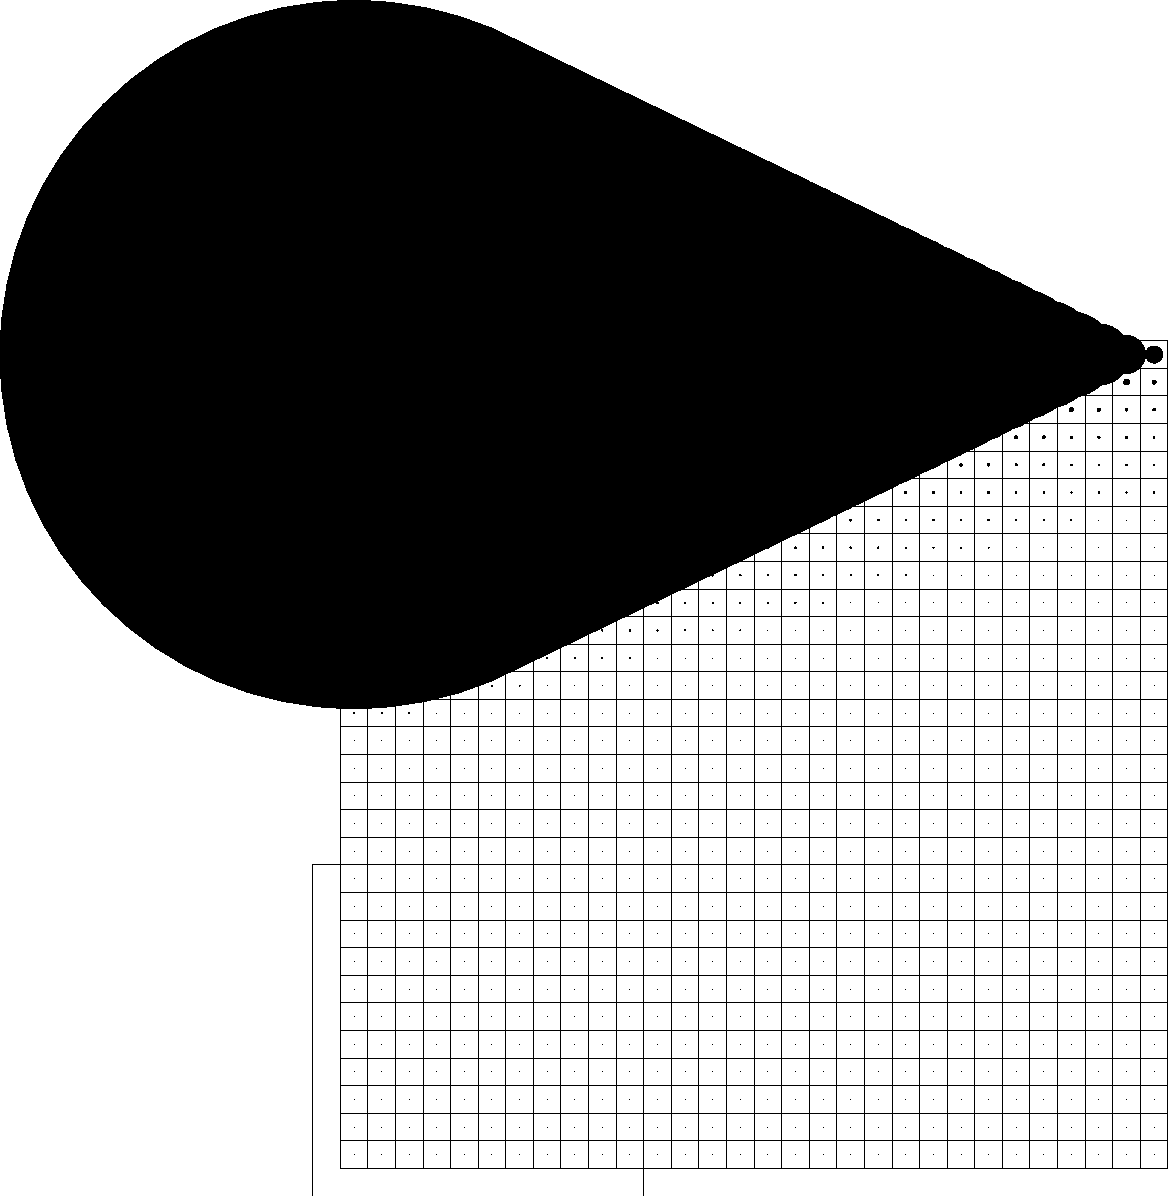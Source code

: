 size(600pt,600pt);
real m=1;
real n=1;
real fl=-1;
real fr=11;
real fu=11;
real fd=-1;
path frame=((fl*m,fu*n)--(fr*m,fu*n)--(fr*m,fd*n)--(fl*m,fd*n)--cycle);
draw(frame,linewidth(0));
pen norma=linewidth(.3);
pair x000000=(0*m,0*n);
pair x000001=(0*m,1*n);
pair x000002=(0*m,2*n);
pair x000003=(0*m,3*n);
pair x000004=(0*m,4*n);
pair x000005=(0*m,5*n);
pair x000006=(0*m,6*n);
pair x000007=(0*m,7*n);
pair x000008=(0*m,8*n);
pair x000009=(0*m,9*n);
pair x000010=(0*m,10*n);
pair x000011=(0*m,11*n);
pair x000012=(0*m,12*n);
pair x000013=(0*m,13*n);
pair x000014=(0*m,14*n);
pair x000015=(0*m,15*n);
pair x000016=(0*m,16*n);
pair x000017=(0*m,17*n);
pair x000018=(0*m,18*n);
pair x000019=(0*m,19*n);
pair x000020=(0*m,20*n);
pair x000021=(0*m,21*n);
pair x000022=(0*m,22*n);
pair x000023=(0*m,23*n);
pair x000024=(0*m,24*n);
pair x000025=(0*m,25*n);
pair x000026=(0*m,26*n);
pair x000027=(0*m,27*n);
pair x000028=(0*m,28*n);
pair x000029=(0*m,29*n);
pair x000030=(0*m,30*n);
pair x001000=(1*m,0*n);
pair x001001=(1*m,1*n);
pair x001002=(1*m,2*n);
pair x001003=(1*m,3*n);
pair x001004=(1*m,4*n);
pair x001005=(1*m,5*n);
pair x001006=(1*m,6*n);
pair x001007=(1*m,7*n);
pair x001008=(1*m,8*n);
pair x001009=(1*m,9*n);
pair x001010=(1*m,10*n);
pair x001011=(1*m,11*n);
pair x001012=(1*m,12*n);
pair x001013=(1*m,13*n);
pair x001014=(1*m,14*n);
pair x001015=(1*m,15*n);
pair x001016=(1*m,16*n);
pair x001017=(1*m,17*n);
pair x001018=(1*m,18*n);
pair x001019=(1*m,19*n);
pair x001020=(1*m,20*n);
pair x001021=(1*m,21*n);
pair x001022=(1*m,22*n);
pair x001023=(1*m,23*n);
pair x001024=(1*m,24*n);
pair x001025=(1*m,25*n);
pair x001026=(1*m,26*n);
pair x001027=(1*m,27*n);
pair x001028=(1*m,28*n);
pair x001029=(1*m,29*n);
pair x001030=(1*m,30*n);
pair x002000=(2*m,0*n);
pair x002001=(2*m,1*n);
pair x002002=(2*m,2*n);
pair x002003=(2*m,3*n);
pair x002004=(2*m,4*n);
pair x002005=(2*m,5*n);
pair x002006=(2*m,6*n);
pair x002007=(2*m,7*n);
pair x002008=(2*m,8*n);
pair x002009=(2*m,9*n);
pair x002010=(2*m,10*n);
pair x002011=(2*m,11*n);
pair x002012=(2*m,12*n);
pair x002013=(2*m,13*n);
pair x002014=(2*m,14*n);
pair x002015=(2*m,15*n);
pair x002016=(2*m,16*n);
pair x002017=(2*m,17*n);
pair x002018=(2*m,18*n);
pair x002019=(2*m,19*n);
pair x002020=(2*m,20*n);
pair x002021=(2*m,21*n);
pair x002022=(2*m,22*n);
pair x002023=(2*m,23*n);
pair x002024=(2*m,24*n);
pair x002025=(2*m,25*n);
pair x002026=(2*m,26*n);
pair x002027=(2*m,27*n);
pair x002028=(2*m,28*n);
pair x002029=(2*m,29*n);
pair x002030=(2*m,30*n);
pair x003000=(3*m,0*n);
pair x003001=(3*m,1*n);
pair x003002=(3*m,2*n);
pair x003003=(3*m,3*n);
pair x003004=(3*m,4*n);
pair x003005=(3*m,5*n);
pair x003006=(3*m,6*n);
pair x003007=(3*m,7*n);
pair x003008=(3*m,8*n);
pair x003009=(3*m,9*n);
pair x003010=(3*m,10*n);
pair x003011=(3*m,11*n);
pair x003012=(3*m,12*n);
pair x003013=(3*m,13*n);
pair x003014=(3*m,14*n);
pair x003015=(3*m,15*n);
pair x003016=(3*m,16*n);
pair x003017=(3*m,17*n);
pair x003018=(3*m,18*n);
pair x003019=(3*m,19*n);
pair x003020=(3*m,20*n);
pair x003021=(3*m,21*n);
pair x003022=(3*m,22*n);
pair x003023=(3*m,23*n);
pair x003024=(3*m,24*n);
pair x003025=(3*m,25*n);
pair x003026=(3*m,26*n);
pair x003027=(3*m,27*n);
pair x003028=(3*m,28*n);
pair x003029=(3*m,29*n);
pair x003030=(3*m,30*n);
pair x004000=(4*m,0*n);
pair x004001=(4*m,1*n);
pair x004002=(4*m,2*n);
pair x004003=(4*m,3*n);
pair x004004=(4*m,4*n);
pair x004005=(4*m,5*n);
pair x004006=(4*m,6*n);
pair x004007=(4*m,7*n);
pair x004008=(4*m,8*n);
pair x004009=(4*m,9*n);
pair x004010=(4*m,10*n);
pair x004011=(4*m,11*n);
pair x004012=(4*m,12*n);
pair x004013=(4*m,13*n);
pair x004014=(4*m,14*n);
pair x004015=(4*m,15*n);
pair x004016=(4*m,16*n);
pair x004017=(4*m,17*n);
pair x004018=(4*m,18*n);
pair x004019=(4*m,19*n);
pair x004020=(4*m,20*n);
pair x004021=(4*m,21*n);
pair x004022=(4*m,22*n);
pair x004023=(4*m,23*n);
pair x004024=(4*m,24*n);
pair x004025=(4*m,25*n);
pair x004026=(4*m,26*n);
pair x004027=(4*m,27*n);
pair x004028=(4*m,28*n);
pair x004029=(4*m,29*n);
pair x004030=(4*m,30*n);
pair x005000=(5*m,0*n);
pair x005001=(5*m,1*n);
pair x005002=(5*m,2*n);
pair x005003=(5*m,3*n);
pair x005004=(5*m,4*n);
pair x005005=(5*m,5*n);
pair x005006=(5*m,6*n);
pair x005007=(5*m,7*n);
pair x005008=(5*m,8*n);
pair x005009=(5*m,9*n);
pair x005010=(5*m,10*n);
pair x005011=(5*m,11*n);
pair x005012=(5*m,12*n);
pair x005013=(5*m,13*n);
pair x005014=(5*m,14*n);
pair x005015=(5*m,15*n);
pair x005016=(5*m,16*n);
pair x005017=(5*m,17*n);
pair x005018=(5*m,18*n);
pair x005019=(5*m,19*n);
pair x005020=(5*m,20*n);
pair x005021=(5*m,21*n);
pair x005022=(5*m,22*n);
pair x005023=(5*m,23*n);
pair x005024=(5*m,24*n);
pair x005025=(5*m,25*n);
pair x005026=(5*m,26*n);
pair x005027=(5*m,27*n);
pair x005028=(5*m,28*n);
pair x005029=(5*m,29*n);
pair x005030=(5*m,30*n);
pair x006000=(6*m,0*n);
pair x006001=(6*m,1*n);
pair x006002=(6*m,2*n);
pair x006003=(6*m,3*n);
pair x006004=(6*m,4*n);
pair x006005=(6*m,5*n);
pair x006006=(6*m,6*n);
pair x006007=(6*m,7*n);
pair x006008=(6*m,8*n);
pair x006009=(6*m,9*n);
pair x006010=(6*m,10*n);
pair x006011=(6*m,11*n);
pair x006012=(6*m,12*n);
pair x006013=(6*m,13*n);
pair x006014=(6*m,14*n);
pair x006015=(6*m,15*n);
pair x006016=(6*m,16*n);
pair x006017=(6*m,17*n);
pair x006018=(6*m,18*n);
pair x006019=(6*m,19*n);
pair x006020=(6*m,20*n);
pair x006021=(6*m,21*n);
pair x006022=(6*m,22*n);
pair x006023=(6*m,23*n);
pair x006024=(6*m,24*n);
pair x006025=(6*m,25*n);
pair x006026=(6*m,26*n);
pair x006027=(6*m,27*n);
pair x006028=(6*m,28*n);
pair x006029=(6*m,29*n);
pair x006030=(6*m,30*n);
pair x007000=(7*m,0*n);
pair x007001=(7*m,1*n);
pair x007002=(7*m,2*n);
pair x007003=(7*m,3*n);
pair x007004=(7*m,4*n);
pair x007005=(7*m,5*n);
pair x007006=(7*m,6*n);
pair x007007=(7*m,7*n);
pair x007008=(7*m,8*n);
pair x007009=(7*m,9*n);
pair x007010=(7*m,10*n);
pair x007011=(7*m,11*n);
pair x007012=(7*m,12*n);
pair x007013=(7*m,13*n);
pair x007014=(7*m,14*n);
pair x007015=(7*m,15*n);
pair x007016=(7*m,16*n);
pair x007017=(7*m,17*n);
pair x007018=(7*m,18*n);
pair x007019=(7*m,19*n);
pair x007020=(7*m,20*n);
pair x007021=(7*m,21*n);
pair x007022=(7*m,22*n);
pair x007023=(7*m,23*n);
pair x007024=(7*m,24*n);
pair x007025=(7*m,25*n);
pair x007026=(7*m,26*n);
pair x007027=(7*m,27*n);
pair x007028=(7*m,28*n);
pair x007029=(7*m,29*n);
pair x007030=(7*m,30*n);
pair x008000=(8*m,0*n);
pair x008001=(8*m,1*n);
pair x008002=(8*m,2*n);
pair x008003=(8*m,3*n);
pair x008004=(8*m,4*n);
pair x008005=(8*m,5*n);
pair x008006=(8*m,6*n);
pair x008007=(8*m,7*n);
pair x008008=(8*m,8*n);
pair x008009=(8*m,9*n);
pair x008010=(8*m,10*n);
pair x008011=(8*m,11*n);
pair x008012=(8*m,12*n);
pair x008013=(8*m,13*n);
pair x008014=(8*m,14*n);
pair x008015=(8*m,15*n);
pair x008016=(8*m,16*n);
pair x008017=(8*m,17*n);
pair x008018=(8*m,18*n);
pair x008019=(8*m,19*n);
pair x008020=(8*m,20*n);
pair x008021=(8*m,21*n);
pair x008022=(8*m,22*n);
pair x008023=(8*m,23*n);
pair x008024=(8*m,24*n);
pair x008025=(8*m,25*n);
pair x008026=(8*m,26*n);
pair x008027=(8*m,27*n);
pair x008028=(8*m,28*n);
pair x008029=(8*m,29*n);
pair x008030=(8*m,30*n);
pair x009000=(9*m,0*n);
pair x009001=(9*m,1*n);
pair x009002=(9*m,2*n);
pair x009003=(9*m,3*n);
pair x009004=(9*m,4*n);
pair x009005=(9*m,5*n);
pair x009006=(9*m,6*n);
pair x009007=(9*m,7*n);
pair x009008=(9*m,8*n);
pair x009009=(9*m,9*n);
pair x009010=(9*m,10*n);
pair x009011=(9*m,11*n);
pair x009012=(9*m,12*n);
pair x009013=(9*m,13*n);
pair x009014=(9*m,14*n);
pair x009015=(9*m,15*n);
pair x009016=(9*m,16*n);
pair x009017=(9*m,17*n);
pair x009018=(9*m,18*n);
pair x009019=(9*m,19*n);
pair x009020=(9*m,20*n);
pair x009021=(9*m,21*n);
pair x009022=(9*m,22*n);
pair x009023=(9*m,23*n);
pair x009024=(9*m,24*n);
pair x009025=(9*m,25*n);
pair x009026=(9*m,26*n);
pair x009027=(9*m,27*n);
pair x009028=(9*m,28*n);
pair x009029=(9*m,29*n);
pair x009030=(9*m,30*n);
pair x010000=(10*m,0*n);
pair x010001=(10*m,1*n);
pair x010002=(10*m,2*n);
pair x010003=(10*m,3*n);
pair x010004=(10*m,4*n);
pair x010005=(10*m,5*n);
pair x010006=(10*m,6*n);
pair x010007=(10*m,7*n);
pair x010008=(10*m,8*n);
pair x010009=(10*m,9*n);
pair x010010=(10*m,10*n);
pair x010011=(10*m,11*n);
pair x010012=(10*m,12*n);
pair x010013=(10*m,13*n);
pair x010014=(10*m,14*n);
pair x010015=(10*m,15*n);
pair x010016=(10*m,16*n);
pair x010017=(10*m,17*n);
pair x010018=(10*m,18*n);
pair x010019=(10*m,19*n);
pair x010020=(10*m,20*n);
pair x010021=(10*m,21*n);
pair x010022=(10*m,22*n);
pair x010023=(10*m,23*n);
pair x010024=(10*m,24*n);
pair x010025=(10*m,25*n);
pair x010026=(10*m,26*n);
pair x010027=(10*m,27*n);
pair x010028=(10*m,28*n);
pair x010029=(10*m,29*n);
pair x010030=(10*m,30*n);
pair x011000=(11*m,0*n);
pair x011001=(11*m,1*n);
pair x011002=(11*m,2*n);
pair x011003=(11*m,3*n);
pair x011004=(11*m,4*n);
pair x011005=(11*m,5*n);
pair x011006=(11*m,6*n);
pair x011007=(11*m,7*n);
pair x011008=(11*m,8*n);
pair x011009=(11*m,9*n);
pair x011010=(11*m,10*n);
pair x011011=(11*m,11*n);
pair x011012=(11*m,12*n);
pair x011013=(11*m,13*n);
pair x011014=(11*m,14*n);
pair x011015=(11*m,15*n);
pair x011016=(11*m,16*n);
pair x011017=(11*m,17*n);
pair x011018=(11*m,18*n);
pair x011019=(11*m,19*n);
pair x011020=(11*m,20*n);
pair x011021=(11*m,21*n);
pair x011022=(11*m,22*n);
pair x011023=(11*m,23*n);
pair x011024=(11*m,24*n);
pair x011025=(11*m,25*n);
pair x011026=(11*m,26*n);
pair x011027=(11*m,27*n);
pair x011028=(11*m,28*n);
pair x011029=(11*m,29*n);
pair x011030=(11*m,30*n);
pair x012000=(12*m,0*n);
pair x012001=(12*m,1*n);
pair x012002=(12*m,2*n);
pair x012003=(12*m,3*n);
pair x012004=(12*m,4*n);
pair x012005=(12*m,5*n);
pair x012006=(12*m,6*n);
pair x012007=(12*m,7*n);
pair x012008=(12*m,8*n);
pair x012009=(12*m,9*n);
pair x012010=(12*m,10*n);
pair x012011=(12*m,11*n);
pair x012012=(12*m,12*n);
pair x012013=(12*m,13*n);
pair x012014=(12*m,14*n);
pair x012015=(12*m,15*n);
pair x012016=(12*m,16*n);
pair x012017=(12*m,17*n);
pair x012018=(12*m,18*n);
pair x012019=(12*m,19*n);
pair x012020=(12*m,20*n);
pair x012021=(12*m,21*n);
pair x012022=(12*m,22*n);
pair x012023=(12*m,23*n);
pair x012024=(12*m,24*n);
pair x012025=(12*m,25*n);
pair x012026=(12*m,26*n);
pair x012027=(12*m,27*n);
pair x012028=(12*m,28*n);
pair x012029=(12*m,29*n);
pair x012030=(12*m,30*n);
pair x013000=(13*m,0*n);
pair x013001=(13*m,1*n);
pair x013002=(13*m,2*n);
pair x013003=(13*m,3*n);
pair x013004=(13*m,4*n);
pair x013005=(13*m,5*n);
pair x013006=(13*m,6*n);
pair x013007=(13*m,7*n);
pair x013008=(13*m,8*n);
pair x013009=(13*m,9*n);
pair x013010=(13*m,10*n);
pair x013011=(13*m,11*n);
pair x013012=(13*m,12*n);
pair x013013=(13*m,13*n);
pair x013014=(13*m,14*n);
pair x013015=(13*m,15*n);
pair x013016=(13*m,16*n);
pair x013017=(13*m,17*n);
pair x013018=(13*m,18*n);
pair x013019=(13*m,19*n);
pair x013020=(13*m,20*n);
pair x013021=(13*m,21*n);
pair x013022=(13*m,22*n);
pair x013023=(13*m,23*n);
pair x013024=(13*m,24*n);
pair x013025=(13*m,25*n);
pair x013026=(13*m,26*n);
pair x013027=(13*m,27*n);
pair x013028=(13*m,28*n);
pair x013029=(13*m,29*n);
pair x013030=(13*m,30*n);
pair x014000=(14*m,0*n);
pair x014001=(14*m,1*n);
pair x014002=(14*m,2*n);
pair x014003=(14*m,3*n);
pair x014004=(14*m,4*n);
pair x014005=(14*m,5*n);
pair x014006=(14*m,6*n);
pair x014007=(14*m,7*n);
pair x014008=(14*m,8*n);
pair x014009=(14*m,9*n);
pair x014010=(14*m,10*n);
pair x014011=(14*m,11*n);
pair x014012=(14*m,12*n);
pair x014013=(14*m,13*n);
pair x014014=(14*m,14*n);
pair x014015=(14*m,15*n);
pair x014016=(14*m,16*n);
pair x014017=(14*m,17*n);
pair x014018=(14*m,18*n);
pair x014019=(14*m,19*n);
pair x014020=(14*m,20*n);
pair x014021=(14*m,21*n);
pair x014022=(14*m,22*n);
pair x014023=(14*m,23*n);
pair x014024=(14*m,24*n);
pair x014025=(14*m,25*n);
pair x014026=(14*m,26*n);
pair x014027=(14*m,27*n);
pair x014028=(14*m,28*n);
pair x014029=(14*m,29*n);
pair x014030=(14*m,30*n);
pair x015000=(15*m,0*n);
pair x015001=(15*m,1*n);
pair x015002=(15*m,2*n);
pair x015003=(15*m,3*n);
pair x015004=(15*m,4*n);
pair x015005=(15*m,5*n);
pair x015006=(15*m,6*n);
pair x015007=(15*m,7*n);
pair x015008=(15*m,8*n);
pair x015009=(15*m,9*n);
pair x015010=(15*m,10*n);
pair x015011=(15*m,11*n);
pair x015012=(15*m,12*n);
pair x015013=(15*m,13*n);
pair x015014=(15*m,14*n);
pair x015015=(15*m,15*n);
pair x015016=(15*m,16*n);
pair x015017=(15*m,17*n);
pair x015018=(15*m,18*n);
pair x015019=(15*m,19*n);
pair x015020=(15*m,20*n);
pair x015021=(15*m,21*n);
pair x015022=(15*m,22*n);
pair x015023=(15*m,23*n);
pair x015024=(15*m,24*n);
pair x015025=(15*m,25*n);
pair x015026=(15*m,26*n);
pair x015027=(15*m,27*n);
pair x015028=(15*m,28*n);
pair x015029=(15*m,29*n);
pair x015030=(15*m,30*n);
pair x016000=(16*m,0*n);
pair x016001=(16*m,1*n);
pair x016002=(16*m,2*n);
pair x016003=(16*m,3*n);
pair x016004=(16*m,4*n);
pair x016005=(16*m,5*n);
pair x016006=(16*m,6*n);
pair x016007=(16*m,7*n);
pair x016008=(16*m,8*n);
pair x016009=(16*m,9*n);
pair x016010=(16*m,10*n);
pair x016011=(16*m,11*n);
pair x016012=(16*m,12*n);
pair x016013=(16*m,13*n);
pair x016014=(16*m,14*n);
pair x016015=(16*m,15*n);
pair x016016=(16*m,16*n);
pair x016017=(16*m,17*n);
pair x016018=(16*m,18*n);
pair x016019=(16*m,19*n);
pair x016020=(16*m,20*n);
pair x016021=(16*m,21*n);
pair x016022=(16*m,22*n);
pair x016023=(16*m,23*n);
pair x016024=(16*m,24*n);
pair x016025=(16*m,25*n);
pair x016026=(16*m,26*n);
pair x016027=(16*m,27*n);
pair x016028=(16*m,28*n);
pair x016029=(16*m,29*n);
pair x016030=(16*m,30*n);
pair x017000=(17*m,0*n);
pair x017001=(17*m,1*n);
pair x017002=(17*m,2*n);
pair x017003=(17*m,3*n);
pair x017004=(17*m,4*n);
pair x017005=(17*m,5*n);
pair x017006=(17*m,6*n);
pair x017007=(17*m,7*n);
pair x017008=(17*m,8*n);
pair x017009=(17*m,9*n);
pair x017010=(17*m,10*n);
pair x017011=(17*m,11*n);
pair x017012=(17*m,12*n);
pair x017013=(17*m,13*n);
pair x017014=(17*m,14*n);
pair x017015=(17*m,15*n);
pair x017016=(17*m,16*n);
pair x017017=(17*m,17*n);
pair x017018=(17*m,18*n);
pair x017019=(17*m,19*n);
pair x017020=(17*m,20*n);
pair x017021=(17*m,21*n);
pair x017022=(17*m,22*n);
pair x017023=(17*m,23*n);
pair x017024=(17*m,24*n);
pair x017025=(17*m,25*n);
pair x017026=(17*m,26*n);
pair x017027=(17*m,27*n);
pair x017028=(17*m,28*n);
pair x017029=(17*m,29*n);
pair x017030=(17*m,30*n);
pair x018000=(18*m,0*n);
pair x018001=(18*m,1*n);
pair x018002=(18*m,2*n);
pair x018003=(18*m,3*n);
pair x018004=(18*m,4*n);
pair x018005=(18*m,5*n);
pair x018006=(18*m,6*n);
pair x018007=(18*m,7*n);
pair x018008=(18*m,8*n);
pair x018009=(18*m,9*n);
pair x018010=(18*m,10*n);
pair x018011=(18*m,11*n);
pair x018012=(18*m,12*n);
pair x018013=(18*m,13*n);
pair x018014=(18*m,14*n);
pair x018015=(18*m,15*n);
pair x018016=(18*m,16*n);
pair x018017=(18*m,17*n);
pair x018018=(18*m,18*n);
pair x018019=(18*m,19*n);
pair x018020=(18*m,20*n);
pair x018021=(18*m,21*n);
pair x018022=(18*m,22*n);
pair x018023=(18*m,23*n);
pair x018024=(18*m,24*n);
pair x018025=(18*m,25*n);
pair x018026=(18*m,26*n);
pair x018027=(18*m,27*n);
pair x018028=(18*m,28*n);
pair x018029=(18*m,29*n);
pair x018030=(18*m,30*n);
pair x019000=(19*m,0*n);
pair x019001=(19*m,1*n);
pair x019002=(19*m,2*n);
pair x019003=(19*m,3*n);
pair x019004=(19*m,4*n);
pair x019005=(19*m,5*n);
pair x019006=(19*m,6*n);
pair x019007=(19*m,7*n);
pair x019008=(19*m,8*n);
pair x019009=(19*m,9*n);
pair x019010=(19*m,10*n);
pair x019011=(19*m,11*n);
pair x019012=(19*m,12*n);
pair x019013=(19*m,13*n);
pair x019014=(19*m,14*n);
pair x019015=(19*m,15*n);
pair x019016=(19*m,16*n);
pair x019017=(19*m,17*n);
pair x019018=(19*m,18*n);
pair x019019=(19*m,19*n);
pair x019020=(19*m,20*n);
pair x019021=(19*m,21*n);
pair x019022=(19*m,22*n);
pair x019023=(19*m,23*n);
pair x019024=(19*m,24*n);
pair x019025=(19*m,25*n);
pair x019026=(19*m,26*n);
pair x019027=(19*m,27*n);
pair x019028=(19*m,28*n);
pair x019029=(19*m,29*n);
pair x019030=(19*m,30*n);
pair x020000=(20*m,0*n);
pair x020001=(20*m,1*n);
pair x020002=(20*m,2*n);
pair x020003=(20*m,3*n);
pair x020004=(20*m,4*n);
pair x020005=(20*m,5*n);
pair x020006=(20*m,6*n);
pair x020007=(20*m,7*n);
pair x020008=(20*m,8*n);
pair x020009=(20*m,9*n);
pair x020010=(20*m,10*n);
pair x020011=(20*m,11*n);
pair x020012=(20*m,12*n);
pair x020013=(20*m,13*n);
pair x020014=(20*m,14*n);
pair x020015=(20*m,15*n);
pair x020016=(20*m,16*n);
pair x020017=(20*m,17*n);
pair x020018=(20*m,18*n);
pair x020019=(20*m,19*n);
pair x020020=(20*m,20*n);
pair x020021=(20*m,21*n);
pair x020022=(20*m,22*n);
pair x020023=(20*m,23*n);
pair x020024=(20*m,24*n);
pair x020025=(20*m,25*n);
pair x020026=(20*m,26*n);
pair x020027=(20*m,27*n);
pair x020028=(20*m,28*n);
pair x020029=(20*m,29*n);
pair x020030=(20*m,30*n);
pair x021000=(21*m,0*n);
pair x021001=(21*m,1*n);
pair x021002=(21*m,2*n);
pair x021003=(21*m,3*n);
pair x021004=(21*m,4*n);
pair x021005=(21*m,5*n);
pair x021006=(21*m,6*n);
pair x021007=(21*m,7*n);
pair x021008=(21*m,8*n);
pair x021009=(21*m,9*n);
pair x021010=(21*m,10*n);
pair x021011=(21*m,11*n);
pair x021012=(21*m,12*n);
pair x021013=(21*m,13*n);
pair x021014=(21*m,14*n);
pair x021015=(21*m,15*n);
pair x021016=(21*m,16*n);
pair x021017=(21*m,17*n);
pair x021018=(21*m,18*n);
pair x021019=(21*m,19*n);
pair x021020=(21*m,20*n);
pair x021021=(21*m,21*n);
pair x021022=(21*m,22*n);
pair x021023=(21*m,23*n);
pair x021024=(21*m,24*n);
pair x021025=(21*m,25*n);
pair x021026=(21*m,26*n);
pair x021027=(21*m,27*n);
pair x021028=(21*m,28*n);
pair x021029=(21*m,29*n);
pair x021030=(21*m,30*n);
pair x022000=(22*m,0*n);
pair x022001=(22*m,1*n);
pair x022002=(22*m,2*n);
pair x022003=(22*m,3*n);
pair x022004=(22*m,4*n);
pair x022005=(22*m,5*n);
pair x022006=(22*m,6*n);
pair x022007=(22*m,7*n);
pair x022008=(22*m,8*n);
pair x022009=(22*m,9*n);
pair x022010=(22*m,10*n);
pair x022011=(22*m,11*n);
pair x022012=(22*m,12*n);
pair x022013=(22*m,13*n);
pair x022014=(22*m,14*n);
pair x022015=(22*m,15*n);
pair x022016=(22*m,16*n);
pair x022017=(22*m,17*n);
pair x022018=(22*m,18*n);
pair x022019=(22*m,19*n);
pair x022020=(22*m,20*n);
pair x022021=(22*m,21*n);
pair x022022=(22*m,22*n);
pair x022023=(22*m,23*n);
pair x022024=(22*m,24*n);
pair x022025=(22*m,25*n);
pair x022026=(22*m,26*n);
pair x022027=(22*m,27*n);
pair x022028=(22*m,28*n);
pair x022029=(22*m,29*n);
pair x022030=(22*m,30*n);
pair x023000=(23*m,0*n);
pair x023001=(23*m,1*n);
pair x023002=(23*m,2*n);
pair x023003=(23*m,3*n);
pair x023004=(23*m,4*n);
pair x023005=(23*m,5*n);
pair x023006=(23*m,6*n);
pair x023007=(23*m,7*n);
pair x023008=(23*m,8*n);
pair x023009=(23*m,9*n);
pair x023010=(23*m,10*n);
pair x023011=(23*m,11*n);
pair x023012=(23*m,12*n);
pair x023013=(23*m,13*n);
pair x023014=(23*m,14*n);
pair x023015=(23*m,15*n);
pair x023016=(23*m,16*n);
pair x023017=(23*m,17*n);
pair x023018=(23*m,18*n);
pair x023019=(23*m,19*n);
pair x023020=(23*m,20*n);
pair x023021=(23*m,21*n);
pair x023022=(23*m,22*n);
pair x023023=(23*m,23*n);
pair x023024=(23*m,24*n);
pair x023025=(23*m,25*n);
pair x023026=(23*m,26*n);
pair x023027=(23*m,27*n);
pair x023028=(23*m,28*n);
pair x023029=(23*m,29*n);
pair x023030=(23*m,30*n);
pair x024000=(24*m,0*n);
pair x024001=(24*m,1*n);
pair x024002=(24*m,2*n);
pair x024003=(24*m,3*n);
pair x024004=(24*m,4*n);
pair x024005=(24*m,5*n);
pair x024006=(24*m,6*n);
pair x024007=(24*m,7*n);
pair x024008=(24*m,8*n);
pair x024009=(24*m,9*n);
pair x024010=(24*m,10*n);
pair x024011=(24*m,11*n);
pair x024012=(24*m,12*n);
pair x024013=(24*m,13*n);
pair x024014=(24*m,14*n);
pair x024015=(24*m,15*n);
pair x024016=(24*m,16*n);
pair x024017=(24*m,17*n);
pair x024018=(24*m,18*n);
pair x024019=(24*m,19*n);
pair x024020=(24*m,20*n);
pair x024021=(24*m,21*n);
pair x024022=(24*m,22*n);
pair x024023=(24*m,23*n);
pair x024024=(24*m,24*n);
pair x024025=(24*m,25*n);
pair x024026=(24*m,26*n);
pair x024027=(24*m,27*n);
pair x024028=(24*m,28*n);
pair x024029=(24*m,29*n);
pair x024030=(24*m,30*n);
pair x025000=(25*m,0*n);
pair x025001=(25*m,1*n);
pair x025002=(25*m,2*n);
pair x025003=(25*m,3*n);
pair x025004=(25*m,4*n);
pair x025005=(25*m,5*n);
pair x025006=(25*m,6*n);
pair x025007=(25*m,7*n);
pair x025008=(25*m,8*n);
pair x025009=(25*m,9*n);
pair x025010=(25*m,10*n);
pair x025011=(25*m,11*n);
pair x025012=(25*m,12*n);
pair x025013=(25*m,13*n);
pair x025014=(25*m,14*n);
pair x025015=(25*m,15*n);
pair x025016=(25*m,16*n);
pair x025017=(25*m,17*n);
pair x025018=(25*m,18*n);
pair x025019=(25*m,19*n);
pair x025020=(25*m,20*n);
pair x025021=(25*m,21*n);
pair x025022=(25*m,22*n);
pair x025023=(25*m,23*n);
pair x025024=(25*m,24*n);
pair x025025=(25*m,25*n);
pair x025026=(25*m,26*n);
pair x025027=(25*m,27*n);
pair x025028=(25*m,28*n);
pair x025029=(25*m,29*n);
pair x025030=(25*m,30*n);
pair x026000=(26*m,0*n);
pair x026001=(26*m,1*n);
pair x026002=(26*m,2*n);
pair x026003=(26*m,3*n);
pair x026004=(26*m,4*n);
pair x026005=(26*m,5*n);
pair x026006=(26*m,6*n);
pair x026007=(26*m,7*n);
pair x026008=(26*m,8*n);
pair x026009=(26*m,9*n);
pair x026010=(26*m,10*n);
pair x026011=(26*m,11*n);
pair x026012=(26*m,12*n);
pair x026013=(26*m,13*n);
pair x026014=(26*m,14*n);
pair x026015=(26*m,15*n);
pair x026016=(26*m,16*n);
pair x026017=(26*m,17*n);
pair x026018=(26*m,18*n);
pair x026019=(26*m,19*n);
pair x026020=(26*m,20*n);
pair x026021=(26*m,21*n);
pair x026022=(26*m,22*n);
pair x026023=(26*m,23*n);
pair x026024=(26*m,24*n);
pair x026025=(26*m,25*n);
pair x026026=(26*m,26*n);
pair x026027=(26*m,27*n);
pair x026028=(26*m,28*n);
pair x026029=(26*m,29*n);
pair x026030=(26*m,30*n);
pair x027000=(27*m,0*n);
pair x027001=(27*m,1*n);
pair x027002=(27*m,2*n);
pair x027003=(27*m,3*n);
pair x027004=(27*m,4*n);
pair x027005=(27*m,5*n);
pair x027006=(27*m,6*n);
pair x027007=(27*m,7*n);
pair x027008=(27*m,8*n);
pair x027009=(27*m,9*n);
pair x027010=(27*m,10*n);
pair x027011=(27*m,11*n);
pair x027012=(27*m,12*n);
pair x027013=(27*m,13*n);
pair x027014=(27*m,14*n);
pair x027015=(27*m,15*n);
pair x027016=(27*m,16*n);
pair x027017=(27*m,17*n);
pair x027018=(27*m,18*n);
pair x027019=(27*m,19*n);
pair x027020=(27*m,20*n);
pair x027021=(27*m,21*n);
pair x027022=(27*m,22*n);
pair x027023=(27*m,23*n);
pair x027024=(27*m,24*n);
pair x027025=(27*m,25*n);
pair x027026=(27*m,26*n);
pair x027027=(27*m,27*n);
pair x027028=(27*m,28*n);
pair x027029=(27*m,29*n);
pair x027030=(27*m,30*n);
pair x028000=(28*m,0*n);
pair x028001=(28*m,1*n);
pair x028002=(28*m,2*n);
pair x028003=(28*m,3*n);
pair x028004=(28*m,4*n);
pair x028005=(28*m,5*n);
pair x028006=(28*m,6*n);
pair x028007=(28*m,7*n);
pair x028008=(28*m,8*n);
pair x028009=(28*m,9*n);
pair x028010=(28*m,10*n);
pair x028011=(28*m,11*n);
pair x028012=(28*m,12*n);
pair x028013=(28*m,13*n);
pair x028014=(28*m,14*n);
pair x028015=(28*m,15*n);
pair x028016=(28*m,16*n);
pair x028017=(28*m,17*n);
pair x028018=(28*m,18*n);
pair x028019=(28*m,19*n);
pair x028020=(28*m,20*n);
pair x028021=(28*m,21*n);
pair x028022=(28*m,22*n);
pair x028023=(28*m,23*n);
pair x028024=(28*m,24*n);
pair x028025=(28*m,25*n);
pair x028026=(28*m,26*n);
pair x028027=(28*m,27*n);
pair x028028=(28*m,28*n);
pair x028029=(28*m,29*n);
pair x028030=(28*m,30*n);
pair x029000=(29*m,0*n);
pair x029001=(29*m,1*n);
pair x029002=(29*m,2*n);
pair x029003=(29*m,3*n);
pair x029004=(29*m,4*n);
pair x029005=(29*m,5*n);
pair x029006=(29*m,6*n);
pair x029007=(29*m,7*n);
pair x029008=(29*m,8*n);
pair x029009=(29*m,9*n);
pair x029010=(29*m,10*n);
pair x029011=(29*m,11*n);
pair x029012=(29*m,12*n);
pair x029013=(29*m,13*n);
pair x029014=(29*m,14*n);
pair x029015=(29*m,15*n);
pair x029016=(29*m,16*n);
pair x029017=(29*m,17*n);
pair x029018=(29*m,18*n);
pair x029019=(29*m,19*n);
pair x029020=(29*m,20*n);
pair x029021=(29*m,21*n);
pair x029022=(29*m,22*n);
pair x029023=(29*m,23*n);
pair x029024=(29*m,24*n);
pair x029025=(29*m,25*n);
pair x029026=(29*m,26*n);
pair x029027=(29*m,27*n);
pair x029028=(29*m,28*n);
pair x029029=(29*m,29*n);
pair x029030=(29*m,30*n);
pair x030000=(30*m,0*n);
pair x030001=(30*m,1*n);
pair x030002=(30*m,2*n);
pair x030003=(30*m,3*n);
pair x030004=(30*m,4*n);
pair x030005=(30*m,5*n);
pair x030006=(30*m,6*n);
pair x030007=(30*m,7*n);
pair x030008=(30*m,8*n);
pair x030009=(30*m,9*n);
pair x030010=(30*m,10*n);
pair x030011=(30*m,11*n);
pair x030012=(30*m,12*n);
pair x030013=(30*m,13*n);
pair x030014=(30*m,14*n);
pair x030015=(30*m,15*n);
pair x030016=(30*m,16*n);
pair x030017=(30*m,17*n);
pair x030018=(30*m,18*n);
pair x030019=(30*m,19*n);
pair x030020=(30*m,20*n);
pair x030021=(30*m,21*n);
pair x030022=(30*m,22*n);
pair x030023=(30*m,23*n);
pair x030024=(30*m,24*n);
pair x030025=(30*m,25*n);
pair x030026=(30*m,26*n);
pair x030027=(30*m,27*n);
pair x030028=(30*m,28*n);
pair x030029=(30*m,29*n);
pair x030030=(30*m,30*n);
path p000000=x000000--x001000--x001001--x000001--cycle;
pair w000000=.25*(x000000+x001000+x001001+x000001);
draw(w000000,linewidth(0.143818328376925));
draw(p000000,norma);
path p000001=x000001--x001001--x001002--x000002--cycle;
pair w000001=.25*(x000001+x001001+x001002+x000002);
draw(w000001,linewidth(0.15149875754012));
draw(p000001,norma);
path p000002=x000002--x001002--x001003--x000003--cycle;
pair w000002=.25*(x000002+x001002+x001003+x000003);
draw(w000002,linewidth(0.159986339147709));
draw(p000002,norma);
path p000003=x000003--x001003--x001004--x000004--cycle;
pair w000003=.25*(x000003+x001003+x001004+x000004);
draw(w000003,linewidth(0.169404457605397));
draw(p000003,norma);
path p000004=x000004--x001004--x001005--x000005--cycle;
pair w000004=.25*(x000004+x001004+x001005+x000005);
draw(w000004,linewidth(0.179901218992805));
draw(p000004,norma);
path p000005=x000005--x001005--x001006--x000006--cycle;
pair w000005=.25*(x000005+x001005+x001006+x000006);
draw(w000005,linewidth(0.191655638372152));
draw(p000005,norma);
path p000006=x000006--x001006--x001007--x000007--cycle;
pair w000006=.25*(x000006+x001006+x001007+x000007);
draw(w000006,linewidth(0.204885709359668));
draw(p000006,norma);
path p000007=x000007--x001007--x001008--x000008--cycle;
pair w000007=.25*(x000007+x001007+x001008+x000008);
draw(w000007,linewidth(0.219859039515131));
draw(p000007,norma);
path p000008=x000008--x001008--x001009--x000009--cycle;
pair w000008=.25*(x000008+x001008+x001009+x000009);
draw(w000008,linewidth(0.23690702756228));
draw(p000008,norma);
path p000009=x000009--x001009--x001010--x000010--cycle;
pair w000009=.25*(x000009+x001009+x001010+x000010);
draw(w000009,linewidth(0.256443996859289));
draw(p000009,norma);
path p000010=x000010--x001010--x001011--x000011--cycle;
pair w000010=.25*(x000010+x001010+x001011+x000011);
draw(w000010,linewidth(0.2789933682065));
draw(p000010,norma);
path p000011=x000011--x001011--x001012--x000012--cycle;
pair w000011=.25*(x000011+x001011+x001012+x000012);
draw(w000011,linewidth(0.305223994386796));
draw(p000011,norma);
path p000012=x000012--x001012--x001013--x000013--cycle;
pair w000012=.25*(x000012+x001012+x001013+x000013);
draw(w000012,linewidth(0.336001427973404));
draw(p000012,norma);
path p000013=x000013--x001013--x001014--x000014--cycle;
pair w000013=.25*(x000013+x001013+x001014+x000014);
draw(w000013,linewidth(0.372461570934558));
draw(p000013,norma);
path p000014=x000014--x001014--x001015--x000015--cycle;
pair w000014=.25*(x000014+x001014+x001015+x000015);
draw(w000014,linewidth(0.416118610687658));
draw(p000014,norma);
path p000015=x000015--x001015--x001016--x000016--cycle;
pair w000015=.25*(x000015+x001015+x001016+x000016);
draw(w000015,linewidth(0.469026775188403));
draw(p000015,norma);
path p000016=x000016--x001016--x001017--x000017--cycle;
pair w000016=.25*(x000016+x001016+x001017+x000017);
draw(w000016,linewidth(0.534028911852126));
draw(p000016,norma);
path p000017=x000017--x001017--x001018--x000018--cycle;
pair w000017=.25*(x000017+x001017+x001018+x000018);
draw(w000017,linewidth(0.615149542794271));
draw(p000017,norma);
path p000018=x000018--x001018--x001019--x000019--cycle;
pair w000018=.25*(x000018+x001018+x001019+x000019);
draw(w000018,linewidth(0.718236984453122));
draw(p000018,norma);
path p000019=x000019--x001019--x001020--x000020--cycle;
pair w000019=.25*(x000019+x001019+x001020+x000020);
draw(w000019,linewidth(0.852052697243602));
draw(p000019,norma);
path p000020=x000020--x001020--x001021--x000021--cycle;
pair w000020=.25*(x000020+x001020+x001021+x000021);
draw(w000020,linewidth(1.03020280669108));
draw(p000020,norma);
path p000021=x000021--x001021--x001022--x000022--cycle;
pair w000021=.25*(x000021+x001021+x001022+x000022);
draw(w000021,linewidth(1.27474724703187));
draw(p000021,norma);
path p000022=x000022--x001022--x001023--x000023--cycle;
pair w000022=.25*(x000022+x001022+x001023+x000023);
draw(w000022,linewidth(1.62338466722394));
draw(p000022,norma);
path p000023=x000023--x001023--x001024--x000024--cycle;
pair w000023=.25*(x000023+x001023+x001024+x000024);
draw(w000023,linewidth(2.14491940359667));
draw(p000023,norma);
path p000024=x000024--x001024--x001025--x000025--cycle;
pair w000024=.25*(x000024+x001024+x001025+x000025);
draw(w000024,linewidth(2.97603294309891));
draw(p000024,norma);
path p000025=x000025--x001025--x001026--x000026--cycle;
pair w000025=.25*(x000025+x001025+x001026+x000026);
draw(w000025,linewidth(4.42092542559312));
draw(p000025,norma);
path p000026=x000026--x001026--x001027--x000027--cycle;
pair w000026=.25*(x000026+x001026+x001027+x000027);
draw(w000026,linewidth(7.27515956449615));
draw(p000026,norma);
path p000027=x000027--x001027--x001028--x000028--cycle;
pair w000027=.25*(x000027+x001027+x001028+x000028);
draw(w000027,linewidth(14.210756489364));
draw(p000027,norma);
path p000028=x000028--x001028--x001029--x000029--cycle;
pair w000028=.25*(x000028+x001028+x001029+x000029);
draw(w000028,linewidth(39.3841479673119));
draw(p000028,norma);
path p000029=x000029--x001029--x001030--x000030--cycle;
pair w000029=.25*(x000029+x001029+x001030+x000030);
draw(w000029,linewidth(354.050843806369));
draw(p000029,norma);
path p001000=x001000--x002000--x002001--x001001--cycle;
pair w001000=.25*(x001000+x002000+x002001+x001001);
draw(w001000,linewidth(0.141401741812079));
draw(p001000,norma);
path p001001=x001001--x002001--x002002--x001002--cycle;
pair w001001=.25*(x001001+x002001+x002002+x001002);
draw(w001001,linewidth(0.148864585512957));
draw(p001001,norma);
path p001002=x001002--x002002--x002003--x001003--cycle;
pair w001002=.25*(x001002+x002002+x002003+x001003);
draw(w001002,linewidth(0.157107937970085));
draw(p001002,norma);
path p001003=x001003--x002003--x002004--x001004--cycle;
pair w001003=.25*(x001003+x002003+x002004+x001004);
draw(w001003,linewidth(0.166250953839431));
draw(p001003,norma);
path p001004=x001004--x002004--x002005--x001005--cycle;
pair w001004=.25*(x001004+x002004+x002005+x001005);
draw(w001004,linewidth(0.176436661369993));
draw(p001004,norma);
path p001005=x001005--x002005--x002006--x001006--cycle;
pair w001005=.25*(x001005+x002005+x002006+x001006);
draw(w001005,linewidth(0.187837938921777));
draw(p001005,norma);
path p001006=x001006--x002006--x002007--x001007--cycle;
pair w001006=.25*(x001006+x002006+x002007+x001007);
draw(w001006,linewidth(0.200665309920477));
draw(p001006,norma);
path p001007=x001007--x002007--x002008--x001008--cycle;
pair w001007=.25*(x001007+x002007+x002008+x001008);
draw(w001007,linewidth(0.215177216656181));
draw(p001007,norma);
path p001008=x001008--x002008--x002009--x001009--cycle;
pair w001008=.25*(x001008+x002008+x002009+x001009);
draw(w001008,linewidth(0.231693715883706));
draw(p001008,norma);
path p001009=x001009--x002009--x002010--x001010--cycle;
pair w001009=.25*(x001009+x002009+x002010+x001010);
draw(w001009,linewidth(0.250614962734686));
draw(p001009,norma);
path p001010=x001010--x002010--x002011--x001011--cycle;
pair w001010=.25*(x001010+x002010+x002011+x001011);
draw(w001010,linewidth(0.27244649546086));
draw(p001010,norma);
path p001011=x001011--x002011--x002012--x001012--cycle;
pair w001011=.25*(x001011+x002011+x002012+x001012);
draw(w001011,linewidth(0.297834337613417));
draw(p001011,norma);
path p001012=x001012--x002012--x002013--x001013--cycle;
pair w001012=.25*(x001012+x002012+x002013+x001013);
draw(w001012,linewidth(0.327614527507409));
draw(p001012,norma);
path p001013=x001013--x002013--x002014--x001014--cycle;
pair w001013=.25*(x001013+x002013+x002014+x001014);
draw(w001013,linewidth(0.362884271076035));
draw(p001013,norma);
path p001014=x001014--x002014--x002015--x001015--cycle;
pair w001014=.25*(x001014+x002014+x002015+x001015);
draw(w001014,linewidth(0.405106219292612));
draw(p001014,norma);
path p001015=x001015--x002015--x002016--x001016--cycle;
pair w001015=.25*(x001015+x002015+x002016+x001016);
draw(w001015,linewidth(0.456264740698772));
draw(p001015,norma);
path p001016=x001016--x002016--x002017--x001017--cycle;
pair w001016=.25*(x001016+x002016+x002017+x001017);
draw(w001016,linewidth(0.519106075101942));
draw(p001016,norma);
path p001017=x001017--x002017--x002018--x001018--cycle;
pair w001017=.25*(x001017+x002017+x002018+x001018);
draw(w001017,linewidth(0.597518066672465));
draw(p001017,norma);
path p001018=x001018--x002018--x002019--x001019--cycle;
pair w001018=.25*(x001018+x002018+x002019+x001019);
draw(w001018,linewidth(0.697150519196793));
draw(p001018,norma);
path p001019=x001019--x002019--x002020--x001020--cycle;
pair w001019=.25*(x001019+x002019+x002020+x001020);
draw(w001019,linewidth(0.826467621686392));
draw(p001019,norma);
path p001020=x001020--x002020--x002021--x001021--cycle;
pair w001020=.25*(x001020+x002020+x002021+x001021);
draw(w001020,linewidth(0.998613997947909));
draw(p001020,norma);
path p001021=x001021--x002021--x002022--x001022--cycle;
pair w001021=.25*(x001021+x002021+x002022+x001022);
draw(w001021,linewidth(1.23490151069589));
draw(p001021,norma);
path p001022=x001022--x002022--x002023--x001023--cycle;
pair w001022=.25*(x001022+x002022+x002023+x001023);
draw(w001022,linewidth(1.57175061635108));
draw(p001022,norma);
path p001023=x001023--x002023--x002024--x001024--cycle;
pair w001023=.25*(x001023+x002023+x002024+x001024);
draw(w001023,linewidth(2.07563303889848));
draw(p001023,norma);
path p001024=x001024--x002024--x002025--x001025--cycle;
pair w001024=.25*(x001024+x002024+x002025+x001025);
draw(w001024,linewidth(2.87859674850248));
draw(p001024,norma);
path p001025=x001025--x002025--x002026--x001026--cycle;
pair w001025=.25*(x001025+x002025+x002026+x001026);
draw(w001025,linewidth(4.27452979148253));
draw(p001025,norma);
path p001026=x001026--x002026--x002027--x001027--cycle;
pair w001026=.25*(x001026+x002026+x002027+x001027);
draw(w001026,linewidth(7.03202645650347));
draw(p001026,norma);
path p001027=x001027--x002027--x002028--x001028--cycle;
pair w001027=.25*(x001027+x002027+x002028+x001028);
draw(w001027,linewidth(13.7325307208832));
draw(p001027,norma);
path p001028=x001028--x002028--x002029--x001029--cycle;
pair w001028=.25*(x001028+x002028+x002029+x001029);
draw(w001028,linewidth(38.052595180881));
draw(p001028,norma);
path p001029=x001029--x002029--x002030--x001030--cycle;
pair w001029=.25*(x001029+x002029+x002030+x001030);
draw(w001029,linewidth(342.052627529744));
draw(p001029,norma);
path p002000=x002000--x003000--x003001--x002001--cycle;
pair w002000=.25*(x002000+x003000+x003001+x002001);
draw(w002000,linewidth(0.139028634278029));
draw(p002000,norma);
path p002001=x002001--x003001--x003002--x002002--cycle;
pair w002001=.25*(x002001+x003001+x003002+x002002);
draw(w002001,linewidth(0.146276242646817));
draw(p002001,norma);
path p002002=x002002--x003002--x003003--x002003--cycle;
pair w002002=.25*(x002002+x003002+x003003+x002003);
draw(w002002,linewidth(0.154277843167974));
draw(p002002,norma);
path p002003=x002003--x003003--x003004--x002004--cycle;
pair w002003=.25*(x002003+x003003+x003004+x002004);
draw(w002003,linewidth(0.163148364148907));
draw(p002003,norma);
path p002004=x002004--x003004--x003005--x002005--cycle;
pair w002004=.25*(x002004+x003004+x003005+x002005);
draw(w002004,linewidth(0.1730257586399));
draw(p002004,norma);
path p002005=x002005--x003005--x003006--x002006--cycle;
pair w002005=.25*(x002005+x003005+x003006+x002006);
draw(w002005,linewidth(0.184076769952882));
draw(p002005,norma);
path p002006=x002006--x003006--x003007--x002007--cycle;
pair w002006=.25*(x002006+x003006+x003007+x002007);
draw(w002006,linewidth(0.196504451762998));
draw(p002006,norma);
path p002007=x002007--x003007--x003008--x002008--cycle;
pair w002007=.25*(x002007+x003007+x003008+x002008);
draw(w002007,linewidth(0.210558080052621));
draw(p002007,norma);
path p002008=x002008--x003008--x003009--x002009--cycle;
pair w002008=.25*(x002008+x003008+x003009+x002009);
draw(w002008,linewidth(0.226546366802039));
draw(p002008,norma);
path p002009=x002009--x003009--x003010--x002010--cycle;
pair w002009=.25*(x002009+x003009+x003010+x002010);
draw(w002009,linewidth(0.244855294031779));
draw(p002009,norma);
path p002010=x002010--x003010--x003011--x002011--cycle;
pair w002010=.25*(x002010+x003010+x003011+x002011);
draw(w002010,linewidth(0.265972510154439));
draw(p002010,norma);
path p002011=x002011--x003011--x003012--x002012--cycle;
pair w002011=.25*(x002011+x003011+x003012+x002012);
draw(w002011,linewidth(0.290521199459633));
draw(p002011,norma);
path p002012=x002012--x003012--x003013--x002013--cycle;
pair w002012=.25*(x002012+x003012+x003013+x002013);
draw(w002012,linewidth(0.319307872907885));
draw(p002012,norma);
path p002013=x002013--x003013--x003014--x002014--cycle;
pair w002013=.25*(x002013+x003013+x003014+x002014);
draw(w002013,linewidth(0.353391023930018));
draw(p002013,norma);
path p002014=x002014--x003014--x003015--x002015--cycle;
pair w002014=.25*(x002014+x003014+x003015+x002015);
draw(w002014,linewidth(0.394181746955203));
draw(p002014,norma);
path p002015=x002015--x003015--x003016--x002016--cycle;
pair w002015=.25*(x002015+x003015+x003016+x002016);
draw(w002015,linewidth(0.443594527183158));
draw(p002015,norma);
path p002016=x002016--x003016--x003017--x002017--cycle;
pair w002016=.25*(x002016+x003016+x003017+x002017);
draw(w002016,linewidth(0.504278968956062));
draw(p002016,norma);
path p002017=x002017--x003017--x003018--x002018--cycle;
pair w002017=.25*(x002017+x003017+x003018+x002018);
draw(w002017,linewidth(0.57998620673254));
draw(p002017,norma);
path p002018=x002018--x003018--x003019--x002019--cycle;
pair w002018=.25*(x002018+x003018+x003019+x002019);
draw(w002018,linewidth(0.676167496141651));
draw(p002018,norma);
path p002019=x002019--x003019--x003020--x002020--cycle;
pair w002019=.25*(x002019+x003019+x003020+x002020);
draw(w002019,linewidth(0.800989715893063));
draw(p002019,norma);
path p002020=x002020--x003020--x003021--x002021--cycle;
pair w002020=.25*(x002020+x003020+x003021+x002021);
draw(w002020,linewidth(0.967135946325285));
draw(p002020,norma);
path p002021=x002021--x003021--x003022--x002022--cycle;
pair w002021=.25*(x002021+x003021+x003022+x002022);
draw(w002021,linewidth(1.19516993477848));
draw(p002021,norma);
path p002022=x002022--x003022--x003023--x002023--cycle;
pair w002022=.25*(x002022+x003022+x003023+x002023);
draw(w002022,linewidth(1.52023390013218));
draw(p002022,norma);
path p002023=x002023--x003023--x003024--x002024--cycle;
pair w002023=.25*(x002023+x003023+x003024+x002024);
draw(w002023,linewidth(2.00646690900991));
draw(p002023,norma);
path p002024=x002024--x003024--x003025--x002025--cycle;
pair w002024=.25*(x002024+x003024+x003025+x002025);
draw(w002024,linewidth(2.78128337105061));
draw(p002024,norma);
path p002025=x002025--x003025--x003026--x002026--cycle;
pair w002025=.25*(x002025+x003025+x003026+x002026);
draw(w002025,linewidth(4.12825919795342));
draw(p002025,norma);
path p002026=x002026--x003026--x003027--x002027--cycle;
pair w002026=.25*(x002026+x003026+x003027+x002027);
draw(w002026,linewidth(6.78902021663468));
draw(p002026,norma);
path p002027=x002027--x003027--x003028--x002028--cycle;
pair w002027=.25*(x002027+x003027+x003028+x002028);
draw(w002027,linewidth(13.2544332206247));
draw(p002027,norma);
path p002028=x002028--x003028--x003029--x002029--cycle;
pair w002028=.25*(x002028+x003028+x003029+x002029);
draw(w002028,linewidth(36.7211716104545));
draw(p002028,norma);
path p002029=x002029--x003029--x003030--x002030--cycle;
pair w002029=.25*(x002029+x003029+x003030+x002030);
draw(w002029,linewidth(330.054540947404));
draw(p002029,norma);
path p003000=x003000--x004000--x004001--x003001--cycle;
pair w003000=.25*(x003000+x004000+x004001+x003001);
draw(w003000,linewidth(0.136701270156151));
draw(p003000,norma);
path p003001=x003001--x004001--x004002--x003002--cycle;
pair w003001=.25*(x003001+x004001+x004002+x003002);
draw(w003001,linewidth(0.143736204781459));
draw(p003001,norma);
path p003002=x003002--x004002--x004003--x003003--cycle;
pair w003002=.25*(x003002+x004002+x004003+x003003);
draw(w003002,linewidth(0.151498761948522));
draw(p003002,norma);
path p003003=x003003--x004003--x004004--x003004--cycle;
pair w003003=.25*(x003003+x004003+x004004+x003004);
draw(w003003,linewidth(0.160099648570539));
draw(p003003,norma);
path p003004=x003004--x004004--x004005--x003005--cycle;
pair w003004=.25*(x003004+x004004+x004005+x003005);
draw(w003004,linewidth(0.169671746698346));
draw(p003004,norma);
path p003005=x003005--x004005--x004006--x003006--cycle;
pair w003005=.25*(x003005+x004005+x004006+x003006);
draw(w003005,linewidth(0.180375667797937));
draw(p003005,norma);
path p003006=x003006--x004006--x004007--x003007--cycle;
pair w003006=.25*(x003006+x004006+x004007+x003007);
draw(w003006,linewidth(0.192406997719419));
draw(p003006,norma);
path p003007=x003007--x004007--x004008--x003008--cycle;
pair w003007=.25*(x003007+x004007+x004008+x003008);
draw(w003007,linewidth(0.20600584646837));
draw(p003007,norma);
path p003008=x003008--x004008--x004009--x003009--cycle;
pair w003008=.25*(x003008+x004008+x004009+x003009);
draw(w003008,linewidth(0.221469579631172));
draw(p003008,norma);
path p003009=x003009--x004009--x004010--x003010--cycle;
pair w003009=.25*(x003009+x004009+x004010+x003010);
draw(w003009,linewidth(0.239170002157063));
draw(p003009,norma);
path p003010=x003010--x004010--x004011--x003011--cycle;
pair w003010=.25*(x003010+x004010+x004011+x003011);
draw(w003010,linewidth(0.259576865899205));
draw(p003010,norma);
path p003011=x003011--x004011--x004012--x003012--cycle;
pair w003011=.25*(x003011+x004011+x004012+x003012);
draw(w003011,linewidth(0.283290505966848));
draw(p003011,norma);
path p003012=x003012--x004012--x004013--x003013--cycle;
pair w003012=.25*(x003012+x004012+x004013+x003013);
draw(w003012,linewidth(0.311087892405559));
draw(p003012,norma);
path p003013=x003013--x004013--x004014--x003014--cycle;
pair w003013=.25*(x003013+x004013+x004014+x003014);
draw(w003013,linewidth(0.343988788513233));
draw(p003013,norma);
path p003014=x003014--x004014--x004015--x003015--cycle;
pair w003014=.25*(x003014+x004014+x004015+x003015);
draw(w003014,linewidth(0.383352710085546));
draw(p003014,norma);
path p003015=x003015--x004015--x004016--x003016--cycle;
pair w003015=.25*(x003015+x004015+x004016+x003016);
draw(w003015,linewidth(0.431024232113956));
draw(p003015,norma);
path p003016=x003016--x004016--x004017--x003017--cycle;
pair w003016=.25*(x003016+x004016+x004017+x003017);
draw(w003016,linewidth(0.489556291620183));
draw(p003016,norma);
path p003017=x003017--x004017--x004018--x003018--cycle;
pair w003017=.25*(x003017+x004017+x004018+x003018);
draw(w003017,linewidth(0.562563276440971));
draw(p003017,norma);
path p003018=x003018--x004018--x004019--x003019--cycle;
pair w003018=.25*(x003018+x004018+x004019+x003019);
draw(w003018,linewidth(0.655297852203597));
draw(p003018,norma);
path p003019=x003019--x004019--x004020--x003020--cycle;
pair w003019=.25*(x003019+x004019+x004020+x003020);
draw(w003019,linewidth(0.775629540883767));
draw(p003019,norma);
path p003020=x003020--x004020--x004021--x003021--cycle;
pair w003020=.25*(x003020+x004020+x004021+x003021);
draw(w003020,linewidth(0.935779828936903));
draw(p003020,norma);
path p003021=x003021--x004021--x004022--x003022--cycle;
pair w003021=.25*(x003021+x004021+x004022+x003022);
draw(w003021,linewidth(1.15556429481598));
draw(p003021,norma);
path p003022=x003022--x004022--x004023--x003023--cycle;
pair w003022=.25*(x003022+x004022+x004023+x003023);
draw(w003022,linewidth(1.46884686441818));
draw(p003022,norma);
path p003023=x003023--x004023--x004024--x003024--cycle;
pair w003023=.25*(x003023+x004023+x004024+x003024);
draw(w003023,linewidth(1.93743389107346));
draw(p003023,norma);
path p003024=x003024--x004024--x004025--x003025--cycle;
pair w003024=.25*(x003024+x004024+x004025+x003025);
draw(w003024,linewidth(2.68410616913541));
draw(p003024,norma);
path p003025=x003025--x004025--x004026--x003026--cycle;
pair w003025=.25*(x003025+x004025+x004026+x003026);
draw(w003025,linewidth(3.98212742391574));
draw(p003025,norma);
path p003026=x003026--x004026--x004027--x003027--cycle;
pair w003026=.25*(x003026+x004026+x004027+x003027);
draw(w003026,linewidth(6.54615497369323));
draw(p003026,norma);
path p003027=x003027--x004027--x004028--x003028--cycle;
pair w003027=.25*(x003027+x004027+x004028+x003028);
draw(w003027,linewidth(12.7764783880379));
draw(p003027,norma);
path p003028=x003028--x004028--x004029--x003029--cycle;
pair w003028=.25*(x003028+x004028+x004029+x003029);
draw(w003028,linewidth(35.3898918399654));
draw(p003028,norma);
path p003029=x003029--x004029--x004030--x003030--cycle;
pair w003029=.25*(x003029+x004029+x004030+x003030);
draw(w003029,linewidth(318.056598736768));
draw(p003029,norma);
path p004000=x004000--x005000--x005001--x004001--cycle;
pair w004000=.25*(x004000+x005000+x005001+x004001);
draw(w004000,linewidth(0.134422025452538));
draw(p004000,norma);
path p004001=x004001--x005001--x005002--x004002--cycle;
pair w004001=.25*(x004001+x005001+x005002+x004002);
draw(w004001,linewidth(0.141247077938858));
draw(p004001,norma);
path p004002=x004002--x005002--x005003--x004003--cycle;
pair w004002=.25*(x004002+x005002+x005003+x004003);
draw(w004002,linewidth(0.148773553131365));
draw(p004002,norma);
path p004003=x004003--x005003--x005004--x004004--cycle;
pair w004003=.25*(x004003+x005003+x005004+x004004);
draw(w004003,linewidth(0.15710794345404));
draw(p004003,norma);
path p004004=x004004--x005004--x005005--x004005--cycle;
pair w004004=.25*(x004004+x005004+x005005+x004005);
draw(w004004,linewidth(0.166378066161541));
draw(p004004,norma);
path p004005=x004005--x005005--x005006--x004006--cycle;
pair w004005=.25*(x004005+x005005+x005006+x004006);
draw(w004005,linewidth(0.176738406098328));
draw(p004005,norma);
path p004006=x004006--x005006--x005007--x004007--cycle;
pair w004006=.25*(x004006+x005006+x005007+x004007);
draw(w004006,linewidth(0.188377085208507));
draw(p004006,norma);
path p004007=x004007--x005007--x005008--x004008--cycle;
pair w004007=.25*(x004007+x005007+x005008+x004008);
draw(w004007,linewidth(0.201525049755638));
draw(p004007,norma);
path p004008=x004008--x005008--x005009--x004009--cycle;
pair w004008=.25*(x004008+x005008+x005009+x004009);
draw(w004008,linewidth(0.216468319050184));
draw(p004008,norma);
path p004009=x004009--x005009--x005010--x004010--cycle;
pair w004009=.25*(x004009+x005009+x005010+x004010);
draw(w004009,linewidth(0.233564518486371));
draw(p004009,norma);
path p004010=x004010--x005010--x005011--x004011--cycle;
pair w004010=.25*(x004010+x005010+x005011+x004011);
draw(w004010,linewidth(0.253265497740032));
draw(p004010,norma);
path p004011=x004011--x005011--x005012--x004012--cycle;
pair w004011=.25*(x004011+x005011+x005012+x004012);
draw(w004011,linewidth(0.276148733417502));
draw(p004011,norma);
path p004012=x004012--x005012--x005013--x004013--cycle;
pair w004012=.25*(x004012+x005012+x005013+x004013);
draw(w004012,linewidth(0.30296164102907));
draw(p004012,norma);
path p004013=x004013--x005013--x005014--x004014--cycle;
pair w004013=.25*(x004013+x005013+x005014+x004014);
draw(w004013,linewidth(0.334685235228373));
draw(p004013,norma);
path p004014=x004014--x005014--x005015--x004015--cycle;
pair w004014=.25*(x004014+x005014+x005015+x004015);
draw(w004014,linewidth(0.372627429212323));
draw(p004014,norma);
path p004015=x004015--x005015--x005016--x004016--cycle;
pair w004015=.25*(x004015+x005015+x005016+x004016);
draw(w004015,linewidth(0.4185628578513));
draw(p004015,norma);
path p004016=x004016--x005016--x005017--x004017--cycle;
pair w004016=.25*(x004016+x005016+x005017+x004017);
draw(w004016,linewidth(0.474947754609169));
draw(p004016,norma);
path p004017=x004017--x005017--x005018--x004018--cycle;
pair w004017=.25*(x004017+x005017+x005018+x004018);
draw(w004017,linewidth(0.545259717932656));
draw(p004017,norma);
path p004018=x004018--x005018--x005019--x004019--cycle;
pair w004018=.25*(x004018+x005018+x005019+x004019);
draw(w004018,linewidth(0.634552774171616));
draw(p004018,norma);
path p004019=x004019--x005019--x005020--x004020--cycle;
pair w004019=.25*(x004019+x005019+x005020+x004020);
draw(w004019,linewidth(0.750399033095928));
draw(p004019,norma);
path p004020=x004020--x005020--x005021--x004021--cycle;
pair w004020=.25*(x004020+x005020+x005021+x004021);
draw(w004020,linewidth(0.904558326261791));
draw(p004020,norma);
path p004021=x004021--x005021--x005022--x004022--cycle;
pair w004021=.25*(x004021+x005021+x005022+x004022);
draw(w004021,linewidth(1.11609799770649));
draw(p004021,norma);
path p004022=x004022--x005022--x005023--x004023--cycle;
pair w004022=.25*(x004022+x005022+x005023+x004023);
draw(w004022,linewidth(1.41760361173355));
draw(p004022,norma);
path p004023=x004023--x005023--x005024--x004024--cycle;
pair w004023=.25*(x004023+x005023+x005024+x004024);
draw(w004023,linewidth(1.86854873850047));
draw(p004023,norma);
path p004024=x004024--x005024--x005025--x004025--cycle;
pair w004024=.25*(x004024+x005024+x005025+x004025);
draw(w004024,linewidth(2.58708048808177));
draw(p004024,norma);
path p004025=x004025--x005025--x005026--x004026--cycle;
pair w004025=.25*(x004025+x005025+x005026+x004026);
draw(w004025,linewidth(3.83615033369602));
draw(p004025,norma);
path p004026=x004026--x005026--x005027--x004027--cycle;
pair w004026=.25*(x004026+x005026+x005027+x004027);
draw(w004026,linewidth(6.30344702509409));
draw(p004026,norma);
path p004027=x004027--x005027--x005028--x004028--cycle;
pair w004027=.25*(x004027+x005027+x005028+x004028);
draw(w004027,linewidth(12.2986828563062));
draw(p004027,norma);
path p004028=x004028--x005028--x005029--x004029--cycle;
pair w004028=.25*(x004028+x005028+x005029+x004029);
draw(w004028,linewidth(34.0587727318529));
draw(p004028,norma);
path p004029=x004029--x005029--x005030--x004030--cycle;
pair w004029=.25*(x004029+x005029+x005030+x004030);
draw(w004029,linewidth(306.058817876566));
draw(p004029,norma);
path p005000=x005000--x006000--x006001--x005001--cycle;
pair w005000=.25*(x005000+x006000+x006001+x005001);
draw(w005000,linewidth(0.132193389178838));
draw(p005000,norma);
path p005001=x005001--x006001--x006002--x005002--cycle;
pair w005001=.25*(x005001+x006001+x006002+x005002);
draw(w005001,linewidth(0.138811600908337));
draw(p005001,norma);
path p005002=x005002--x006002--x006003--x005003--cycle;
pair w005002=.25*(x005002+x006002+x006003+x005003);
draw(w005002,linewidth(0.146105231291527));
draw(p005002,norma);
path p005003=x005003--x006003--x006004--x005004--cycle;
pair w005003=.25*(x005003+x006003+x006004+x005004);
draw(w005003,linewidth(0.154176567598023));
draw(p005003,norma);
path p005004=x005004--x006004--x006005--x005005--cycle;
pair w005004=.25*(x005004+x006004+x006005+x005005);
draw(w005004,linewidth(0.16314837102733));
draw(p005004,norma);
path p005005=x005005--x006005--x006006--x005006--cycle;
pair w005005=.25*(x005005+x006005+x006006+x005006);
draw(w005005,linewidth(0.173169007637522));
draw(p005005,norma);
path p005006=x005006--x006006--x006007--x005007--cycle;
pair w005006=.25*(x005006+x006006+x006007+x005007);
draw(w005006,linewidth(0.184419142020114));
draw(p005006,norma);
path p005007=x005007--x006007--x006008--x005008--cycle;
pair w005007=.25*(x005007+x006007+x006008+x005008);
draw(w005007,linewidth(0.197120561522725));
draw(p005007,norma);
path p005008=x005008--x006008--x006009--x005009--cycle;
pair w005008=.25*(x005008+x006008+x006009+x005009);
draw(w005008,linewidth(0.211547941758874));
draw(p005008,norma);
path p005009=x005009--x006009--x006010--x005010--cycle;
pair w005009=.25*(x005009+x006009+x006010+x005010);
draw(w005009,linewidth(0.228044728304056));
draw(p005009,norma);
path p005010=x005010--x006010--x006011--x005011--cycle;
pair w005010=.25*(x005010+x006010+x006011+x005011);
draw(w005010,linewidth(0.247044864881281));
draw(p005010,norma);
path p005011=x005011--x006011--x006012--x005012--cycle;
pair w005011=.25*(x005011+x006011+x006012+x005012);
draw(w005011,linewidth(0.269102961572104));
draw(p005011,norma);
path p005012=x005012--x006012--x006013--x005013--cycle;
pair w005012=.25*(x005012+x006012+x006013+x005013);
draw(w005012,linewidth(0.294936866298604));
draw(p005012,norma);
path p005013=x005013--x006013--x006014--x005014--cycle;
pair w005013=.25*(x005013+x006013+x006014+x005014);
draw(w005013,linewidth(0.325488826176131));
draw(p005013,norma);
path p005014=x005014--x006014--x006015--x005015--cycle;
pair w005014=.25*(x005014+x006014+x006015+x005015);
draw(w005014,linewidth(0.362015126268243));
draw(p005014,norma);
path p005015=x005015--x006015--x006016--x005016--cycle;
pair w005015=.25*(x005015+x006015+x006016+x005016);
draw(w005015,linewidth(0.406220428408659));
draw(p005015,norma);
path p005016=x005016--x006016--x006017--x005017--cycle;
pair w005016=.25*(x005016+x006016+x006017+x005017);
draw(w005016,linewidth(0.46046422158681));
draw(p005016,norma);
path p005017=x005017--x006017--x006018--x005018--cycle;
pair w005017=.25*(x005017+x006017+x006018+x005018);
draw(w005017,linewidth(0.528087265515843));
draw(p005017,norma);
path p005018=x005018--x006018--x006019--x005019--cycle;
pair w005018=.25*(x005018+x006018+x006019+x005019);
draw(w005018,linewidth(0.613944889348553));
draw(p005018,norma);
path p005019=x005019--x006019--x006020--x005020--cycle;
pair w005019=.25*(x005019+x006019+x006020+x005020);
draw(w005019,linewidth(0.725311724367991));
draw(p005019,norma);
path p005020=x005020--x006020--x006021--x005021--cycle;
pair w005020=.25*(x005020+x006020+x006021+x005021);
draw(w005020,linewidth(0.873485873250144));
draw(p005020,norma);
path p005021=x005021--x006021--x006022--x005022--cycle;
pair w005021=.25*(x005021+x006021+x006022+x005022);
draw(w005021,linewidth(1.07678636511197));
draw(p005021,norma);
path p005022=x005022--x006022--x006023--x005023--cycle;
pair w005022=.25*(x005022+x006022+x006023+x005023);
draw(w005022,linewidth(1.36652031736736));
draw(p005022,norma);
path p005023=x005023--x006023--x006024--x005024--cycle;
pair w005023=.25*(x005023+x006023+x006024+x005024);
draw(w005023,linewidth(1.79982842920283));
draw(p005023,norma);
path p005024=x005024--x006024--x006025--x005025--cycle;
pair w005024=.25*(x005024+x006024+x006025+x005025);
draw(w005024,linewidth(2.49022403890705));
draw(p005024,norma);
path p005025=x005025--x006025--x006026--x005026--cycle;
pair w005025=.25*(x005025+x006025+x006026+x005026);
draw(w005025,linewidth(3.6903462835796));
draw(p005025,norma);
path p005026=x005026--x006026--x006027--x005027--cycle;
pair w005026=.25*(x005026+x006026+x006027+x005027);
draw(w005026,linewidth(6.06091526731327));
draw(p005026,norma);
path p005027=x005027--x006027--x006028--x005028--cycle;
pair w005027=.25*(x005027+x006027+x006028+x005028);
draw(w005027,linewidth(11.8210659417838));
draw(p005027,norma);
path p005028=x005028--x006028--x006029--x005029--cycle;
pair w005028=.25*(x005028+x006028+x006029+x005029);
draw(w005028,linewidth(32.7278338896896));
draw(p005028,norma);
path p005029=x005029--x006029--x006030--x005030--cycle;
pair w005029=.25*(x005029+x006029+x006030+x005030);
draw(w005029,linewidth(294.06121811623));
draw(p005029,norma);
path p006000=x006000--x007000--x007001--x006001--cycle;
pair w006000=.25*(x006000+x007000+x007001+x006001);
draw(w006000,linewidth(0.130017963796468));
draw(p006000,norma);
path p006001=x006001--x007001--x007002--x006002--cycle;
pair w006001=.25*(x006001+x007001+x007002+x006002);
draw(w006001,linewidth(0.136432646849595));
draw(p006001,norma);
path p006002=x006002--x007002--x007003--x006003--cycle;
pair w006002=.25*(x006002+x007002+x007003+x006003);
draw(w006002,linewidth(0.143496969898996));
draw(p006002,norma);
path p006003=x006003--x007003--x007004--x006004--cycle;
pair w006003=.25*(x006003+x007003+x007004+x006004);
draw(w006003,linewidth(0.151309027398432));
draw(p006003,norma);
path p006004=x006004--x007004--x007005--x006005--cycle;
pair w006004=.25*(x006004+x007004+x007005+x006005);
draw(w006004,linewidth(0.159986536418913));
draw(p006004,norma);
path p006005=x006005--x007005--x007006--x006006--cycle;
pair w006005=.25*(x006005+x007005+x007006+x006006);
draw(w006005,linewidth(0.169671755402928));
draw(p006005,norma);
path p006006=x006006--x007006--x007007--x006007--cycle;
pair w006006=.25*(x006006+x007006+x007007+x006007);
draw(w006006,linewidth(0.180537901579544));
draw(p006006,norma);
path p006007=x006007--x007007--x007008--x006008--cycle;
pair w006007=.25*(x006007+x007007+x007008+x006008);
draw(w006007,linewidth(0.192797611674044));
draw(p006007,norma);
path p006008=x006008--x007008--x007009--x006009--cycle;
pair w006008=.25*(x006008+x007008+x007009+x006009);
draw(w006008,linewidth(0.206714223584203));
draw(p006008,norma);
path p006009=x006009--x007009--x007010--x006010--cycle;
pair w006009=.25*(x006009+x007009+x007010+x006010);
draw(w006009,linewidth(0.222617006013268));
draw(p006009,norma);
path p006010=x006010--x007010--x007011--x006011--cycle;
pair w006010=.25*(x006010+x007010+x007011+x006011);
draw(w006010,linewidth(0.240921995812268));
draw(p006010,norma);
path p006011=x006011--x007011--x007012--x006012--cycle;
pair w006011=.25*(x006011+x007011+x007012+x006012);
draw(w006011,linewidth(0.262160930817908));
draw(p006011,norma);
path p006012=x006012--x007012--x007013--x006013--cycle;
pair w006012=.25*(x006012+x007012+x007013+x006013);
draw(w006012,linewidth(0.287022079816822));
draw(p006012,norma);
path p006013=x006013--x007013--x007014--x006014--cycle;
pair w006013=.25*(x006013+x007013+x007014+x006014);
draw(w006013,linewidth(0.316408903919807));
draw(p006013,norma);
path p006014=x006014--x007014--x007015--x006015--cycle;
pair w006014=.25*(x006014+x007014+x007015+x006015);
draw(w006014,linewidth(0.351526033554862));
draw(p006014,norma);
path p006015=x006015--x007015--x007016--x006016--cycle;
pair w006015=.25*(x006015+x007015+x007016+x006016);
draw(w006015,linewidth(0.394008121897286));
draw(p006015,norma);
path p006016=x006016--x007016--x007017--x006017--cycle;
pair w006016=.25*(x006016+x007016+x007017+x006017);
draw(w006016,linewidth(0.446117867748729));
draw(p006016,norma);
path p006017=x006017--x007017--x007018--x006018--cycle;
pair w006017=.25*(x006017+x007017+x007018+x006018);
draw(w006017,linewidth(0.511059135521517));
draw(p006017,norma);
path p006018=x006018--x007018--x007019--x006019--cycle;
pair w006018=.25*(x006018+x007018+x007019+x006019);
draw(w006018,linewidth(0.593488489313473));
draw(p006018,norma);
path p006019=x006019--x007019--x007020--x006020--cycle;
pair w006019=.25*(x006019+x007019+x007020+x006020);
draw(w006019,linewidth(0.700383002788231));
draw(p006019,norma);
path p006020=x006020--x007020--x007021--x006021--cycle;
pair w006020=.25*(x006020+x007020+x007021+x006021);
draw(w006020,linewidth(0.842578959931518));
draw(p006020,norma);
path p006021=x006021--x007021--x007022--x006022--cycle;
pair w006021=.25*(x006021+x007021+x007022+x006022);
draw(w006021,linewidth(1.03764697574531));
draw(p006021,norma);
path p006022=x006022--x007022--x007023--x006023--cycle;
pair w006022=.25*(x006022+x007022+x007023+x006023);
draw(w006022,linewidth(1.31561561424469));
draw(p006022,norma);
path p006023=x006023--x007023--x007024--x006024--cycle;
pair w006023=.25*(x006023+x007023+x007024+x006024);
draw(w006023,linewidth(1.73129259269632));
draw(p006023,norma);
path p006024=x006024--x007024--x007025--x006025--cycle;
pair w006024=.25*(x006024+x007024+x007025+x006025);
draw(w006024,linewidth(2.39355736584737));
draw(p006024,norma);
path p006025=x006025--x007025--x007026--x006026--cycle;
pair w006025=.25*(x006025+x007025+x007026+x006026);
draw(w006025,linewidth(3.54473662637197));
draw(p006025,norma);
path p006026=x006026--x007026--x007027--x006027--cycle;
pair w006026=.25*(x006026+x007026+x007027+x006027);
draw(w006026,linewidth(5.81858173249799));
draw(p006026,norma);
path p006027=x006027--x007027--x007028--x006028--cycle;
pair w006027=.25*(x006027+x007027+x007028+x006028);
draw(w006027,linewidth(11.3436502061726));
draw(p006027,norma);
path p006028=x006028--x007028--x007029--x006029--cycle;
pair w006028=.25*(x006028+x007028+x007029+x006029);
draw(w006028,linewidth(31.3970982381777));
draw(p006028,norma);
path p006029=x006029--x007029--x007030--x006030--cycle;
pair w006029=.25*(x006029+x007029+x007030+x006030);
draw(w006029,linewidth(282.063822565038));
draw(p006029,norma);
path p007000=x007000--x008000--x008001--x007001--cycle;
pair w007000=.25*(x007000+x008000+x008001+x007001);
draw(w007000,linewidth(0.1278984645269));
draw(p007000,norma);
path p007001=x007001--x008001--x008002--x007002--cycle;
pair w007001=.25*(x007001+x008001+x008002+x007002);
draw(w007001,linewidth(0.134113223677675));
draw(p007001,norma);
path p007002=x007002--x008002--x008003--x007003--cycle;
pair w007002=.25*(x007002+x008002+x008003+x007003);
draw(w007002,linewidth(0.140952103175721));
draw(p007002,norma);
path p007003=x007003--x008003--x008004--x007004--cycle;
pair w007003=.25*(x007003+x008003+x008004+x007004);
draw(w007003,linewidth(0.148509020682965));
draw(p007003,norma);
path p007004=x007004--x008004--x008005--x007005--cycle;
pair w007004=.25*(x007004+x008004+x008005+x007005);
draw(w007004,linewidth(0.156896665034666));
draw(p007004,norma);
path p007005=x007005--x008005--x008006--x007006--cycle;
pair w007005=.25*(x007005+x008005+x008006+x007006);
draw(w007005,linewidth(0.166251202450445));
draw(p007005,norma);
path p007006=x007006--x008006--x008007--x007007--cycle;
pair w007006=.25*(x007006+x008006+x008007+x007007);
draw(w007006,linewidth(0.176738417220434));
draw(p007006,norma);
path p007007=x007007--x008007--x008008--x007008--cycle;
pair w007007=.25*(x007007+x008007+x008008+x007008);
draw(w007007,linewidth(0.188561808316413));
draw(p007007,norma);
path p007008=x007008--x008008--x008009--x007009--cycle;
pair w007008=.25*(x007008+x008008+x008009+x007009);
draw(w007008,linewidth(0.201973386517193));
draw(p007008,norma);
path p007009=x007009--x008009--x008010--x007010--cycle;
pair w007009=.25*(x007009+x008009+x008010+x007010);
draw(w007009,linewidth(0.217288251115637));
draw(p007009,norma);
path p007010=x007010--x008010--x008011--x007011--cycle;
pair w007010=.25*(x007010+x008010+x008011+x007011);
draw(w007010,linewidth(0.234904535399754));
draw(p007010,norma);
path p007011=x007011--x008011--x008012--x007012--cycle;
pair w007011=.25*(x007011+x008011+x008012+x007012);
draw(w007011,linewidth(0.255331102941642));
draw(p007011,norma);
path p007012=x007012--x008012--x008013--x007013--cycle;
pair w007012=.25*(x007012+x008012+x008013+x007013);
draw(w007012,linewidth(0.279226634718156));
draw(p007012,norma);
path p007013=x007013--x008013--x008014--x007014--cycle;
pair w007013=.25*(x007013+x008013+x008014+x007014);
draw(w007013,linewidth(0.307455789053525));
draw(p007013,norma);
path p007014=x007014--x008014--x008015--x007015--cycle;
pair w007014=.25*(x007014+x008014+x008015+x007015);
draw(w007014,linewidth(0.341171515312739));
draw(p007014,norma);
path p007015=x007015--x008015--x008016--x007016--cycle;
pair w007015=.25*(x007015+x008015+x008016+x007016);
draw(w007015,linewidth(0.381938420384994));
draw(p007015,norma);
path p007016=x007016--x008016--x008017--x007017--cycle;
pair w007016=.25*(x007016+x008016+x008017+x007017);
draw(w007016,linewidth(0.431922362581133));
draw(p007016,norma);
path p007017=x007017--x008017--x008018--x007018--cycle;
pair w007017=.25*(x007017+x008017+x008018+x007018);
draw(w007017,linewidth(0.494190246767376));
draw(p007017,norma);
path p007018=x007018--x008018--x008019--x007019--cycle;
pair w007018=.25*(x007018+x008018+x008019+x007019);
draw(w007018,linewidth(0.573199792899506));
draw(p007018,norma);
path p007019=x007019--x008019--x008020--x007020--cycle;
pair w007019=.25*(x007019+x008019+x008020+x007020);
draw(w007019,linewidth(0.675630422744769));
draw(p007019,norma);
path p007020=x007020--x008020--x008021--x007021--cycle;
pair w007020=.25*(x007020+x008020+x008021+x007021);
draw(w007020,linewidth(0.811856492530957));
draw(p007020,norma);
path p007021=x007021--x008021--x008022--x007022--cycle;
pair w007021=.25*(x007021+x008021+x008022+x007022);
draw(w007021,linewidth(0.998700080620542));
draw(p007021,norma);
path p007022=x007022--x008022--x008023--x007023--cycle;
pair w007022=.25*(x007022+x008022+x008023+x007023);
draw(w007022,linewidth(1.26491106406735));
draw(p007022,norma);
path p007023=x007023--x008023--x008024--x007024--cycle;
pair w007023=.25*(x007023+x008023+x008024+x007024);
draw(w007023,linewidth(1.66296403720195));
draw(p007023,norma);
path p007024=x007024--x008024--x008025--x007025--cycle;
pair w007024=.25*(x007024+x008024+x008025+x007025);
draw(w007024,linewidth(2.29710442748439));
draw(p007024,norma);
path p007025=x007025--x008025--x008026--x007026--cycle;
pair w007025=.25*(x007025+x008025+x008026+x007026);
draw(w007025,linewidth(3.39934634239519));
draw(p007025,norma);
path p007026=x007026--x008026--x008027--x007027--cycle;
pair w007026=.25*(x007026+x008026+x008027+x007027);
draw(w007026,linewidth(5.57647226289096));
draw(p007026,norma);
path p007027=x007027--x008027--x008028--x007028--cycle;
pair w007027=.25*(x007027+x008027+x008028+x007028);
draw(w007027,linewidth(10.8664621657649));
draw(p007027,norma);
path p007028=x007028--x008028--x008029--x007029--cycle;
pair w007028=.25*(x007028+x008028+x008029+x007029);
draw(w007028,linewidth(30.0665927567459));
draw(p007028,norma);
path p007029=x007029--x008029--x008030--x007030--cycle;
pair w007029=.25*(x007029+x008029+x008030+x007030);
draw(w007029,linewidth(270.066658438247));
draw(p007029,norma);
path p008000=x008000--x009000--x009001--x008001--cycle;
pair w008000=.25*(x008000+x009000+x009001+x008001);
draw(w008000,linewidth(0.12583771731188));
draw(p008000,norma);
path p008001=x008001--x009001--x009002--x008002--cycle;
pair w008001=.25*(x008001+x009001+x009002+x008002);
draw(w008001,linewidth(0.13185647296675));
draw(p008001,norma);
path p008002=x008002--x009002--x009003--x008003--cycle;
pair w008002=.25*(x008002+x009002+x009003+x008003);
draw(w008002,linewidth(0.138474126352717));
draw(p008002,norma);
path p008003=x008003--x009003--x009004--x008004--cycle;
pair w008003=.25*(x008003+x009003+x009004+x008004);
draw(w008003,linewidth(0.145780438852986));
draw(p008003,norma);
path p008004=x008004--x009004--x009005--x008005--cycle;
pair w008004=.25*(x008004+x009004+x009005+x008005);
draw(w008004,linewidth(0.153883091858435));
draw(p008004,norma);
path p008005=x008005--x009005--x009006--x008006--cycle;
pair w008005=.25*(x008005+x009005+x009006+x008006);
draw(w008005,linewidth(0.162912180055043));
draw(p008005,norma);
path p008006=x008006--x009006--x009007--x008007--cycle;
pair w008006=.25*(x008006+x009006+x009007+x008007);
draw(w008006,linewidth(0.173026074878765));
draw(p008006,norma);
path p008007=x008007--x009007--x009008--x008008--cycle;
pair w008007=.25*(x008007+x009007+x009008+x008008);
draw(w008007,linewidth(0.18441915638039));
draw(p008007,norma);
path p008008=x008008--x009008--x009009--x008009--cycle;
pair w008008=.25*(x008008+x009008+x009009+x008009);
draw(w008008,linewidth(0.197332124982292));
draw(p008008,norma);
path p008009=x008009--x009009--x009010--x008010--cycle;
pair w008009=.25*(x008009+x009009+x009010+x008010);
draw(w008009,linewidth(0.212065924247657));
draw(p008009,norma);
path p008010=x008010--x009010--x009011--x008011--cycle;
pair w008010=.25*(x008010+x009010+x009011+x008011);
draw(w008010,linewidth(0.229000793273373));
draw(p008010,norma);
path p008011=x008011--x009011--x009012--x008012--cycle;
pair w008011=.25*(x008011+x009011+x009012+x008012);
draw(w008011,linewidth(0.248622724973256));
draw(p008011,norma);
path p008012=x008012--x009012--x009013--x008013--cycle;
pair w008012=.25*(x008012+x009012+x009013+x008013);
draw(w008012,linewidth(0.271560808665387));
draw(p008012,norma);
path p008013=x008013--x009013--x009014--x008014--cycle;
pair w008013=.25*(x008013+x009013+x009014+x008014);
draw(w008013,linewidth(0.298640886674769));
draw(p008013,norma);
path p008014=x008014--x009014--x009015--x008015--cycle;
pair w008014=.25*(x008014+x009014+x009015+x008015);
draw(w008014,linewidth(0.330964202639715));
draw(p008014,norma);
path p008015=x008015--x009015--x009016--x008016--cycle;
pair w008015=.25*(x008015+x009015+x009016+x008016);
draw(w008015,linewidth(0.370025278855361));
draw(p008015,norma);
path p008016=x008016--x009016--x009017--x008017--cycle;
pair w008016=.25*(x008016+x009016+x009017+x008017);
draw(w008016,linewidth(0.417893079005304));
draw(p008016,norma);
path p008017=x008017--x009017--x009018--x008018--cycle;
pair w008017=.25*(x008017+x009017+x009018+x008018);
draw(w008017,linewidth(0.477497476433122));
draw(p008017,norma);
path p008018=x008018--x009018--x009019--x008019--cycle;
pair w008018=.25*(x008018+x009018+x009019+x008019);
draw(w008018,linewidth(0.55309725551168));
draw(p008018,norma);
path p008019=x008019--x009019--x009020--x008020--cycle;
pair w008019=.25*(x008019+x009019+x009020+x008020);
draw(w008019,linewidth(0.651074074231586));
draw(p008019,norma);
path p008020=x008020--x009020--x009021--x008021--cycle;
pair w008020=.25*(x008020+x009020+x009021+x008021);
draw(w008020,linewidth(0.781340228712011));
draw(p008020,norma);
path p008021=x008021--x009021--x009022--x008022--cycle;
pair w008021=.25*(x008021+x009021+x009022+x008022);
draw(w008021,linewidth(0.959969109068254));
draw(p008021,norma);
path p008022=x008022--x009022--x009023--x008023--cycle;
pair w008022=.25*(x008022+x009022+x009023+x008023);
draw(w008022,linewidth(1.21443173725181));
draw(p008022,norma);
path p008023=x008023--x009023--x009024--x008024--cycle;
pair w008023=.25*(x008023+x009023+x009024+x008024);
draw(w008023,linewidth(1.59486940439405));
draw(p008023,norma);
path p008024=x008024--x009024--x009025--x008025--cycle;
pair w008024=.25*(x008024+x009024+x009025+x008025);
draw(w008024,linewidth(2.20089332441377));
draw(p008024,norma);
path p008025=x008025--x009025--x009026--x008026--cycle;
pair w008025=.25*(x008025+x009025+x009026+x008026);
draw(w008025,linewidth(3.25420483503538));
draw(p008025,norma);
path p008026=x008026--x009026--x009027--x008027--cycle;
pair w008026=.25*(x008026+x009026+x009027+x008027);
draw(w008026,linewidth(5.33461736590824));
draw(p008026,norma);
path p008027=x008027--x009027--x009028--x008028--cycle;
pair w008027=.25*(x008027+x009027+x009028+x008028);
draw(w008027,linewidth(10.3895331945184));
draw(p008027,norma);
path p008028=x008028--x009028--x009029--x008029--cycle;
pair w008028=.25*(x008028+x009028+x009029+x008029);
draw(w008028,linewidth(28.7363494163365));
draw(p008028,norma);
path p008029=x008029--x009029--x009030--x008030--cycle;
pair w008029=.25*(x008029+x009029+x009030+x008030);
draw(w008029,linewidth(258.069758011281));
draw(p008029,norma);
path p009000=x009000--x010000--x010001--x009001--cycle;
pair w009000=.25*(x009000+x010000+x010001+x009001);
draw(w009000,linewidth(0.123838655191171));
draw(p009000,norma);
path p009001=x009001--x010001--x010002--x009002--cycle;
pair w009001=.25*(x009001+x010001+x010002+x009002);
draw(w009001,linewidth(0.129665667084336));
draw(p009001,norma);
path p009002=x009002--x010002--x010003--x009003--cycle;
pair w009002=.25*(x009002+x010002+x010003+x009003);
draw(w009002,linewidth(0.136066693972701));
draw(p009002,norma);
path p009003=x009003--x010003--x010004--x009004--cycle;
pair w009003=.25*(x009003+x010003+x010004+x009004);
draw(w009003,linewidth(0.143127366901397));
draw(p009003,norma);
path p009004=x009004--x010004--x010005--x009005--cycle;
pair w009004=.25*(x009004+x010004+x010005+x009005);
draw(w009004,linewidth(0.150950386611145));
draw(p009004,norma);
path p009005=x009005--x010005--x010006--x009006--cycle;
pair w009005=.25*(x009005+x010005+x010006+x009006);
draw(w009005,linewidth(0.159659803531495));
draw(p009005,norma);
path p009006=x009006--x010006--x010007--x009007--cycle;
pair w009006=.25*(x009006+x010006+x010007+x009007);
draw(w009006,linewidth(0.169406603489499));
draw(p009006,norma);
path p009007=x009007--x010007--x010008--x009008--cycle;
pair w009007=.25*(x009007+x010007+x010008+x009008);
draw(w009007,linewidth(0.180376074135993));
draw(p009007,norma);
path p009008=x009008--x010008--x010009--x009009--cycle;
pair w009008=.25*(x009008+x010008+x010009+x009009);
draw(w009008,linewidth(0.192797630427426));
draw(p009008,norma);
path p009009=x009009--x010009--x010010--x009010--cycle;
pair w009009=.25*(x009009+x010009+x010010+x009010);
draw(w009009,linewidth(0.206958082298502));
draw(p009009,norma);
path p009010=x009010--x010010--x010011--x009011--cycle;
pair w009010=.25*(x009010+x010010+x010011+x009011);
draw(w009010,linewidth(0.223219792517477));
draw(p009010,norma);
path p009011=x009011--x010011--x010012--x009012--cycle;
pair w009011=.25*(x009011+x010011+x010012+x009012);
draw(w009011,linewidth(0.242045895190371));
draw(p009011,norma);
path p009012=x009012--x010012--x010013--x009013--cycle;
pair w009012=.25*(x009012+x010012+x010013+x009013);
draw(w009012,linewidth(0.264035891695221));
draw(p009012,norma);
path p009013=x009013--x010013--x010014--x009014--cycle;
pair w009013=.25*(x009013+x010013+x010014+x009014);
draw(w009013,linewidth(0.289976801475279));
draw(p009013,norma);
path p009014=x009014--x010014--x010015--x009015--cycle;
pair w009014=.25*(x009014+x010014+x010015+x009015);
draw(w009014,linewidth(0.320918142165987));
draw(p009014,norma);
path p009015=x009015--x010015--x010016--x009016--cycle;
pair w009015=.25*(x009015+x010015+x010016+x009016);
draw(w009015,linewidth(0.358284314753571));
draw(p009015,norma);
path p009016=x009016--x010016--x010017--x009017--cycle;
pair w009016=.25*(x009016+x010016+x010017+x009017);
draw(w009016,linewidth(0.404047331971476));
draw(p009016,norma);
path p009017=x009017--x010017--x010018--x009018--cycle;
pair w009017=.25*(x009017+x010017+x010018+x009018);
draw(w009017,linewidth(0.46099995661605));
draw(p009017,norma);
path p009018=x009018--x010018--x010019--x009019--cycle;
pair w009018=.25*(x009018+x010018+x010019+x009019);
draw(w009018,linewidth(0.533201933015191));
draw(p009018,norma);
path p009019=x009019--x010019--x010020--x009020--cycle;
pair w009019=.25*(x009019+x010019+x010020+x009020);
draw(w009019,linewidth(0.626737023471076));
draw(p009019,norma);
path p009020=x009020--x010020--x010021--x009021--cycle;
pair w009020=.25*(x009020+x010020+x010021+x009021);
draw(w009020,linewidth(0.751055303780277));
draw(p009020,norma);
path p009021=x009021--x010021--x010022--x009022--cycle;
pair w009021=.25*(x009021+x010021+x010022+x009022);
draw(w009021,linewidth(0.921481288076352));
draw(p009021,norma);
path p009022=x009022--x010022--x010023--x009023--cycle;
pair w009022=.25*(x009022+x010022+x010023+x009023);
draw(w009022,linewidth(1.16420693082363));
draw(p009022,norma);
path p009023=x009023--x010023--x010024--x009024--cycle;
pair w009023=.25*(x009023+x010023+x010024+x009024);
draw(w009023,linewidth(1.52703998823242));
draw(p009023,norma);
path p009024=x009024--x010024--x010025--x009025--cycle;
pair w009024=.25*(x009024+x010024+x010025+x009025);
draw(w009024,linewidth(2.10495721753301));
draw(p009024,norma);
path p009025=x009025--x010025--x010026--x009026--cycle;
pair w009025=.25*(x009025+x010025+x010026+x009026);
draw(w009025,linewidth(3.10934694249117));
draw(p009025,norma);
path p009026=x009026--x010026--x010027--x009027--cycle;
pair w009026=.25*(x009026+x010026+x010027+x009027);
draw(w009026,linewidth(5.09305330851072));
draw(p009026,norma);
path p009027=x009027--x010027--x010028--x009028--cycle;
pair w009027=.25*(x009027+x010027+x010028+x009028);
draw(w009027,linewidth(9.91290068547044));
draw(p009027,norma);
path p009028=x009028--x010028--x010029--x009029--cycle;
pair w009028=.25*(x009028+x010028+x010029+x009029);
draw(w009028,linewidth(27.406406388126));
draw(p009028,norma);
path p009029=x009029--x010029--x010030--x009030--cycle;
pair w009029=.25*(x009029+x010029+x010030+x009030);
draw(w009029,linewidth(246.07315985292));
draw(p009029,norma);
path p010000=x010000--x011000--x011001--x010001--cycle;
pair w010000=.25*(x010000+x011000+x011001+x010001);
draw(w010000,linewidth(0.121904312853228));
draw(p010000,norma);
path p010001=x010001--x011001--x011002--x010002--cycle;
pair w010001=.25*(x010001+x011001+x011002+x010002);
draw(w010001,linewidth(0.12754420424622));
draw(p010001,norma);
path p010002=x010002--x011002--x011003--x010003--cycle;
pair w010002=.25*(x010002+x011002+x011003+x010003);
draw(w010002,linewidth(0.133733615849554));
draw(p010002,norma);
path p010003=x010003--x011003--x011004--x010004--cycle;
pair w010003=.25*(x010003+x011003+x011004+x010004);
draw(w010003,linewidth(0.140554080823314));
draw(p010003,norma);
path p010004=x010004--x011004--x011005--x010005--cycle;
pair w010004=.25*(x010004+x011004+x011005+x010005);
draw(w010004,linewidth(0.148103353349707));
draw(p010004,norma);
path p010005=x010005--x011005--x011006--x010006--cycle;
pair w010005=.25*(x010005+x011005+x011006+x010006);
draw(w010005,linewidth(0.156499475003927));
draw(p010005,norma);
path p010006=x010006--x011006--x011007--x010007--cycle;
pair w010006=.25*(x010006+x011006+x011007+x010007);
draw(w010006,linewidth(0.165886082222933));
draw(p010006,norma);
path p010007=x010007--x011007--x011008--x010008--cycle;
pair w010007=.25*(x010007+x011007+x011008+x010008);
draw(w010007,linewidth(0.176439406589149));
draw(p010007,norma);
path p010008=x010008--x011008--x011009--x010009--cycle;
pair w010008=.25*(x010008+x011008+x011009+x010009);
draw(w010008,linewidth(0.188377613071282));
draw(p010008,norma);
path p010009=x010009--x011009--x011010--x010010--cycle;
pair w010009=.25*(x010009+x011009+x011010+x010010);
draw(w010009,linewidth(0.201973411314148));
draw(p010009,norma);
path p010010=x010010--x011010--x011011--x010011--cycle;
pair w010010=.25*(x010010+x011010+x011011+x010011);
draw(w010010,linewidth(0.217571317288168));
draw(p010010,norma);
path p010011=x010011--x011011--x011012--x010012--cycle;
pair w010011=.25*(x010011+x011011+x011012+x010012);
draw(w010011,linewidth(0.235611629902976));
draw(p010011,norma);
path p010012=x010012--x011012--x011013--x010013--cycle;
pair w010012=.25*(x010012+x011012+x011013+x010013);
draw(w010012,linewidth(0.256664277679815));
draw(p010012,norma);
path p010013=x010013--x011013--x011014--x010014--cycle;
pair w010013=.25*(x010013+x011013+x011014+x010014);
draw(w010013,linewidth(0.281477460593825));
draw(p010013,norma);
path p010014=x010014--x011014--x011015--x010015--cycle;
pair w010014=.25*(x010014+x011014+x011015+x010015);
draw(w010014,linewidth(0.311048958345419));
draw(p010014,norma);
path p010015=x010015--x011015--x011016--x010016--cycle;
pair w010015=.25*(x010015+x011015+x011016+x010016);
draw(w010015,linewidth(0.346733019174018));
draw(p010015,norma);
path p010016=x010016--x011016--x011017--x010017--cycle;
pair w010016=.25*(x010016+x011016+x011017+x010017);
draw(w010016,linewidth(0.390404649403504));
draw(p010016,norma);
path p010017=x010017--x011017--x011018--x010018--cycle;
pair w010017=.25*(x010017+x011017+x011018+x010018);
draw(w010017,linewidth(0.444719417160978));
draw(p010017,norma);
path p010018=x010018--x011018--x011019--x010019--cycle;
pair w010018=.25*(x010018+x011018+x011019+x010019);
draw(w010018,linewidth(0.513537909535203));
draw(p010018,norma);
path p010019=x010019--x011019--x011020--x010020--cycle;
pair w010019=.25*(x010019+x011019+x011020+x010020);
draw(w010019,linewidth(0.6026458391932));
draw(p010019,norma);
path p010020=x010020--x011020--x011021--x010021--cycle;
pair w010020=.25*(x010020+x011020+x011021+x010021);
draw(w010020,linewidth(0.721030868592261));
draw(p010020,norma);
path p010021=x010021--x011021--x011022--x010022--cycle;
pair w010021=.25*(x010021+x011021+x011022+x010022);
draw(w010021,linewidth(0.883268403578518));
draw(p010021,norma);
path p010022=x010022--x011022--x011023--x010023--cycle;
pair w010022=.25*(x010022+x011022+x011023+x010023);
draw(w010022,linewidth(1.11427106217473));
draw(p010022,norma);
path p010023=x010023--x011023--x011024--x010024--cycle;
pair w010023=.25*(x010023+x011023+x011024+x010024);
draw(w010023,linewidth(1.45951276623156));
draw(p010023,norma);
path p010024=x010024--x011024--x011025--x010025--cycle;
pair w010024=.25*(x010024+x011024+x011025+x010025);
draw(w010024,linewidth(2.00933549646494));
draw(p010024,norma);
path p010025=x010025--x011025--x011026--x010026--cycle;
pair w010025=.25*(x010025+x011025+x011026+x010026);
draw(w010025,linewidth(2.96481423647252));
draw(p010025,norma);
path p010026=x010026--x011026--x011027--x010027--cycle;
pair w010026=.25*(x010026+x011026+x011027+x010027);
draw(w010026,linewidth(4.85182353212057));
draw(p010026,norma);
path p010027=x010027--x011027--x011028--x010028--cycle;
pair w010027=.25*(x010027+x011027+x011028+x010028);
draw(w010027,linewidth(9.43660956064202));
draw(p010027,norma);
path p010028=x010028--x011028--x011029--x010029--cycle;
pair w010028=.25*(x010028+x011028+x011029+x010029);
draw(w010028,linewidth(26.0768096208107));
draw(p010028,norma);
path p010029=x010029--x011029--x011030--x010030--cycle;
pair w010029=.25*(x010029+x011029+x011030+x010030);
draw(w010029,linewidth(234.076910437576));
draw(p010029,norma);
path p011000=x011000--x012000--x012001--x011001--cycle;
pair w011000=.25*(x011000+x012000+x012001+x011001);
draw(w011000,linewidth(0.120037819108165));
draw(p011000,norma);
path p011001=x011001--x012001--x012002--x011002--cycle;
pair w011001=.25*(x011001+x012001+x012002+x011002);
draw(w011001,linewidth(0.125495601167365));
draw(p011001,norma);
path p011002=x011002--x012002--x012003--x011003--cycle;
pair w011002=.25*(x011002+x012002+x012003+x011003);
draw(w011002,linewidth(0.131478850267847));
draw(p011002,norma);
path p011003=x011003--x012003--x012004--x011004--cycle;
pair w011003=.25*(x011003+x012003+x012004+x011004);
draw(w011003,linewidth(0.13806504188986));
draw(p011003,norma);
path p011004=x011004--x012004--x012005--x011005--cycle;
pair w011004=.25*(x011004+x012004+x012005+x011005);
draw(w011004,linewidth(0.145347026546928));
draw(p011004,norma);
path p011005=x011005--x012005--x012006--x011006--cycle;
pair w011005=.25*(x011005+x012005+x012006+x011006);
draw(w011005,linewidth(0.153436882295798));
draw(p011005,norma);
path p011006=x011006--x012006--x012007--x011007--cycle;
pair w011006=.25*(x011006+x012006+x012007+x011007);
draw(w011006,linewidth(0.162470943544462));
draw(p011006,norma);
path p011007=x011007--x012007--x012008--x011008--cycle;
pair w011007=.25*(x011007+x012007+x012008+x011008);
draw(w011007,linewidth(0.172616434531905));
draw(p011007,norma);
path p011008=x011008--x012008--x012009--x011009--cycle;
pair w011008=.25*(x011008+x012008+x012009+x011009);
draw(w011008,linewidth(0.184080319355537));
draw(p011008,norma);
path p011009=x011009--x012009--x012010--x011010--cycle;
pair w011009=.25*(x011009+x012009+x012010+x011010);
draw(w011009,linewidth(0.197121255511968));
draw(p011009,norma);
path p011010=x011010--x012010--x012011--x011011--cycle;
pair w011010=.25*(x011010+x012010+x012011+x011011);
draw(w011010,linewidth(0.212065957486637));
draw(p011010,norma);
path p011011=x011011--x012011--x012012--x011012--cycle;
pair w011011=.25*(x011011+x012011+x012012+x011012);
draw(w011011,linewidth(0.229331929033475));
draw(p011011,norma);
path p011012=x011012--x012012--x012013--x011013--cycle;
pair w011012=.25*(x011012+x012012+x012013+x011013);
draw(w011012,linewidth(0.249459557451367));
draw(p011012,norma);
path p011013=x011013--x012013--x012014--x011014--cycle;
pair w011013=.25*(x011013+x012013+x012014+x011014);
draw(w011013,linewidth(0.273158242561775));
draw(p011013,norma);
path p011014=x011014--x012014--x012015--x011015--cycle;
pair w011014=.25*(x011014+x012014+x012015+x011015);
draw(w011014,linewidth(0.301374028374123));
draw(p011014,norma);
path p011015=x011015--x012015--x012016--x011016--cycle;
pair w011015=.25*(x011015+x012015+x012016+x011016);
draw(w011015,linewidth(0.335390989970316));
draw(p011015,norma);
path p011016=x011016--x012016--x012017--x011017--cycle;
pair w011016=.25*(x011016+x012016+x012017+x011017);
draw(w011016,linewidth(0.376987077879796));
draw(p011016,norma);
path p011017=x011017--x012017--x012018--x011018--cycle;
pair w011017=.25*(x011017+x012017+x012018+x011018);
draw(w011017,linewidth(0.428680580385909));
draw(p011017,norma);
path p011018=x011018--x012018--x012019--x011019--cycle;
pair w011018=.25*(x011018+x012018+x012019+x011019);
draw(w011018,linewidth(0.494132799488665));
draw(p011018,norma);
path p011019=x011019--x012019--x012020--x011020--cycle;
pair w011019=.25*(x011019+x012019+x012020+x011020);
draw(w011019,linewidth(0.578831221392725));
draw(p011019,norma);
path p011020=x011020--x012020--x012021--x011021--cycle;
pair w011020=.25*(x011020+x012020+x012021+x011021);
draw(w011020,linewidth(0.691300864590097));
draw(p011020,norma);
path p011021=x011021--x012021--x012022--x011022--cycle;
pair w011021=.25*(x011021+x012021+x012022+x011022);
draw(w011021,linewidth(0.845367739993176));
draw(p011021,norma);
path p011022=x011022--x012022--x012023--x011023--cycle;
pair w011022=.25*(x011022+x012022+x012023+x011023);
draw(w011022,linewidth(1.06466478814278));
draw(p011022,norma);
path p011023=x011023--x012023--x012024--x011024--cycle;
pair w011023=.25*(x011023+x012023+x012024+x011024);
draw(w011023,linewidth(1.39233170777237));
draw(p011023,norma);
path p011024=x011024--x012024--x012025--x011025--cycle;
pair w011024=.25*(x011024+x012024+x012025+x011025);
draw(w011024,linewidth(1.91407527923492));
draw(p011024,norma);
path p011025=x011025--x012025--x012026--x011026--cycle;
pair w011025=.25*(x011025+x012025+x012026+x011026);
draw(w011025,linewidth(2.82065670587552));
draw(p011025,norma);
path p011026=x011026--x012026--x012027--x011027--cycle;
pair w011026=.25*(x011026+x012026+x012027+x011027);
draw(w011026,linewidth(4.61098050214598));
draw(p011026,norma);
path p011027=x011027--x012027--x012028--x011028--cycle;
pair w011027=.25*(x011027+x012027+x012028+x011028);
draw(w011027,linewidth(8.96071425724536));
draw(p011027,norma);
path p011028=x011028--x012028--x012029--x011029--cycle;
pair w011028=.25*(x011028+x012028+x012029+x011029);
draw(w011028,linewidth(24.7476149243608));
draw(p011028,norma);
path p011029=x011029--x012029--x012030--x011030--cycle;
pair w011029=.25*(x011029+x012029+x012030+x011030);
draw(w011029,linewidth(222.081066279863));
draw(p011029,norma);
path p012000=x012000--x013000--x013001--x012001--cycle;
pair w012000=.25*(x012000+x013000+x013001+x012001);
draw(w012000,linewidth(0.118242387034593));
draw(p012000,norma);
path p012001=x012001--x013001--x013002--x012002--cycle;
pair w012001=.25*(x012001+x013001+x013002+x012002);
draw(w012001,linewidth(0.123523482978324));
draw(p012001,norma);
path p012002=x012002--x013002--x013003--x012003--cycle;
pair w012002=.25*(x012002+x013002+x013003+x012003);
draw(w012002,linewidth(0.129306493987491));
draw(p012002,norma);
path p012003=x012003--x013003--x013004--x012004--cycle;
pair w012003=.25*(x012003+x013003+x013004+x012004);
draw(w012003,linewidth(0.135664887218515));
draw(p012003,norma);
path p012004=x012004--x013004--x013005--x012005--cycle;
pair w012004=.25*(x012004+x013004+x013005+x012005);
draw(w012004,linewidth(0.142686662922188));
draw(p012004,norma);
path p012005=x012005--x013005--x013006--x012006--cycle;
pair w012005=.25*(x012005+x013005+x013006+x012006);
draw(w012005,linewidth(0.150477993009492));
draw(p012005,norma);
path p012006=x012006--x013006--x013007--x012007--cycle;
pair w012006=.25*(x012006+x013006+x013007+x012007);
draw(w012006,linewidth(0.159167970926033));
draw(p012006,norma);
path p012007=x012007--x013007--x013008--x012008--cycle;
pair w012007=.25*(x012007+x013007+x013008+x012008);
draw(w012007,linewidth(0.168914877792465));
draw(p012007,norma);
path p012008=x012008--x013008--x013009--x012009--cycle;
pair w012008=.25*(x012008+x013008+x013009+x012009);
draw(w012008,linewidth(0.17991454332888));
draw(p012008,norma);
path p012009=x012009--x013009--x013010--x012010--cycle;
pair w012009=.25*(x012009+x013009+x013010+x012010);
draw(w012009,linewidth(0.192411640289498));
draw(p012009,norma);
path p012010=x012010--x013010--x013011--x012011--cycle;
pair w012010=.25*(x012010+x013010+x013011+x012011);
draw(w012010,linewidth(0.206715148032724));
draw(p012010,norma);
path p012011=x012011--x013011--x013012--x012012--cycle;
pair w012011=.25*(x012011+x013011+x013012+x012012);
draw(w012011,linewidth(0.223219837748666));
draw(p012011,norma);
path p012012=x012012--x013012--x013013--x012013--cycle;
pair w012012=.25*(x012012+x013012+x013013+x012013);
draw(w012012,linewidth(0.242436610692531));
draw(p012012,norma);
path p012013=x012013--x013013--x013014--x012014--cycle;
pair w012013=.25*(x012013+x013013+x013014+x012014);
draw(w012013,linewidth(0.265036109549437));
draw(p012013,norma);
path p012014=x012014--x013014--x013015--x012015--cycle;
pair w012014=.25*(x012014+x013014+x013015+x012015);
draw(w012014,linewidth(0.291912667493718));
draw(p012014,norma);
path p012015=x012015--x013015--x013016--x012016--cycle;
pair w012015=.25*(x012015+x013015+x013016+x012016);
draw(w012015,linewidth(0.324280185798721));
draw(p012015,norma);
path p012016=x012016--x013016--x013017--x012017--cycle;
pair w012016=.25*(x012016+x013016+x013017+x012017);
draw(w012016,linewidth(0.363819524367084));
draw(p012016,norma);
path p012017=x012017--x013017--x013018--x012018--cycle;
pair w012017=.25*(x012017+x013017+x013018+x012018);
draw(w012017,linewidth(0.412911612818046));
draw(p012017,norma);
path p012018=x012018--x013018--x013019--x012019--cycle;
pair w012018=.25*(x012018+x013018+x013019+x012019);
draw(w012018,linewidth(0.475018334775923));
draw(p012018,norma);
path p012019=x012019--x013019--x013020--x012020--cycle;
pair w012019=.25*(x012019+x013019+x013020+x012020);
draw(w012019,linewidth(0.555328751890029));
draw(p012019,norma);
path p012020=x012020--x013020--x013021--x012021--cycle;
pair w012020=.25*(x012020+x013020+x013021+x012021);
draw(w012020,linewidth(0.661904966816838));
draw(p012020,norma);
path p012021=x012021--x013021--x013022--x012022--cycle;
pair w012021=.25*(x012021+x013021+x013022+x012022);
draw(w012021,linewidth(0.807823243945068));
draw(p012021,norma);
path p012022=x012022--x013022--x013023--x012023--cycle;
pair w012022=.25*(x012022+x013022+x013023+x012023);
draw(w012022,linewidth(1.01543641411519));
draw(p012022,norma);
path p012023=x012023--x013023--x013024--x012024--cycle;
pair w012023=.25*(x012023+x013023+x013024+x012024);
draw(w012023,linewidth(1.32554944633807));
draw(p012023,norma);
path p012024=x012024--x013024--x013025--x012025--cycle;
pair w012024=.25*(x012024+x013024+x013025+x012025);
draw(w012024,linewidth(1.81923335482752));
draw(p012024,norma);
path p012025=x012025--x013025--x013026--x012026--cycle;
pair w012025=.25*(x012025+x013025+x013026+x012026);
draw(w012025,linewidth(2.67693496290262));
draw(p012025,norma);
path p012026=x012026--x013026--x013027--x012027--cycle;
pair w012026=.25*(x012026+x013026+x013027+x012027);
draw(w012026,linewidth(4.37058815450811));
draw(p012026,norma);
path p012027=x012027--x013027--x013028--x012028--cycle;
pair w012027=.25*(x012027+x013027+x013028+x012028);
draw(w012027,linewidth(8.48528137423859));
draw(p012027,norma);
path p012028=x012028--x013028--x013029--x012029--cycle;
pair w012028=.25*(x012028+x013028+x013029+x012029);
draw(w012028,linewidth(23.4188907603338));
draw(p012028,norma);
path p012029=x012029--x013029--x013030--x012030--cycle;
pair w012029=.25*(x012029+x013029+x013030+x012030);
draw(w012029,linewidth(210.085696800141));
draw(p012029,norma);
path p013000=x013000--x014000--x014001--x013001--cycle;
pair w013000=.25*(x013000+x014000+x014001+x013001);
draw(w013000,linewidth(0.116521301564991));
draw(p013000,norma);
path p013001=x013001--x014001--x014002--x013002--cycle;
pair w013001=.25*(x013001+x014001+x014002+x013002);
draw(w013001,linewidth(0.121631570083657));
draw(p013001,norma);
path p013002=x013002--x014002--x014003--x013003--cycle;
pair w013002=.25*(x013002+x014002+x014003+x013003);
draw(w013002,linewidth(0.127220768614807));
draw(p013002,norma);
path p013003=x013003--x014003--x014004--x013004--cycle;
pair w013003=.25*(x013003+x014003+x014004+x013004);
draw(w013003,linewidth(0.1333584160523));
draw(p013003,norma);
path p013004=x013004--x014004--x014005--x013005--cycle;
pair w013004=.25*(x013004+x014004+x014005+x013005);
draw(w013004,linewidth(0.140127728244405));
draw(p013004,norma);
path p013005=x013005--x014005--x014006--x013006--cycle;
pair w013005=.25*(x013005+x014005+x014006+x013006);
draw(w013005,linewidth(0.147629042776263));
draw(p013005,norma);
path p013006=x013006--x014006--x014007--x013007--cycle;
pair w013006=.25*(x013006+x014006+x014007+x013007);
draw(w013006,linewidth(0.155984289890751));
draw(p013006,norma);
path p013007=x013007--x014007--x014008--x013008--cycle;
pair w013007=.25*(x013007+x014007+x014008+x013008);
draw(w013007,linewidth(0.165342891002118));
draw(p013007,norma);
path p013008=x013008--x014008--x014009--x013009--cycle;
pair w013008=.25*(x013008+x014008+x014009+x013009);
draw(w013008,linewidth(0.175889629847931));
draw(p013008,norma);
path p013009=x013009--x014009--x014010--x013010--cycle;
pair w013009=.25*(x013009+x014009+x014010+x013010);
draw(w013009,linewidth(0.187855286619023));
draw(p013009,norma);
path p013010=x013010--x014010--x014011--x013011--cycle;
pair w013010=.25*(x013010+x014010+x014011+x013011);
draw(w013010,linewidth(0.201531199596762));
draw(p013010,norma);
path p013011=x013011--x014011--x014012--x013012--cycle;
pair w013011=.25*(x013011+x014011+x014012+x013012);
draw(w013011,linewidth(0.217289500474633));
draw(p013011,norma);
path p013012=x013012--x014012--x014013--x013013--cycle;
pair w013012=.25*(x013012+x014012+x014013+x013013);
draw(w013012,linewidth(0.235611692489254));
draw(p013012,norma);
path p013013=x013013--x014013--x014014--x013014--cycle;
pair w013013=.25*(x013013+x014013+x014014+x013014);
draw(w013013,linewidth(0.25712973861329));
draw(p013013,norma);
path p013014=x013014--x014014--x014015--x013015--cycle;
pair w013014=.25*(x013014+x014014+x014015+x013015);
draw(w013014,linewidth(0.282686320649451));
draw(p013014,norma);
path p013015=x013015--x014015--x014016--x013016--cycle;
pair w013015=.25*(x013015+x014015+x014016+x013016);
draw(w013015,linewidth(0.313425198142528));
draw(p013015,norma);
path p013016=x013016--x014016--x014017--x013017--cycle;
pair w013016=.25*(x013016+x014016+x014017+x013017);
draw(w013016,linewidth(0.350930133421035));
draw(p013016,norma);
path p013017=x013017--x014017--x014018--x013018--cycle;
pair w013017=.25*(x013017+x014017+x014018+x013018);
draw(w013017,linewidth(0.397444637654102));
draw(p013017,norma);
path p013018=x013018--x014018--x014019--x013019--cycle;
pair w013018=.25*(x013018+x014018+x014019+x013019);
draw(w013018,linewidth(0.456231047889273));
draw(p013018,norma);
path p013019=x013019--x014019--x014020--x013020--cycle;
pair w013019=.25*(x013019+x014019+x014020+x013020);
draw(w013019,linewidth(0.532179788179808));
draw(p013019,norma);
path p013020=x013020--x014020--x014021--x013021--cycle;
pair w013020=.25*(x013020+x014020+x014021+x013021);
draw(w013020,linewidth(0.632889731789245));
draw(p013020,norma);
path p013021=x013021--x014021--x014022--x013022--cycle;
pair w013021=.25*(x013021+x014021+x014022+x013022);
draw(w013021,linewidth(0.770686969962793));
draw(p013021,norma);
path p013022=x013022--x014022--x014023--x013023--cycle;
pair w013022=.25*(x013022+x014022+x014023+x013023);
draw(w013022,linewidth(0.966643677887566));
draw(p013022,norma);
path p013023=x013023--x014023--x014024--x013024--cycle;
pair w013023=.25*(x013023+x014023+x014024+x013024);
draw(w013023,linewidth(1.25922943320484));
draw(p013023,norma);
path p013024=x013024--x014024--x014025--x013025--cycle;
pair w013024=.25*(x013024+x014024+x014025+x013025);
draw(w013024,linewidth(1.72487872372821));
draw(p013024,norma);
path p013025=x013025--x014025--x014026--x013026--cycle;
pair w013025=.25*(x013025+x014025+x014026+x013026);
draw(w013025,linewidth(2.53372316688698));
draw(p013025,norma);
path p013026=x013026--x014026--x014027--x013027--cycle;
pair w013026=.25*(x013026+x014026+x014027+x013027);
draw(w013026,linewidth(4.13072517390196));
draw(p013026,norma);
path p013027=x013027--x014027--x014028--x013028--cycle;
pair w013027=.25*(x013027+x014027+x014028+x013028);
draw(w013027,linewidth(8.01039324877376));
draw(p013027,norma);
path p013028=x013028--x014028--x014029--x013029--cycle;
pair w013028=.25*(x013028+x014028+x014029+x013029);
draw(w013028,linewidth(22.0907220343746));
draw(p013028,norma);
path p013029=x013029--x014029--x014030--x013030--cycle;
pair w013029=.25*(x013029+x014029+x014030+x013030);
draw(w013029,linewidth(198.090888230632));
draw(p013029,norma);
path p014000=x014000--x015000--x015001--x014001--cycle;
pair w014000=.25*(x014000+x015000+x015001+x014001);
draw(w014000,linewidth(0.114877904300729));
draw(p014000,norma);
path p014001=x014001--x015001--x015002--x014002--cycle;
pair w014001=.25*(x014001+x015001+x015002+x014002);
draw(w014001,linewidth(0.119823661662111));
draw(p014001,norma);
path p014002=x014002--x015002--x015003--x014003--cycle;
pair w014002=.25*(x014002+x015002+x015003+x014003);
draw(w014002,linewidth(0.125226002917008));
draw(p014002,norma);
path p014003=x014003--x015003--x015004--x014004--cycle;
pair w014003=.25*(x014003+x015003+x015004+x014004);
draw(w014003,linewidth(0.131150571161342));
draw(p014003,norma);
path p014004=x014004--x015004--x015005--x014005--cycle;
pair w014004=.25*(x014004+x015004+x015005+x014005);
draw(w014004,linewidth(0.137675878305668));
draw(p014004,norma);
path p014005=x014005--x015005--x015006--x014006--cycle;
pair w014005=.25*(x014005+x015005+x015006+x014006);
draw(w014005,linewidth(0.144896516594661));
draw(p014005,norma);
path p014006=x014006--x015006--x015007--x014007--cycle;
pair w014006=.25*(x014006+x015006+x015007+x014007);
draw(w014006,linewidth(0.152927350948946));
draw(p014006,norma);
path p014007=x014007--x015007--x015008--x014008--cycle;
pair w014007=.25*(x014007+x015007+x015008+x014008);
draw(w014007,linewidth(0.161909049982984));
draw(p014007,norma);
path p014008=x014008--x015008--x015009--x014009--cycle;
pair w014008=.25*(x014008+x015008+x015009+x014009);
draw(w014008,linewidth(0.172015467137245));
draw(p014008,norma);
path p014009=x014009--x015009--x015010--x014010--cycle;
pair w014009=.25*(x014009+x015009+x015010+x014010);
draw(w014009,linewidth(0.18346361369513));
draw(p014009,norma);
path p014010=x014010--x015010--x015011--x014011--cycle;
pair w014010=.25*(x014010+x015010+x015011+x014011);
draw(w014010,linewidth(0.19652731687702));
draw(p014010,norma);
path p014011=x014011--x015011--x015012--x014012--cycle;
pair w014011=.25*(x014011+x015011+x015012+x014012);
draw(w014011,linewidth(0.211556202532894));
draw(p014011,norma);
path p014012=x014012--x015012--x015013--x014013--cycle;
pair w014012=.25*(x014012+x015012+x015013+x014013);
draw(w014012,linewidth(0.229002508948133));
draw(p014012,norma);
path p014013=x014013--x015013--x015014--x014014--cycle;
pair w014013=.25*(x014013+x015013+x015014+x014014);
draw(w014013,linewidth(0.249459645678717));
draw(p014013,norma);
path p014014=x014014--x015014--x015015--x014015--cycle;
pair w014014=.25*(x014014+x015014+x015015+x014015);
draw(w014014,linewidth(0.273718754007696));
draw(p014014,norma);
path p014015=x014015--x015015--x015016--x014016--cycle;
pair w014015=.25*(x014015+x015015+x015016+x014016);
draw(w014015,linewidth(0.302853535459564));
draw(p014015,norma);
path p014016=x014016--x015016--x015017--x014017--cycle;
pair w014016=.25*(x014016+x015016+x015017+x014017);
draw(w014016,linewidth(0.338350696149703));
draw(p014016,norma);
path p014017=x014017--x015017--x015018--x014018--cycle;
pair w014017=.25*(x014017+x015017+x015018+x014018);
draw(w014017,linewidth(0.382316308833406));
draw(p014017,norma);
path p014018=x014018--x015018--x015019--x014019--cycle;
pair w014018=.25*(x014018+x015018+x015019+x014019);
draw(w014018,linewidth(0.437813060089651));
draw(p014018,norma);
path p014019=x014019--x015019--x015020--x014020--cycle;
pair w014019=.25*(x014019+x015019+x015020+x014020);
draw(w014019,linewidth(0.509432523179566));
draw(p014019,norma);
path p014020=x014020--x015020--x015021--x014021--cycle;
pair w014020=.25*(x014020+x015020+x015021+x014021);
draw(w014020,linewidth(0.604309993219873));
draw(p014020,norma);
path p014021=x014021--x015021--x015022--x014022--cycle;
pair w014021=.25*(x014021+x015021+x015022+x014022);
draw(w014021,linewidth(0.734020880124444));
draw(p014021,norma);
path p014022=x014022--x015022--x015023--x014023--cycle;
pair w014022=.25*(x014022+x015022+x015023+x014023);
draw(w014022,linewidth(0.918356019078537));
draw(p014022,norma);
path p014023=x014023--x015023--x015024--x014024--cycle;
pair w014023=.25*(x014023+x015023+x015024+x014024);
draw(w014023,linewidth(1.19344873235301));
draw(p014023,norma);
path p014024=x014024--x015024--x015025--x014025--cycle;
pair w014024=.25*(x014024+x015024+x015025+x014025);
draw(w014024,linewidth(1.63109595405605));
draw(p014024,norma);
path p014025=x014025--x015025--x015026--x014026--cycle;
pair w014025=.25*(x014025+x015025+x015026+x014026);
draw(w014025,linewidth(2.39111294689911));
draw(p014025,norma);
path p014026=x014026--x015026--x015027--x014027--cycle;
pair w014026=.25*(x014026+x015026+x015027+x014027);
draw(w014026,linewidth(3.89148944867038));
draw(p014026,norma);
path p014027=x014027--x015027--x015028--x014028--cycle;
pair w014027=.25*(x014027+x015027+x015028+x014028);
draw(w014027,linewidth(7.53615286469165));
draw(p014027,norma);
path p014028=x014028--x015028--x015029--x014029--cycle;
pair w014028=.25*(x014028+x015028+x015029+x014029);
draw(w014028,linewidth(20.76321533653));
draw(p014028,norma);
path p014029=x014029--x015029--x015030--x014030--cycle;
pair w014029=.25*(x014029+x015029+x015030+x014030);
draw(w014029,linewidth(186.096749031251));
draw(p014029,norma);
path p015000=x015000--x016000--x016001--x015001--cycle;
pair w015000=.25*(x015000+x016000+x016001+x015001);
draw(w015000,linewidth(0.113315575390246));
draw(p015000,norma);
path p015001=x015001--x016001--x016002--x015002--cycle;
pair w015001=.25*(x015001+x016001+x016002+x015002);
draw(w015001,linewidth(0.11810361555176));
draw(p015001,norma);
path p015002=x015002--x016002--x016003--x015003--cycle;
pair w015002=.25*(x015002+x016002+x016003+x015003);
draw(w015002,linewidth(0.123326610697863));
draw(p015002,norma);
path p015003=x015003--x016003--x016004--x015004--cycle;
pair w015003=.25*(x015003+x016003+x016004+x015004);
draw(w015003,linewidth(0.129046414812331));
draw(p015003,norma);
path p015004=x015004--x016004--x016005--x015005--cycle;
pair w015004=.25*(x015004+x016004+x016005+x015005);
draw(w015004,linewidth(0.135336933276795));
draw(p015004,norma);
path p015005=x015005--x016005--x016006--x015006--cycle;
pair w015005=.25*(x015005+x016005+x016006+x015006);
draw(w015005,linewidth(0.14228712215397));
draw(p015005,norma);
path p015006=x015006--x016006--x016007--x015007--cycle;
pair w015006=.25*(x015006+x016006+x016007+x015007);
draw(w015006,linewidth(0.150004902904309));
draw(p015006,norma);
path p015007=x015007--x016007--x016008--x015008--cycle;
pair w015007=.25*(x015007+x016007+x016008+x015008);
draw(w015007,linewidth(0.158622326688286));
draw(p015007,norma);
path p015008=x015008--x016008--x016009--x015009--cycle;
pair w015008=.25*(x015008+x016008+x016009+x015009);
draw(w015008,linewidth(0.168302465936916));
draw(p015008,norma);
path p015009=x015009--x016009--x016010--x015010--cycle;
pair w015009=.25*(x015009+x016009+x016010+x015010);
draw(w015009,linewidth(0.179248726179508));
draw(p015009,norma);
path p015010=x015010--x016010--x016011--x015011--cycle;
pair w015010=.25*(x015010+x016010+x016011+x015011);
draw(w015010,linewidth(0.191717599687935));
draw(p015010,norma);
path p015011=x015011--x016011--x016012--x015012--cycle;
pair w015011=.25*(x015011+x016011+x016012+x015012);
draw(w015011,linewidth(0.206036393400318));
draw(p015011,norma);
path p015012=x015012--x016012--x016013--x015013--cycle;
pair w015012=.25*(x015012+x016012+x016013+x015013);
draw(w015012,linewidth(0.222628274495285));
draw(p015012,norma);
path p015013=x015013--x016013--x016014--x015014--cycle;
pair w015013=.25*(x015013+x016013+x016014+x015014);
draw(w015013,linewidth(0.242048293515028));
draw(p015013,norma);
path p015014=x015014--x016014--x016015--x015015--cycle;
pair w015014=.25*(x015014+x016014+x016015+x015015);
draw(w015014,linewidth(0.265036236546819));
draw(p015014,norma);
path p015015=x015015--x016015--x016016--x015016--cycle;
pair w015015=.25*(x015015+x016015+x016016+x015016);
draw(w015015,linewidth(0.292595909456502));
draw(p015015,norma);
path p015016=x015016--x016016--x016017--x015017--cycle;
pair w015016=.25*(x015016+x016016+x016017+x015017);
draw(w015016,linewidth(0.326117082405909));
draw(p015016,norma);
path p015017=x015017--x016017--x016018--x015018--cycle;
pair w015017=.25*(x015017+x016017+x016018+x015018);
draw(w015017,linewidth(0.367568442606272));
draw(p015017,norma);
path p015018=x015018--x016018--x016019--x015019--cycle;
pair w015018=.25*(x015018+x016018+x016019+x015019);
draw(w015018,linewidth(0.419812979735087));
draw(p015018,norma);
path p015019=x015019--x016019--x016020--x015020--cycle;
pair w015019=.25*(x015019+x016019+x016020+x015020);
draw(w015019,linewidth(0.487143232380086));
draw(p015019,norma);
path p015020=x015020--x016020--x016021--x015021--cycle;
pair w015020=.25*(x015020+x016020+x016021+x015021);
draw(w015020,linewidth(0.576230553685088));
draw(p015020,norma);
path p015021=x015021--x016021--x016022--x015022--cycle;
pair w015021=.25*(x015021+x016021+x016022+x015022);
draw(w015021,linewidth(0.697899085701243));
draw(p015021,norma);
path p015022=x015022--x016022--x016023--x015023--cycle;
pair w015022=.25*(x015022+x016022+x016023+x015023);
draw(w015022,linewidth(0.870657478256774));
draw(p015022,norma);
path p015023=x015023--x016023--x016024--x015024--cycle;
pair w015023=.25*(x015023+x016023+x016024+x015024);
draw(w015023,linewidth(1.12830167446656));
draw(p015023,norma);
path p015024=x015024--x016024--x016025--x015025--cycle;
pair w015024=.25*(x015024+x016024+x016025+x015025);
draw(w015024,linewidth(1.53798966141529));
draw(p015024,norma);
path p015025=x015025--x016025--x016026--x015026--cycle;
pair w015025=.25*(x015025+x016025+x016026+x015026);
draw(w015025,linewidth(2.24921873343541));
draw(p015025,norma);
path p015026=x015026--x016026--x016027--x015027--cycle;
pair w015026=.25*(x015026+x016026+x016027+x015027);
draw(w015026,linewidth(3.65300421800236));
draw(p015026,norma);
path p015027=x015027--x016027--x016028--x015028--cycle;
pair w015027=.25*(x015027+x016027+x016028+x015028);
draw(w015027,linewidth(7.06269070538985));
draw(p015027,norma);
path p015028=x015028--x016028--x016029--x015029--cycle;
pair w015028=.25*(x015028+x016028+x016029+x015029);
draw(w015028,linewidth(19.436506316151));
draw(p015028,norma);
path p015029=x015029--x016029--x016030--x015030--cycle;
pair w015029=.25*(x015029+x016029+x016030+x015030);
draw(w015029,linewidth(174.103417542564));
draw(p015029,norma);
path p016000=x016000--x017000--x017001--x016001--cycle;
pair w016000=.25*(x016000+x017000+x017001+x016001);
draw(w016000,linewidth(0.111837712364321));
draw(p016000,norma);
path p016001=x016001--x017001--x017002--x016002--cycle;
pair w016001=.25*(x016001+x017001+x017002+x016002);
draw(w016001,linewidth(0.116475324330353));
draw(p016001,norma);
path p016002=x016002--x017002--x017003--x016003--cycle;
pair w016002=.25*(x016002+x017002+x017003+x016003);
draw(w016002,linewidth(0.121527063923626));
draw(p016002,norma);
path p016003=x016003--x017003--x017004--x016004--cycle;
pair w016003=.25*(x016003+x017003+x017004+x016004);
draw(w016003,linewidth(0.127051098822041));
draw(p016003,norma);
path p016004=x016004--x017004--x017005--x016005--cycle;
pair w016004=.25*(x016004+x017004+x017005+x016005);
draw(w016004,linewidth(0.133116844717449));
draw(p016004,norma);
path p016005=x016005--x017005--x017006--x016006--cycle;
pair w016005=.25*(x016005+x017005+x017006+x016006);
draw(w016005,linewidth(0.139807754076129));
draw(p016005,norma);
path p016006=x016006--x017006--x017007--x016007--cycle;
pair w016006=.25*(x016006+x017006+x017007+x016007);
draw(w016006,linewidth(0.147224954997204));
draw(p016006,norma);
path p016007=x016007--x017007--x017008--x016008--cycle;
pair w016007=.25*(x016007+x017007+x017008+x016008);
draw(w016007,linewidth(0.155492050529208));
draw(p016007,norma);
path p016008=x016008--x017008--x017009--x016009--cycle;
pair w016008=.25*(x016008+x017008+x017009+x016009);
draw(w016008,linewidth(0.164761522225455));
draw(p016008,norma);
path p016009=x016009--x017009--x017010--x016010--cycle;
pair w016009=.25*(x016009+x017009+x017010+x016010);
draw(w016009,linewidth(0.175223381919813));
draw(p016009,norma);
path p016010=x016010--x017010--x017011--x016011--cycle;
pair w016010=.25*(x016010+x017010+x017011+x016011);
draw(w016010,linewidth(0.187117021311738));
draw(p016010,norma);
path p016011=x016011--x017011--x017012--x016012--cycle;
pair w016011=.25*(x016011+x017011+x017012+x016012);
draw(w016011,linewidth(0.200747684276385));
draw(p016011,norma);
path p016012=x016012--x017012--x017013--x016013--cycle;
pair w016012=.25*(x016012+x017012+x017013+x016013);
draw(w016012,linewidth(0.216509741439677));
draw(p016012,norma);
path p016013=x016013--x017013--x017014--x016014--cycle;
pair w016013=.25*(x016013+x017013+x017014+x016014);
draw(w016013,linewidth(0.234920171959535));
draw(p016013,norma);
path p016014=x016014--x017014--x017015--x016015--cycle;
pair w016014=.25*(x016014+x017014+x017015+x016015);
draw(w016014,linewidth(0.256667697703573));
draw(p016014,norma);
path p016015=x016015--x017015--x017016--x016016--cycle;
pair w016015=.25*(x016015+x017015+x017016+x016016);
draw(w016015,linewidth(0.282686507816775));
draw(p016015,norma);
path p016016=x016016--x017016--x017017--x016017--cycle;
pair w016016=.25*(x016016+x017016+x017017+x016017);
draw(w016016,linewidth(0.314269680527354));
draw(p016016,norma);
path p016017=x016017--x017017--x017018--x016018--cycle;
pair w016017=.25*(x016017+x017017+x017018+x016018);
draw(w016017,linewidth(0.353248694265103));
draw(p016017,norma);
path p016018=x016018--x017018--x017019--x016019--cycle;
pair w016018=.25*(x016018+x017018+x017019+x016019);
draw(w016018,linewidth(0.402286907772436));
draw(p016018,norma);
path p016019=x016019--x017019--x017020--x016020--cycle;
pair w016019=.25*(x016019+x017019+x017020+x016020);
draw(w016019,linewidth(0.46537772453026));
draw(p016019,norma);
path p016020=x016020--x017020--x017021--x016021--cycle;
pair w016020=.25*(x016020+x017020+x017021+x016021);
draw(w016020,linewidth(0.548728222245513));
draw(p016020,norma);
path p016021=x016021--x017021--x017022--x016022--cycle;
pair w016021=.25*(x016021+x017021+x017022+x016022);
draw(w016021,linewidth(0.662410635302858));
draw(p016021,norma);
path p016022=x016022--x017022--x017023--x016023--cycle;
pair w016022=.25*(x016022+x017022+x017023+x016023);
draw(w016022,linewidth(0.82365041127896));
draw(p016022,norma);
path p016023=x016023--x017023--x017024--x016024--cycle;
pair w016023=.25*(x016023+x017023+x017024+x016024);
draw(w016023,linewidth(1.06390466725006));
draw(p016023,norma);
path p016024=x016024--x017024--x017025--x016025--cycle;
pair w016024=.25*(x016024+x017024+x017025+x016025);
draw(w016024,linewidth(1.44569055244098));
draw(p016024,norma);
path p016025=x016025--x017025--x017026--x016026--cycle;
pair w016025=.25*(x016025+x017025+x017026+x016026);
draw(w016025,linewidth(2.10818510677892));
draw(p016025,norma);
path p016026=x016026--x017026--x017027--x016027--cycle;
pair w016026=.25*(x016026+x017026+x017027+x016027);
draw(w016026,linewidth(3.41542669738319));
draw(p016026,norma);
path p016027=x016027--x017027--x017028--x016028--cycle;
pair w016027=.25*(x016027+x017027+x017028+x016028);
draw(w016027,linewidth(6.59017450451808));
draw(p016027,norma);
path p016028=x016028--x017028--x017029--x016029--cycle;
pair w016028=.25*(x016028+x017028+x017029+x016029);
draw(w016028,linewidth(18.1107702762749));
draw(p016028,norma);
path p016029=x016029--x017029--x017030--x016030--cycle;
pair w016029=.25*(x016029+x017029+x017030+x016030);
draw(w016029,linewidth(162.111073033277));
draw(p016029,norma);
path p017000=x017000--x018000--x018001--x017001--cycle;
pair w017000=.25*(x017000+x018000+x018001+x017001);
draw(w017000,linewidth(0.110447705902447));
draw(p017000,norma);
path p017001=x017001--x018001--x018002--x017002--cycle;
pair w017001=.25*(x017001+x018001+x018002+x017002);
draw(w017001,linewidth(0.114942687494703));
draw(p017001,norma);
path p017002=x017002--x018002--x018003--x017003--cycle;
pair w017002=.25*(x017002+x018002+x018003+x017003);
draw(w017002,linewidth(0.119831860895153));
draw(p017002,norma);
path p017003=x017003--x018003--x018004--x017004--cycle;
pair w017003=.25*(x017003+x018003+x018004+x017004);
draw(w017003,linewidth(0.125169828328803));
draw(p017003,norma);
path p017004=x017004--x018004--x018005--x017005--cycle;
pair w017004=.25*(x017004+x018004+x018005+x017005);
draw(w017004,linewidth(0.131021654635875));
draw(p017004,norma);
path p017005=x017005--x018005--x018006--x017006--cycle;
pair w017005=.25*(x017005+x018005+x018006+x017006);
draw(w017005,linewidth(0.137465448124699));
draw(p017005,norma);
path p017006=x017006--x018006--x018007--x017007--cycle;
pair w017006=.25*(x017006+x018006+x018007+x017007);
draw(w017006,linewidth(0.144595726437731));
draw(p017006,norma);
path p017007=x017007--x018007--x018008--x017008--cycle;
pair w017007=.25*(x017007+x018007+x018008+x017008);
draw(w017007,linewidth(0.152527853940548));
draw(p017007,norma);
path p017008=x017008--x018008--x018009--x017009--cycle;
pair w017008=.25*(x017008+x018008+x018009+x017009);
draw(w017008,linewidth(0.161403960395187));
draw(p017008,norma);
path p017009=x017009--x018009--x018010--x017010--cycle;
pair w017009=.25*(x017009+x018009+x018010+x017010);
draw(w017009,linewidth(0.171400935684135));
draw(p017009,norma);
path p017010=x017010--x018010--x018011--x017011--cycle;
pair w017010=.25*(x017010+x018010+x018011+x017011);
draw(w017010,linewidth(0.182741377860362));
draw(p017010,norma);
path p017011=x017011--x018011--x018012--x017012--cycle;
pair w017011=.25*(x017011+x018011+x018012+x017012);
draw(w017011,linewidth(0.195708811352223));
draw(p017011,norma);
path p017012=x017012--x018012--x018013--x017013--cycle;
pair w017012=.25*(x017012+x018012+x018013+x017013);
draw(w017012,linewidth(0.210669190213289));
draw(p017012,norma);
path p017013=x017013--x018013--x018014--x017014--cycle;
pair w017013=.25*(x017013+x018013+x018014+x017014);
draw(w017013,linewidth(0.228101835200931));
draw(p017013,norma);
path p017014=x017014--x018014--x018015--x017015--cycle;
pair w017014=.25*(x017014+x018014+x018015+x017015);
draw(w017014,linewidth(0.248644841853151));
draw(p017014,norma);
path p017015=x017015--x018015--x018016--x017016--cycle;
pair w017015=.25*(x017015+x018015+x018016+x017016);
draw(w017015,linewidth(0.273163230236528));
draw(p017015,norma);
path p017016=x017016--x018016--x018017--x017017--cycle;
pair w017016=.25*(x017016+x018016+x018017+x017017);
draw(w017016,linewidth(0.302853818814389));
draw(p017016,norma);
path p017017=x017017--x018017--x018018--x017018--cycle;
pair w017017=.25*(x017017+x018017+x018018+x017018);
draw(w017017,linewidth(0.339411254969543));
draw(p017017,norma);
path p017018=x017018--x018018--x018019--x017019--cycle;
pair w017018=.25*(x017018+x018018+x018019+x017019);
draw(w017018,linewidth(0.385299533114473));
draw(p017018,norma);
path p017019=x017019--x018019--x018020--x017020--cycle;
pair w017019=.25*(x017019+x018019+x018020+x017020);
draw(w017019,linewidth(0.444212999110599));
draw(p017019,norma);
path p017020=x017020--x018020--x018021--x017021--cycle;
pair w017020=.25*(x017020+x018020+x018021+x017021);
draw(w017020,linewidth(0.521894242707177));
draw(p017020,norma);
path p017021=x017021--x018021--x018022--x017022--cycle;
pair w017021=.25*(x017021+x018021+x018022+x017022);
draw(w017021,linewidth(0.627662967107169));
draw(p017021,norma);
path p017022=x017022--x018022--x018023--x017023--cycle;
pair w017022=.25*(x017022+x018022+x018023+x017023);
draw(w017022,linewidth(0.77746025264604));
draw(p017022,norma);
path p017023=x017023--x018023--x018024--x017024--cycle;
pair w017023=.25*(x017023+x018023+x018024+x017024);
draw(w017023,linewidth(1.00040256593648));
draw(p017023,norma);
path p017024=x017024--x018024--x018025--x017025--cycle;
pair w017024=.25*(x017024+x018024+x018025+x017025);
draw(w017024,linewidth(1.3543636645039));
draw(p017024,norma);
path p017025=x017025--x018025--x018026--x017026--cycle;
pair w017025=.25*(x017025+x018025+x018026+x017026);
draw(w017025,linewidth(1.96819707490169));
draw(p017025,norma);
path p017026=x017026--x018026--x018027--x017027--cycle;
pair w017026=.25*(x017026+x018026+x018027+x017027);
draw(w017026,linewidth(3.17896040467278));
draw(p017026,norma);
path p017027=x017027--x018027--x018028--x017028--cycle;
pair w017027=.25*(x017027+x018027+x018028+x017028);
draw(w017027,linewidth(6.11882341631135));
draw(p017027,norma);
path p017028=x017028--x018028--x018029--x017029--cycle;
pair w017028=.25*(x017028+x018028+x018029+x017029);
draw(w017028,linewidth(16.7862377493523));
draw(p017028,norma);
path p017029=x017029--x018029--x018030--x017030--cycle;
pair w017029=.25*(x017029+x018029+x018030+x017030);
draw(w017029,linewidth(150.119952038363));
draw(p017029,norma);
path p018000=x018000--x019000--x019001--x018001--cycle;
pair w018000=.25*(x018000+x019000+x019001+x018001);
draw(w018000,linewidth(0.109148912604338));
draw(p018000,norma);
path p018001=x018001--x019001--x019002--x018002--cycle;
pair w018001=.25*(x018001+x019001+x019002+x018002);
draw(w018001,linewidth(0.113509579764575));
draw(p018001,norma);
path p018002=x018002--x019002--x019003--x018003--cycle;
pair w018002=.25*(x018002+x019002+x019003+x018003);
draw(w018002,linewidth(0.118245489407912));
draw(p018002,norma);
path p018003=x018003--x019003--x019004--x018004--cycle;
pair w018003=.25*(x018003+x019003+x019004+x018004);
draw(w018003,linewidth(0.123407819087114));
draw(p018003,norma);
path p018004=x018004--x019004--x019005--x018005--cycle;
pair w018004=.25*(x018004+x019004+x019005+x018005);
draw(w018004,linewidth(0.129057446188691));
draw(p018004,norma);
path p018005=x018005--x019005--x019006--x018006--cycle;
pair w018005=.25*(x018005+x019005+x019006+x018006);
draw(w018005,linewidth(0.135267324641976));
draw(p018005,norma);
path p018006=x018006--x019006--x019007--x018007--cycle;
pair w018006=.25*(x018006+x019006+x019007+x018007);
draw(w018006,linewidth(0.142125582094535));
draw(p018006,norma);
path p018007=x018007--x019007--x019008--x018008--cycle;
pair w018007=.25*(x018007+x019007+x019008+x018008);
draw(w018007,linewidth(0.14973960021918));
draw(p018007,norma);
path p018008=x018008--x019008--x019009--x018009--cycle;
pair w018008=.25*(x018008+x019008+x019009+x018009);
draw(w018008,linewidth(0.158241453848393));
draw(p018008,norma);
path p018009=x018009--x019009--x019010--x018010--cycle;
pair w018009=.25*(x018009+x019009+x019010+x018010);
draw(w018009,linewidth(0.167795254351598));
draw(p018009,norma);
path p018010=x018010--x019010--x019011--x018011--cycle;
pair w018010=.25*(x018010+x019010+x019011+x018011);
draw(w018010,linewidth(0.178607201935649));
draw(p018010,norma);
path p018011=x018011--x019011--x019012--x018012--cycle;
pair w018011=.25*(x018011+x019011+x019012+x018012);
draw(w018011,linewidth(0.190939555098249));
draw(p018011,norma);
path p018012=x018012--x019012--x019013--x018013--cycle;
pair w018012=.25*(x018012+x019012+x019013+x018013);
draw(w018012,linewidth(0.205130366609358));
draw(p018012,norma);
path p018013=x018013--x019013--x019014--x018014--cycle;
pair w018013=.25*(x018013+x019013+x019014+x018014);
draw(w018013,linewidth(0.221621877257507));
draw(p018013,norma);
path p018014=x018014--x019014--x019015--x018015--cycle;
pair w018014=.25*(x018014+x019014+x019015+x018015);
draw(w018014,linewidth(0.241002194367768));
draw(p018014,norma);
path p018015=x018015--x019015--x019016--x018016--cycle;
pair w018015=.25*(x018015+x019015+x019016+x018016);
draw(w018015,linewidth(0.264067855267373));
draw(p018015,norma);
path p018016=x018016--x019016--x019017--x018017--cycle;
pair w018016=.25*(x018016+x019016+x019017+x018017);
draw(w018016,linewidth(0.291920129234044));
draw(p018016,norma);
path p018017=x018017--x019017--x019018--x018018--cycle;
pair w018017=.25*(x018017+x019017+x019018+x018018);
draw(w018017,linewidth(0.32611752482809));
draw(p018017,norma);
path p018018=x018018--x019018--x019019--x018019--cycle;
pair w018018=.25*(x018018+x019018+x019019+x018019);
draw(w018018,linewidth(0.368925277140807));
draw(p018018,norma);
path p018019=x018019--x019019--x019020--x018020--cycle;
pair w018019=.25*(x018019+x019019+x019020+x018020);
draw(w018019,linewidth(0.423739088500611));
draw(p018019,norma);
path p018020=x018020--x019020--x019021--x018021--cycle;
pair w018020=.25*(x018020+x019020+x019021+x018021);
draw(w018020,linewidth(0.495837137623589));
draw(p018020,norma);
path p018021=x018021--x019021--x019022--x018022--cycle;
pair w018021=.25*(x018021+x019021+x019022+x018022);
draw(w018021,linewidth(0.593786144473706));
draw(p018021,norma);
path p018022=x018022--x019022--x019023--x018023--cycle;
pair w018022=.25*(x018022+x019022+x019023+x018023);
draw(w018022,linewidth(0.732241611613119));
draw(p018022,norma);
path p018023=x018023--x019023--x019024--x018024--cycle;
pair w018023=.25*(x018023+x019023+x019024+x018024);
draw(w018023,linewidth(0.937977146529438));
draw(p018023,norma);
path p018024=x018024--x019024--x019025--x018025--cycle;
pair w018024=.25*(x018024+x019024+x019025+x018025);
draw(w018024,linewidth(1.26421971411391));
draw(p018024,norma);
path p018025=x018025--x019025--x019026--x018026--cycle;
pair w018025=.25*(x018025+x019025+x019026+x018026);
draw(w018025,linewidth(1.8294946718857));
draw(p018025,norma);
path p018026=x018026--x019026--x019027--x018027--cycle;
pair w018026=.25*(x018026+x019026+x019027+x018027);
draw(w018026,linewidth(2.94387312983788));
draw(p018026,norma);
path p018027=x018027--x019027--x019028--x018028--cycle;
pair w018027=.25*(x018027+x019027+x019028+x018028);
draw(w018027,linewidth(5.64892910205112));
draw(p018027,norma);
path p018028=x018028--x019028--x019029--x018029--cycle;
pair w018028=.25*(x018028+x019028+x019029+x018029);
draw(w018028,linewidth(15.4632180063243));
draw(p018028,norma);
path p018029=x018029--x019029--x019030--x018030--cycle;
pair w018029=.25*(x018029+x019029+x019030+x018030);
draw(w018029,linewidth(138.130373198657));
draw(p018029,norma);
path p019000=x019000--x020000--x020001--x019001--cycle;
pair w019000=.25*(x019000+x020000+x020001+x019001);
draw(w019000,linewidth(0.107944624959617));
draw(p019000,norma);
path p019001=x019001--x020001--x020002--x019002--cycle;
pair w019001=.25*(x019001+x020001+x020002+x019002);
draw(w019001,linewidth(0.112179815685964));
draw(p019001,norma);
path p019002=x019002--x020002--x020003--x019003--cycle;
pair w019002=.25*(x019002+x020002+x020003+x019003);
draw(w019002,linewidth(0.116772385027716));
draw(p019002,norma);
path p019003=x019003--x020003--x020004--x019004--cycle;
pair w019003=.25*(x019003+x020003+x020004+x019004);
draw(w019003,linewidth(0.121770248319595));
draw(p019003,norma);
path p019004=x019004--x020004--x020005--x019005--cycle;
pair w019004=.25*(x019004+x020004+x020005+x019005);
draw(w019004,linewidth(0.127230285888237));
draw(p019004,norma);
path p019005=x019005--x020005--x020006--x019006--cycle;
pair w019005=.25*(x019005+x020005+x020006+x019006);
draw(w019005,linewidth(0.133220520802284));
draw(p019005,norma);
path p019006=x019006--x020006--x020007--x019007--cycle;
pair w019006=.25*(x019006+x020006+x020007+x019007);
draw(w019006,linewidth(0.13982295347651));
draw(p019006,norma);
path p019007=x019007--x020007--x020008--x019008--cycle;
pair w019007=.25*(x019007+x020007+x020008+x019008);
draw(w019007,linewidth(0.147137292064416));
draw(p019007,norma);
path p019008=x019008--x020008--x020009--x019009--cycle;
pair w019008=.25*(x019008+x020008+x020009+x019009);
draw(w019008,linewidth(0.155285920354856));
draw(p019008,norma);
path p019009=x019009--x020009--x020010--x019010--cycle;
pair w019009=.25*(x019009+x020009+x020010+x019010);
draw(w019009,linewidth(0.164420599256838));
draw(p019009,norma);
path p019010=x019010--x020010--x020011--x019011--cycle;
pair w019010=.25*(x019010+x020010+x020011+x019011);
draw(w019010,linewidth(0.174731633848916));
draw(p019010,norma);
path p019011=x019011--x020011--x020012--x019012--cycle;
pair w019011=.25*(x019011+x020011+x020012+x019012);
draw(w019011,linewidth(0.186460605284289));
draw(p019011,norma);
path p019012=x019012--x020012--x020013--x019013--cycle;
pair w019012=.25*(x019012+x020012+x020013+x019013);
draw(w019012,linewidth(0.19991835068041));
draw(p019012,norma);
path p019013=x019013--x020013--x020014--x019014--cycle;
pair w019013=.25*(x019013+x020013+x020014+x019014);
draw(w019013,linewidth(0.215510823312484));
draw(p019013,norma);
path p019014=x019014--x020014--x020015--x019015--cycle;
pair w019014=.25*(x019014+x020014+x020015+x019015);
draw(w019014,linewidth(0.23377704757772));
draw(p019014,norma);
path p019015=x019015--x020015--x020016--x019016--cycle;
pair w019015=.25*(x019015+x020015+x020016+x019016);
draw(w019015,linewidth(0.255446094506086));
draw(p019015,norma);
path p019016=x019016--x020016--x020017--x019017--cycle;
pair w019016=.25*(x019016+x020016+x020017+x019017);
draw(w019016,linewidth(0.281524796320775));
draw(p019016,norma);
path p019017=x019017--x020017--x020018--x019018--cycle;
pair w019017=.25*(x019017+x020017+x020018+x019018);
draw(w019017,linewidth(0.313436692172439));
draw(p019017,norma);
path p019018=x019018--x020018--x020019--x019019--cycle;
pair w019018=.25*(x019018+x020018+x020019+x019019);
draw(w019018,linewidth(0.353249410262324));
draw(p019018,norma);
path p019019=x019019--x020019--x020020--x019020--cycle;
pair w019019=.25*(x019019+x020019+x020020+x019020);
draw(w019019,linewidth(0.404061017820884));
draw(p019019,norma);
path p019020=x019020--x020020--x020021--x019021--cycle;
pair w019020=.25*(x019020+x020020+x020021+x019021);
draw(w019020,linewidth(0.470685947651179));
draw(p019020,norma);
path p019021=x019021--x020021--x020022--x019022--cycle;
pair w019021=.25*(x019021+x020021+x020022+x019022);
draw(w019021,linewidth(0.560937968973272));
draw(p019021,norma);
path p019022=x019022--x020022--x020023--x019023--cycle;
pair w019022=.25*(x019022+x020022+x020023+x019023);
draw(w019022,linewidth(0.68818602136341));
draw(p019022,norma);
path p019023=x019023--x020023--x020024--x019024--cycle;
pair w019023=.25*(x019023+x020023+x020024+x019024);
draw(w019023,linewidth(0.876858393033975));
draw(p019023,norma);
path p019024=x019024--x020024--x020025--x019025--cycle;
pair w019024=.25*(x019024+x020024+x020025+x019025);
draw(w019024,linewidth(1.17553086854179));
draw(p019024,norma);
path p019025=x019025--x020025--x020026--x019026--cycle;
pair w019025=.25*(x019025+x020025+x020026+x019026);
draw(w019025,linewidth(1.69239402352531));
draw(p019025,norma);
path p019026=x019026--x020026--x020027--x019027--cycle;
pair w019026=.25*(x019026+x020026+x020027+x019027);
draw(w019026,linewidth(2.71052370871576));
draw(p019026,norma);
path p019027=x019027--x020027--x020028--x019028--cycle;
pair w019027=.25*(x019027+x020027+x020028+x019028);
draw(w019027,linewidth(5.18088795478151));
draw(p019027,norma);
path p019028=x019028--x020028--x020029--x019029--cycle;
pair w019028=.25*(x019028+x020028+x020029+x019029);
draw(w019028,linewidth(14.142135623731));
draw(p019028,norma);
path p019029=x019029--x020029--x020030--x019030--cycle;
pair w019029=.25*(x019029+x020029+x020030+x019030);
draw(w019029,linewidth(126.142776249773));
draw(p019029,norma);
path p020000=x020000--x021000--x021001--x020001--cycle;
pair w020000=.25*(x020000+x021000+x021001+x020001);
draw(w020000,linewidth(0.106838038843861));
draw(p020000,norma);
path p020001=x020001--x021001--x021002--x020002--cycle;
pair w020001=.25*(x020001+x021001+x021002+x020002);
draw(w020001,linewidth(0.110957110883101));
draw(p020001,norma);
path p020002=x020002--x021002--x021003--x020003--cycle;
pair w020002=.25*(x020002+x021002+x021003+x020003);
draw(w020002,linewidth(0.115416884834191));
draw(p020002,norma);
path p020003=x020003--x021003--x021004--x020004--cycle;
pair w020003=.25*(x020003+x021003+x021004+x020004);
draw(w020003,linewidth(0.120262199446857));
draw(p020003,norma);
path p020004=x020004--x021004--x021005--x020005--cycle;
pair w020004=.25*(x020004+x021004+x021005+x020005);
draw(w020004,linewidth(0.125546157547292));
draw(p020004,norma);
path p020005=x020005--x021005--x021006--x020006--cycle;
pair w020005=.25*(x020005+x021005+x021006+x020006);
draw(w020005,linewidth(0.131332111721492));
draw(p020005,norma);
path p020006=x020006--x021006--x021007--x020007--cycle;
pair w020006=.25*(x020006+x021006+x021007+x020007);
draw(w020006,linewidth(0.137696244696821));
draw(p020006,norma);
path p020007=x020007--x021007--x021008--x020008--cycle;
pair w020007=.25*(x020007+x021007+x021008+x020008);
draw(w020007,linewidth(0.14473095990305));
draw(p020007,norma);
path p020008=x020008--x021008--x021009--x020009--cycle;
pair w020008=.25*(x020008+x021008+x021009+x020009);
draw(w020008,linewidth(0.152549390246098));
draw(p020008,norma);
path p020009=x020009--x021009--x021010--x020010--cycle;
pair w020009=.25*(x020009+x021009+x021010+x020010);
draw(w020009,linewidth(0.161291472138418));
draw(p020009,norma);
path p020010=x020010--x021010--x021011--x020011--cycle;
pair w020010=.25*(x020010+x021010+x021011+x020011);
draw(w020010,linewidth(0.171132244287841));
draw(p020010,norma);
path p020011=x020011--x021011--x021012--x020012--cycle;
pair w020011=.25*(x020011+x021011+x021012+x020012);
draw(w020011,linewidth(0.182293361663276));
draw(p020011,norma);
path p020012=x020012--x021012--x021013--x020013--cycle;
pair w020012=.25*(x020012+x021012+x021013+x020013);
draw(w020012,linewidth(0.195059341241534));
draw(p020012,norma);
path p020013=x020013--x021013--x021014--x020014--cycle;
pair w020013=.25*(x020013+x021013+x021014+x020014);
draw(w020013,linewidth(0.20980091200727));
draw(p020013,norma);
path p020014=x020014--x021014--x021015--x020015--cycle;
pair w020014=.25*(x020014+x021014+x021015+x020015);
draw(w020014,linewidth(0.227009269045134));
draw(p020014,norma);
path p020015=x020015--x021015--x021016--x020016--cycle;
pair w020015=.25*(x020015+x021015+x021016+x020016);
draw(w020015,linewidth(0.247347479049128));
draw(p020015,norma);
path p020016=x020016--x021016--x021017--x020017--cycle;
pair w020016=.25*(x020016+x021016+x021017+x020017);
draw(w020016,linewidth(0.271729613485089));
draw(p020016,norma);
path p020017=x020017--x021017--x021018--x020018--cycle;
pair w020017=.25*(x020017+x021017+x021018+x020018);
draw(w020017,linewidth(0.301446114587666));
draw(p020017,norma);
path p020018=x020018--x021018--x021019--x020019--cycle;
pair w020018=.25*(x020018+x021018+x021019+x020019);
draw(w020018,linewidth(0.338369010741239));
draw(p020018,norma);
path p020019=x020019--x021019--x021020--x020020--cycle;
pair w020019=.25*(x020019+x021019+x021020+x020020);
draw(w020019,linewidth(0.385300741728063));
draw(p020019,norma);
path p020020=x020020--x021020--x021021--x020021--cycle;
pair w020020=.25*(x020020+x021020+x021021+x020021);
draw(w020020,linewidth(0.446593756538872));
draw(p020020,norma);
path p020021=x020021--x021021--x021022--x020022--cycle;
pair w020021=.25*(x020021+x021021+x021022+x020022);
draw(w020021,linewidth(0.529309984109978));
draw(p020021,norma);
path p020022=x020022--x021022--x021023--x020023--cycle;
pair w020022=.25*(x020022+x021022+x021023+x020023);
draw(w020022,linewidth(0.645531649968544));
draw(p020022,norma);
path p020023=x020023--x021023--x021024--x020024--cycle;
pair w020023=.25*(x020023+x021023+x021024+x020024);
draw(w020023,linewidth(0.817339486382581));
draw(p020023,norma);
path p020024=x020024--x021024--x021025--x020025--cycle;
pair w020024=.25*(x020024+x021024+x021025+x020025);
draw(w020024,linewidth(1.08865281322811));
draw(p020024,norma);
path p020025=x020025--x021025--x021026--x020026--cycle;
pair w020025=.25*(x020025+x021025+x021026+x020026);
draw(w020025,linewidth(1.55731822530583));
draw(p020025,norma);
path p020026=x020026--x021026--x021027--x020027--cycle;
pair w020026=.25*(x020026+x021026+x021027+x020027);
draw(w020026,linewidth(2.47940286505918));
draw(p020026,norma);
path p020027=x020027--x021027--x021028--x020028--cycle;
pair w020027=.25*(x020027+x021027+x021028+x020028);
draw(w020027,linewidth(4.71525184905325));
draw(p020027,norma);
path p020028=x020028--x021028--x021029--x020029--cycle;
pair w020028=.25*(x020028+x021028+x021029+x020029);
draw(w020028,linewidth(12.8235893744476));
draw(p020028,norma);
path p020029=x020029--x021029--x021030--x020030--cycle;
pair w020029=.25*(x020029+x021029+x021030+x020030);
draw(w020029,linewidth(114.157785542643));
draw(p020029,norma);
path p021000=x021000--x022000--x022001--x021001--cycle;
pair w021000=.25*(x021000+x022000+x022001+x021001);
draw(w021000,linewidth(0.105832219015286));
draw(p021000,norma);
path p021001=x021001--x022001--x022002--x021002--cycle;
pair w021001=.25*(x021001+x022001+x022002+x021002);
draw(w021001,linewidth(0.109845040502035));
draw(p021001,norma);
path p021002=x021002--x022002--x022003--x021003--cycle;
pair w021002=.25*(x021002+x022002+x022003+x021003);
draw(w021002,linewidth(0.114183177239994));
draw(p021002,norma);
path p021003=x021003--x022003--x022004--x021004--cycle;
pair w021003=.25*(x021003+x022003+x022004+x021004);
draw(w021003,linewidth(0.118888601353442));
draw(p021003,norma);
path p021004=x021004--x022004--x022005--x021005--cycle;
pair w021004=.25*(x021004+x022004+x022005+x021005);
draw(w021004,linewidth(0.124010888634054));
draw(p021004,norma);
path p021005=x021005--x022005--x022006--x021006--cycle;
pair w021005=.25*(x021005+x022005+x022006+x021006);
draw(w021005,linewidth(0.129609021040133));
draw(p021005,norma);
path p021006=x021006--x022006--x022007--x021007--cycle;
pair w021006=.25*(x021006+x022006+x022007+x021007);
draw(w021006,linewidth(0.135753723852601));
draw(p021006,norma);
path p021007=x021007--x022007--x022008--x021008--cycle;
pair w021007=.25*(x021007+x022007+x022008+x021008);
draw(w021007,linewidth(0.142530530024364));
draw(p021007,norma);
path p021008=x021008--x022008--x022009--x021009--cycle;
pair w021008=.25*(x021008+x022008+x022009+x021009);
draw(w021008,linewidth(0.150043846685087));
draw(p021008,norma);
path p021009=x021009--x022009--x022010--x021010--cycle;
pair w021009=.25*(x021009+x022009+x022010+x021010);
draw(w021009,linewidth(0.158422422518778));
draw(p021009,norma);
path p021010=x021010--x022010--x022011--x021011--cycle;
pair w021010=.25*(x021010+x022010+x022011+x021011);
draw(w021010,linewidth(0.167826803835761));
draw(p021010,norma);
path p021011=x021011--x022011--x022012--x021012--cycle;
pair w021011=.25*(x021011+x022011+x022012+x021012);
draw(w021011,linewidth(0.178459661693227));
draw(p021011,norma);
path p021012=x021012--x022012--x022013--x021013--cycle;
pair w021012=.25*(x021012+x022012+x022013+x021013);
draw(w021012,linewidth(0.190580340816428));
draw(p021012,norma);
path p021013=x021013--x022013--x022014--x021014--cycle;
pair w021013=.25*(x021013+x022013+x022014+x021014);
draw(w021013,linewidth(0.204525743176535));
draw(p021013,norma);
path p021014=x021014--x022014--x022015--x021015--cycle;
pair w021014=.25*(x021014+x022014+x022015+x021015);
draw(w021014,linewidth(0.220740930651368));
draw(p021014,norma);
path p021015=x021015--x022015--x022016--x021016--cycle;
pair w021015=.25*(x021015+x022015+x022016+x021016);
draw(w021015,linewidth(0.2398250128034));
draw(p021015,norma);
path p021016=x021016--x022016--x022017--x021017--cycle;
pair w021016=.25*(x021016+x022016+x022017+x021017);
draw(w021016,linewidth(0.262601747054219));
draw(p021016,norma);
path p021017=x021017--x022017--x022018--x021018--cycle;
pair w021017=.25*(x021017+x022017+x022018+x021018);
draw(w021017,linewidth(0.290231355990355));
draw(p021017,norma);
path p021018=x021018--x022018--x022019--x021019--cycle;
pair w021018=.25*(x021018+x022018+x022019+x021019);
draw(w021018,linewidth(0.324393564750286));
draw(p021018,norma);
path p021019=x021019--x022019--x022020--x021020--cycle;
pair w021019=.25*(x021019+x022019+x022020+x021020);
draw(w021019,linewidth(0.367598805064117));
draw(p021019,norma);
path p021020=x021020--x022020--x022021--x021021--cycle;
pair w021020=.25*(x021020+x022020+x022021+x021021);
draw(w021020,linewidth(0.423741233816575));
draw(p021020,norma);
path p021021=x021021--x022021--x022022--x021022--cycle;
pair w021021=.25*(x021021+x022021+x022022+x021022);
draw(w021021,linewidth(0.499134198484622));
draw(p021021,norma);
path p021022=x021022--x022022--x022023--x021023--cycle;
pair w021022=.25*(x021022+x022022+x022023+x021023);
draw(w021022,linewidth(0.604575149266914));
draw(p021022,norma);
path p021023=x021023--x022023--x022024--x021024--cycle;
pair w021023=.25*(x021023+x022023+x022024+x021024);
draw(w021023,linewidth(0.759796493220096));
draw(p021023,norma);
path p021024=x021024--x022024--x022025--x021025--cycle;
pair w021024=.25*(x021024+x022024+x022025+x021025);
draw(w021024,linewidth(1.00405570568512));
draw(p021024,norma);
path p021025=x021025--x022025--x022026--x021026--cycle;
pair w021025=.25*(x021025+x022025+x022026+x021026);
draw(w021025,linewidth(1.42484326382751));
draw(p021025,norma);
path p021026=x021026--x022026--x022027--x021027--cycle;
pair w021026=.25*(x021026+x022026+x022027+x021027);
draw(w021026,linewidth(2.25119709928779));
draw(p021026,norma);
path p021027=x021027--x022027--x022028--x021028--cycle;
pair w021027=.25*(x021027+x022027+x022028+x021028);
draw(w021027,linewidth(4.25281083520065));
draw(p021027,norma);
path p021028=x021028--x022028--x022029--x021029--cycle;
pair w021028=.25*(x021028+x022028+x022029+x021029);
draw(w021028,linewidth(11.5084510010881));
draw(p021028,norma);
path p021029=x021029--x022029--x022030--x021030--cycle;
pair w021029=.25*(x021029+x022029+x022030+x021030);
draw(w021029,linewidth(102.176318195559));
draw(p021029,norma);
path p022000=x022000--x023000--x023001--x022001--cycle;
pair w022000=.25*(x022000+x023000+x023001+x022001);
draw(w022000,linewidth(0.10493006323625));
draw(p022000,norma);
path p022001=x022001--x023001--x023002--x022002--cycle;
pair w022001=.25*(x022001+x023001+x023002+x022002);
draw(w022001,linewidth(0.10884699559218));
draw(p022001,norma);
path p022002=x022002--x023002--x023003--x022003--cycle;
pair w022002=.25*(x022002+x023002+x023003+x022003);
draw(w022002,linewidth(0.113075248770162));
draw(p022002,norma);
path p022003=x022003--x023003--x023004--x022004--cycle;
pair w022003=.25*(x022003+x023003+x023004+x022004);
draw(w022003,linewidth(0.117654163223243));
draw(p022003,norma);
path p022004=x022004--x023004--x023005--x022005--cycle;
pair w022004=.25*(x022004+x023004+x023005+x022005);
draw(w022004,linewidth(0.122630070219165));
draw(p022004,norma);
path p022005=x022005--x023005--x023006--x022006--cycle;
pair w022005=.25*(x022005+x023005+x023006+x022006);
draw(w022005,linewidth(0.128057922285571));
draw(p022005,norma);
path p022006=x022006--x023006--x023007--x022007--cycle;
pair w022006=.25*(x022006+x023006+x023007+x022007);
draw(w022006,linewidth(0.134003401179292));
draw(p022006,norma);
path p022007=x022007--x023007--x023008--x022008--cycle;
pair w022007=.25*(x022007+x023007+x023008+x022008);
draw(w022007,linewidth(0.140545673785261));
draw(p022007,norma);
path p022008=x022008--x023008--x023009--x022009--cycle;
pair w022008=.25*(x022008+x023008+x023009+x022009);
draw(w022008,linewidth(0.147781038875964));
draw(p022008,norma);
path p022009=x022009--x023009--x023010--x022010--cycle;
pair w022009=.25*(x022009+x023009+x023010+x022010);
draw(w022009,linewidth(0.155827816439808));
draw(p022009,norma);
path p022010=x022010--x023010--x023011--x022011--cycle;
pair w022010=.25*(x022010+x023010+x023011+x022011);
draw(w022010,linewidth(0.164832997363126));
draw(p022010,norma);
path p022011=x022011--x023011--x023012--x022012--cycle;
pair w022011=.25*(x022011+x023011+x023012+x022012);
draw(w022011,linewidth(0.174981429753196));
draw(p022011,norma);
path p022012=x022012--x023012--x023013--x022013--cycle;
pair w022012=.25*(x022012+x023012+x023013+x022013);
draw(w022012,linewidth(0.186508729123198));
draw(p022012,norma);
path p022013=x022013--x023013--x023014--x022014--cycle;
pair w022013=.25*(x022013+x023013+x023014+x022014);
draw(w022013,linewidth(0.199719768158588));
draw(p022013,norma);
path p022014=x022014--x023014--x023015--x022015--cycle;
pair w022014=.25*(x022014+x023014+x023015+x022015);
draw(w022014,linewidth(0.215015717266047));
draw(p022014,norma);
path p022015=x022015--x023015--x023016--x022016--cycle;
pair w022015=.25*(x022015+x023015+x023016+x022016);
draw(w022015,linewidth(0.232934521531242));
draw(p022015,norma);
path p022016=x022016--x023016--x023017--x022017--cycle;
pair w022016=.25*(x022016+x023016+x023017+x022017);
draw(w022016,linewidth(0.254213089900914));
draw(p022016,norma);
path p022017=x022017--x023017--x023018--x022018--cycle;
pair w022017=.25*(x022017+x023017+x023018+x022018);
draw(w022017,linewidth(0.279885690952574));
draw(p022017,norma);
path p022018=x022018--x023018--x023019--x022019--cycle;
pair w022018=.25*(x022018+x023018+x023019+x022019);
draw(w022018,linewidth(0.311444919873255));
draw(p022018,norma);
path p022019=x022019--x023019--x023020--x022020--cycle;
pair w022019=.25*(x022019+x023019+x023020+x022020);
draw(w022019,linewidth(0.351115317022148));
draw(p022019,norma);
path p022020=x022020--x023020--x023021--x022021--cycle;
pair w022020=.25*(x022020+x023020+x023021+x022021);
draw(w022020,linewidth(0.402339671033026));
draw(p022020,norma);
path p022021=x022021--x023021--x023022--x022022--cycle;
pair w022021=.25*(x022021+x023021+x023022+x022022);
draw(w022021,linewidth(0.470689995103999));
draw(p022021,norma);
path p022022=x022022--x023022--x023023--x022023--cycle;
pair w022022=.25*(x022022+x023022+x023023+x022023);
draw(w022022,linewidth(0.565685424949238));
draw(p022022,norma);
path p022023=x022023--x023023--x023024--x022024--cycle;
pair w022023=.25*(x022023+x023023+x023024+x022024);
draw(w022023,linewidth(0.704713606199262));
draw(p022023,norma);
path p022024=x022024--x023024--x023025--x022025--cycle;
pair w022024=.25*(x022024+x023024+x023025+x022025);
draw(w022024,linewidth(0.922367367160576));
draw(p022024,norma);
path p022025=x022025--x023025--x023026--x022026--cycle;
pair w022025=.25*(x022025+x023025+x023026+x022026);
draw(w022025,linewidth(1.2957670877434));
draw(p022025,norma);
path p022026=x022026--x023026--x023027--x022027--cycle;
pair w022026=.25*(x022026+x023026+x023027+x022027);
draw(w022026,linewidth(2.02689126823431));
draw(p022026,norma);
path p022027=x022027--x023027--x023028--x022028--cycle;
pair w022027=.25*(x022027+x023027+x023028+x022028);
draw(w022027,linewidth(3.79473319220206));
draw(p022027,norma);
path p022028=x022028--x023028--x023029--x022029--cycle;
pair w022028=.25*(x022028+x023028+x023029+x022029);
draw(w022028,linewidth(10.1980390271856));
draw(p022028,norma);
path p022029=x022029--x023029--x023030--x022030--cycle;
pair w022029=.25*(x022029+x023029+x023030+x022030);
draw(w022029,linewidth(90.1997782702381));
draw(p022029,norma);
path p023000=x023000--x024000--x024001--x023001--cycle;
pair w023000=.25*(x023000+x024000+x024001+x023001);
draw(w023000,linewidth(0.104134265787945));
draw(p023000,norma);
path p023001=x023001--x024001--x024002--x023002--cycle;
pair w023001=.25*(x023001+x024001+x024002+x023002);
draw(w023001,linewidth(0.10796613837299));
draw(p023001,norma);
path p023002=x023002--x024002--x024003--x023003--cycle;
pair w023002=.25*(x023002+x024002+x024003+x023003);
draw(w023002,linewidth(0.112096828966174));
draw(p023002,norma);
path p023003=x023003--x024003--x024004--x023004--cycle;
pair w023003=.25*(x023003+x024003+x024004+x023004);
draw(w023003,linewidth(0.116563306369318));
draw(p023003,norma);
path p023004=x023004--x024004--x024005--x023005--cycle;
pair w023004=.25*(x023004+x024004+x024005+x023005);
draw(w023004,linewidth(0.121408972243975));
draw(p023004,norma);
path p023005=x023005--x024005--x024006--x023006--cycle;
pair w023005=.25*(x023005+x024005+x024006+x023006);
draw(w023005,linewidth(0.126685133084247));
draw(p023005,norma);
path p023006=x023006--x024006--x024007--x023007--cycle;
pair w023006=.25*(x023006+x024006+x024007+x023007);
draw(w023006,linewidth(0.132452896408184));
draw(p023006,norma);
path p023007=x023007--x024007--x024008--x023008--cycle;
pair w023007=.25*(x023007+x024007+x024008+x023008);
draw(w023007,linewidth(0.138785640635619));
draw(p023007,norma);
path p023008=x023008--x024008--x024009--x023009--cycle;
pair w023008=.25*(x023008+x024008+x024009+x023009);
draw(w023008,linewidth(0.145772271142561));
draw(p023008,norma);
path p023009=x023009--x024009--x024010--x023010--cycle;
pair w023009=.25*(x023009+x024009+x024010+x023010);
draw(w023009,linewidth(0.153521569310695));
draw(p023009,norma);
path p023010=x023010--x024010--x024011--x023011--cycle;
pair w023010=.25*(x023010+x024010+x024011+x023011);
draw(w023010,linewidth(0.16216808513684));
draw(p023010,norma);
path p023011=x023011--x024011--x024012--x023012--cycle;
pair w023011=.25*(x023011+x024011+x024012+x023012);
draw(w023011,linewidth(0.171880247343704));
draw(p023011,norma);
path p023012=x023012--x024012--x024013--x023013--cycle;
pair w023012=.25*(x023012+x024012+x024013+x023013);
draw(w023012,linewidth(0.182871719535619));
draw(p023012,norma);
path p023013=x023013--x024013--x024014--x023014--cycle;
pair w023013=.25*(x023013+x024013+x024014+x023014);
draw(w023013,linewidth(0.195417607173203));
draw(p023013,norma);
path p023014=x023014--x024014--x024015--x023015--cycle;
pair w023014=.25*(x023014+x024014+x024015+x023015);
draw(w023014,linewidth(0.209878080923683));
draw(p023014,norma);
path p023015=x023015--x024015--x024016--x023016--cycle;
pair w023015=.25*(x023015+x024015+x024016+x023016);
draw(w023015,linewidth(0.226733630184124));
draw(p023015,norma);
path p023016=x023016--x024016--x024017--x023017--cycle;
pair w023016=.25*(x023016+x024016+x024017+x023017);
draw(w023016,linewidth(0.24663907923904));
draw(p023016,norma);
path p023017=x023017--x024017--x024018--x023018--cycle;
pair w023017=.25*(x023017+x024017+x024018+x023018);
draw(w023017,linewidth(0.270508853829223));
draw(p023017,norma);
path p023018=x023018--x024018--x024019--x023019--cycle;
pair w023018=.25*(x023018+x024018+x024019+x023019);
draw(w023018,linewidth(0.299656215053828));
draw(p023018,norma);
path p023019=x023019--x024019--x024020--x023020--cycle;
pair w023019=.25*(x023019+x024019+x024020+x023020);
draw(w023019,linewidth(0.336029633611659));
draw(p023019,norma);
path p023020=x023020--x024020--x024021--x023021--cycle;
pair w023020=.25*(x023020+x024020+x024021+x023021);
draw(w023020,linewidth(0.382632612738659));
draw(p023020,norma);
path p023021=x023021--x024021--x024022--x023022--cycle;
pair w023021=.25*(x023021+x024021+x024022+x023022);
draw(w023021,linewidth(0.444310060049122));
draw(p023021,norma);
path p023022=x023022--x024022--x024023--x023023--cycle;
pair w023022=.25*(x023022+x024022+x024023+x023023);
draw(w023022,linewidth(0.529318219767445));
draw(p023022,norma);
path p023023=x023023--x024023--x024024--x023024--cycle;
pair w023023=.25*(x023023+x024023+x024024+x023024);
draw(w023023,linewidth(0.652713951864506));
draw(p023023,norma);
path p023024=x023024--x024024--x024025--x023025--cycle;
pair w023024=.25*(x023024+x024024+x024025+x023025);
draw(w023024,linewidth(0.844432381781475));
draw(p023024,norma);
path p023025=x023025--x024025--x024026--x023026--cycle;
pair w023025=.25*(x023025+x024025+x024026+x023026);
draw(w023025,linewidth(1.17121394821051));
draw(p023025,norma);
path p023026=x023026--x024026--x024027--x023027--cycle;
pair w023026=.25*(x023026+x024026+x024027+x023027);
draw(w023026,linewidth(1.8079375175796));
draw(p023026,norma);
path p023027=x023027--x024027--x024028--x023028--cycle;
pair w023027=.25*(x023027+x024027+x024028+x023028);
draw(w023027,linewidth(3.34281318652419));
draw(p023027,norma);
path p023028=x023028--x024028--x024029--x023029--cycle;
pair w023028=.25*(x023028+x024028+x024029+x023029);
draw(w023028,linewidth(8.89444270941757));
draw(p023028,norma);
path p023029=x023029--x024029--x024030--x023030--cycle;
pair w023029=.25*(x023029+x024029+x024030+x023030);
draw(w023029,linewidth(78.2304288624323));
draw(p023029,norma);
path p024000=x024000--x025000--x025001--x024001--cycle;
pair w024000=.25*(x024000+x025000+x025001+x024001);
draw(w024000,linewidth(0.10344728127405));
draw(p024000,norma);
path p024001=x024001--x025001--x025002--x024002--cycle;
pair w024001=.25*(x024001+x025001+x025002+x024002);
draw(w024001,linewidth(0.107205357515789));
draw(p024001,norma);
path p024002=x024002--x025002--x025003--x024003--cycle;
pair w024002=.25*(x024002+x025002+x025003+x024003);
draw(w024002,linewidth(0.111251334842024));
draw(p024002,norma);
path p024003=x024003--x025003--x025004--x024004--cycle;
pair w024003=.25*(x024003+x025003+x025004+x024004);
draw(w024003,linewidth(0.115620094861297));
draw(p024003,norma);
path p024004=x024004--x025004--x025005--x024005--cycle;
pair w024004=.25*(x024004+x025004+x025005+x024005);
draw(w024004,linewidth(0.120352456385196));
draw(p024004,norma);
path p024005=x024005--x025005--x025006--x024006--cycle;
pair w024005=.25*(x024005+x025005+x025006+x024006);
draw(w024005,linewidth(0.125496505084445));
draw(p024005,norma);
path p024006=x024006--x025006--x025007--x024007--cycle;
pair w024006=.25*(x024006+x025006+x025007+x024007);
draw(w024006,linewidth(0.131109298898838));
draw(p024006,norma);
path p024007=x024007--x025007--x025008--x024008--cycle;
pair w024007=.25*(x024007+x025007+x025008+x024008);
draw(w024007,linewidth(0.137259079370672));
draw(p024007,norma);
path p024008=x024008--x025008--x025009--x024009--cycle;
pair w024008=.25*(x024008+x025008+x025009+x024009);
draw(w024008,linewidth(0.14402817320393));
draw(p024008,norma);
path p024009=x024009--x025009--x025010--x024010--cycle;
pair w024009=.25*(x024009+x025009+x025010+x024010);
draw(w024009,linewidth(0.151516849090716));
draw(p024009,norma);
path p024010=x024010--x025010--x025011--x024011--cycle;
pair w024010=.25*(x024010+x025010+x025011+x024011);
draw(w024010,linewidth(0.159848517470255));
draw(p024010,norma);
path p024011=x024011--x025011--x025012--x024012--cycle;
pair w024011=.25*(x024011+x025011+x025012+x024012);
draw(w024011,linewidth(0.169176850830844));
draw(p024011,norma);
path p024012=x024012--x025012--x025013--x024013--cycle;
pair w024012=.25*(x024012+x025012+x025013+x024013);
draw(w024012,linewidth(0.179695702803371));
draw(p024012,norma);
path p024013=x024013--x025013--x025014--x024014--cycle;
pair w024013=.25*(x024013+x025013+x025014+x024014);
draw(w024013,linewidth(0.191653191525356));
draw(p024013,norma);
path p024014=x024014--x025014--x025015--x024015--cycle;
pair w024014=.25*(x024014+x025014+x025015+x024015);
draw(w024014,linewidth(0.205372123247432));
draw(p024014,norma);
path p024015=x024015--x025015--x025016--x024016--cycle;
pair w024015=.25*(x024015+x025015+x025016+x024016);
draw(w024015,linewidth(0.221280319894471));
draw(p024015,norma);
path p024016=x024016--x025016--x025017--x024017--cycle;
pair w024016=.25*(x024016+x025016+x025017+x024017);
draw(w024016,linewidth(0.23995686810063));
draw(p024016,norma);
path p024017=x024017--x025017--x025018--x024018--cycle;
pair w024017=.25*(x024017+x025017+x025018+x024018);
draw(w024017,linewidth(0.262204805447955));
draw(p024017,norma);
path p024018=x024018--x025018--x025019--x024019--cycle;
pair w024018=.25*(x024018+x025018+x025019+x024019);
draw(w024018,linewidth(0.289169348596944));
draw(p024018,norma);
path p024019=x024019--x025019--x025020--x024020--cycle;
pair w024019=.25*(x024019+x025019+x025020+x024020);
draw(w024019,linewidth(0.322537948057951));
draw(p024019,norma);
path p024020=x024020--x025020--x025021--x024021--cycle;
pair w024020=.25*(x024020+x025020+x025021+x024021);
draw(w024020,linewidth(0.364894710250972));
draw(p024020,norma);
path p024021=x024021--x025021--x025022--x024022--cycle;
pair w024021=.25*(x024021+x025021+x025022+x024022);
draw(w024021,linewidth(0.420383184733216));
draw(p024021,norma);
path p024022=x024022--x025022--x025023--x024023--cycle;
pair w024022=.25*(x024022+x025022+x025023+x024023);
draw(w024022,linewidth(0.496028673006354));
draw(p024022,norma);
path p024023=x024023--x025023--x025024--x024024--cycle;
pair w024023=.25*(x024023+x025023+x025024+x024024);
draw(w024023,linewidth(0.604593598790287));
draw(p024023,norma);
path p024024=x024024--x025024--x025025--x024025--cycle;
pair w024024=.25*(x024024+x025024+x025025+x024025);
draw(w024024,linewidth(0.771389215839871));
draw(p024024,norma);
path p024025=x024025--x025025--x025026--x024026--cycle;
pair w024025=.25*(x024025+x025025+x025026+x024026);
draw(w024025,linewidth(1.0527904002631));
draw(p024025,norma);
path p024026=x024026--x025026--x025027--x024027--cycle;
pair w024026=.25*(x024026+x025026+x025027+x024027);
draw(w024026,linewidth(1.59653936453943));
draw(p024026,norma);
path p024027=x024027--x025027--x025028--x024028--cycle;
pair w024027=.25*(x024027+x025027+x025028+x024028);
draw(w024027,linewidth(2.8999310336627));
draw(p024027,norma);
path p024028=x024028--x025028--x025029--x024029--cycle;
pair w024028=.25*(x024028+x025028+x025029+x024029);
draw(w024028,linewidth(7.60116950066094));
draw(p024028,norma);
path p024029=x024029--x025029--x025030--x024030--cycle;
pair w024029=.25*(x024029+x025029+x025030+x024030);
draw(w024029,linewidth(66.272166103124));
draw(p024029,norma);
path p025000=x025000--x026000--x026001--x025001--cycle;
pair w025000=.25*(x025000+x026000+x026001+x025001);
draw(w025000,linewidth(0.102871289707855));
draw(p025000,norma);
path p025001=x025001--x026001--x026002--x025002--cycle;
pair w025001=.25*(x025001+x026001+x026002+x025002);
draw(w025001,linewidth(0.106567224718401));
draw(p025001,norma);
path p025002=x025002--x026002--x026003--x025003--cycle;
pair w025002=.25*(x025002+x026002+x026003+x025003);
draw(w025002,linewidth(0.11054181654024));
draw(p025002,norma);
path p025003=x025003--x026003--x026004--x025004--cycle;
pair w025003=.25*(x025003+x026003+x026004+x025004);
draw(w025003,linewidth(0.114828167083366));
draw(p025003,norma);
path p025004=x025004--x026004--x026005--x025005--cycle;
pair w025004=.25*(x025004+x026004+x026005+x025005);
draw(w025004,linewidth(0.119464889284651));
draw(p025004,norma);
path p025005=x025005--x026005--x026006--x025006--cycle;
pair w025005=.25*(x025005+x026005+x026006+x025006);
draw(w025005,linewidth(0.124497313190316));
draw(p025005,norma);
path p025006=x025006--x026006--x026007--x025007--cycle;
pair w025006=.25*(x025006+x026006+x026007+x025007);
draw(w025006,linewidth(0.129979025231385));
draw(p025006,norma);
path p025007=x025007--x026007--x026008--x025008--cycle;
pair w025007=.25*(x025007+x026007+x026008+x025008);
draw(w025007,linewidth(0.135973853695808));
draw(p025007,norma);
path p025008=x025008--x026008--x026009--x025009--cycle;
pair w025008=.25*(x025008+x026008+x026009+x025009);
draw(w025008,linewidth(0.142558459512096));
draw(p025008,norma);
path p025009=x025009--x026009--x026010--x025010--cycle;
pair w025009=.25*(x025009+x026009+x026010+x025010);
draw(w025009,linewidth(0.149825759870187));
draw(p025009,norma);
path p025010=x025010--x026010--x026011--x025011--cycle;
pair w025010=.25*(x025010+x026010+x026011+x025011);
draw(w025010,linewidth(0.157889515551791));
draw(p025010,norma);
path p025011=x025011--x026011--x026012--x025012--cycle;
pair w025011=.25*(x025011+x026011+x026012+x025012);
draw(w025011,linewidth(0.166890572078829));
draw(p025011,norma);
path p025012=x025012--x026012--x026013--x025013--cycle;
pair w025012=.25*(x025012+x026012+x026013+x025013);
draw(w025012,linewidth(0.177005495506214));
draw(p025012,norma);
path p025013=x025013--x026013--x026014--x025014--cycle;
pair w025013=.25*(x025013+x026013+x026014+x025014);
draw(w025013,linewidth(0.188458747950271));
draw(p025013,norma);
path p025014=x025014--x026014--x026015--x025015--cycle;
pair w025014=.25*(x025014+x026014+x026015+x025015);
draw(w025014,linewidth(0.201540217168395));
draw(p025014,norma);
path p025015=x025015--x026015--x026016--x025016--cycle;
pair w025015=.25*(x025015+x026015+x026016+x025016);
draw(w025015,linewidth(0.216631055182245));
draw(p025015,norma);
path p025016=x025016--x026016--x026017--x025017--cycle;
pair w025016=.25*(x025016+x026016+x026017+x025017);
draw(w025016,linewidth(0.234242789642102));
draw(p025016,norma);
path p025017=x025017--x026017--x026018--x025018--cycle;
pair w025017=.25*(x025017+x026017+x026018+x025018);
draw(w025017,linewidth(0.255078340907259));
draw(p025017,norma);
path p025018=x025018--x026018--x026019--x025019--cycle;
pair w025018=.25*(x025018+x026018+x026019+x025019);
draw(w025018,linewidth(0.280130564126166));
draw(p025018,norma);
path p025019=x025019--x026019--x026020--x025020--cycle;
pair w025019=.25*(x025019+x026019+x026020+x025020);
draw(w025019,linewidth(0.310847881871996));
draw(p025019,norma);
path p025020=x025020--x026020--x026021--x025021--cycle;
pair w025020=.25*(x025020+x026020+x026021+x025021);
draw(w025020,linewidth(0.349425972991058));
draw(p025020,norma);
path p025021=x025021--x026021--x026022--x025022--cycle;
pair w025021=.25*(x025021+x026021+x026022+x025022);
draw(w025021,linewidth(0.399350534152346));
draw(p025021,norma);
path p025022=x025022--x026022--x026023--x025023--cycle;
pair w025022=.25*(x025022+x026022+x026023+x025023);
draw(w025022,linewidth(0.466476151587624));
draw(p025022,norma);
path p025023=x025023--x026023--x026024--x025024--cycle;
pair w025023=.25*(x025023+x026023+x026024+x025024);
draw(w025023,linewidth(0.561351063935215));
draw(p025023,norma);
path p025024=x025024--x026024--x026025--x025025--cycle;
pair w025024=.25*(x025024+x026024+x026025+x025025);
draw(w025024,linewidth(0.704760515878607));
draw(p025024,norma);
path p025025=x025025--x026025--x026026--x025026--cycle;
pair w025025=.25*(x025025+x026025+x026026+x025026);
draw(w025025,linewidth(0.942809041582064));
draw(p025025,norma);
path p025026=x025026--x026026--x026027--x025027--cycle;
pair w025026=.25*(x025026+x026026+x026027+x025027);
draw(w025026,linewidth(1.39613317359078));
draw(p025026,norma);
path p025027=x025027--x026027--x026028--x025028--cycle;
pair w025027=.25*(x025027+x026027+x026028+x025028);
draw(w025027,linewidth(2.47095123383688));
draw(p025027,norma);
path p025028=x025028--x026028--x026029--x025029--cycle;
pair w025028=.25*(x025028+x026028+x026029+x025029);
draw(w025028,linewidth(6.32455532033677));
draw(p025028,norma);
path p025029=x025029--x026029--x026030--x025030--cycle;
pair w025029=.25*(x025029+x026029+x026030+x025030);
draw(w025029,linewidth(54.3323108288249));
draw(p025029,norma);
path p026000=x026000--x027000--x027001--x026001--cycle;
pair w026000=.25*(x026000+x027000+x027001+x026001);
draw(w026000,linewidth(0.10240816393574));
draw(p026000,norma);
path p026001=x026001--x027001--x027002--x026002--cycle;
pair w026001=.25*(x026001+x027001+x027002+x026002);
draw(w026001,linewidth(0.10605395394542));
draw(p026001,norma);
path p026002=x026002--x027002--x027003--x026003--cycle;
pair w026002=.25*(x026002+x027002+x027003+x026003);
draw(w026002,linewidth(0.109970905988462));
draw(p026002,norma);
path p026003=x026003--x027003--x027004--x026004--cycle;
pair w026003=.25*(x026003+x027003+x027004+x026004);
draw(w026003,linewidth(0.114190670598422));
draw(p026003,norma);
path p026004=x026004--x027004--x027005--x026005--cycle;
pair w026004=.25*(x026004+x027004+x027005+x026005);
draw(w026004,linewidth(0.118750059296275));
draw(p026004,norma);
path p026005=x026005--x027005--x027006--x026006--cycle;
pair w026005=.25*(x026005+x027005+x027006+x026006);
draw(w026005,linewidth(0.123692148312516));
draw(p026005,norma);
path p026006=x026006--x027006--x027007--x026007--cycle;
pair w026006=.25*(x026006+x027006+x027007+x026007);
draw(w026006,linewidth(0.129067679896968));
draw(p026006,norma);
path p026007=x026007--x027007--x027008--x026008--cycle;
pair w026007=.25*(x026007+x027007+x027008+x026008);
draw(w026007,linewidth(0.134936859694645));
draw(p026007,norma);
path p026008=x026008--x027008--x027009--x026009--cycle;
pair w026008=.25*(x026008+x027008+x027009+x026009);
draw(w026008,linewidth(0.1413716879013));
draw(p026008,norma);
path p026009=x026009--x027009--x027010--x026010--cycle;
pair w026009=.25*(x026009+x027009+x027010+x026010);
draw(w026009,linewidth(0.148459019700788));
draw(p026009,norma);
path p026010=x026010--x027010--x027011--x026011--cycle;
pair w026010=.25*(x026010+x027010+x027011+x026011);
draw(w026010,linewidth(0.156304637129459));
draw(p026010,norma);
path p026011=x026011--x027011--x027012--x026012--cycle;
pair w026011=.25*(x026011+x027011+x027012+x026012);
draw(w026011,linewidth(0.165038746972354));
draw(p026011,norma);
path p026012=x026012--x027012--x027013--x026013--cycle;
pair w026012=.25*(x026012+x027012+x027013+x026013);
draw(w026012,linewidth(0.174823526180324));
draw(p026012,norma);
path p026013=x026013--x027013--x027014--x026014--cycle;
pair w026013=.25*(x026013+x027013+x027014+x026014);
draw(w026013,linewidth(0.185863667145267));
draw(p026013,norma);
path p026014=x026014--x027014--x027015--x026015--cycle;
pair w026014=.25*(x026014+x027014+x027015+x026015);
draw(w026014,linewidth(0.19842141829849));
draw(p026014,norma);
path p026015=x026015--x027015--x027016--x026016--cycle;
pair w026015=.25*(x026015+x027015+x027016+x026016);
draw(w026015,linewidth(0.212838533510244));
draw(p026015,norma);
path p026016=x026016--x027016--x027017--x026017--cycle;
pair w026016=.25*(x026016+x027016+x027017+x026017);
draw(w026016,linewidth(0.229569147012039));
draw(p026016,norma);
path p026017=x026017--x027017--x027018--x026018--cycle;
pair w026017=.25*(x026017+x027017+x027018+x026018);
draw(w026017,linewidth(0.249230495726346));
draw(p026017,norma);
path p026018=x026018--x027018--x027019--x026019--cycle;
pair w026018=.25*(x026018+x027018+x027019+x026019);
draw(w026018,linewidth(0.272683900495379));
draw(p026018,norma);
path p026019=x026019--x027019--x027020--x026020--cycle;
pair w026019=.25*(x026019+x027019+x027020+x026020);
draw(w026019,linewidth(0.301169300968417));
draw(p026019,norma);
path p026020=x026020--x027020--x027021--x026021--cycle;
pair w026020=.25*(x026020+x027020+x027021+x026021);
draw(w026020,linewidth(0.336539447057893));
draw(p026020,norma);
path p026021=x026021--x027021--x027022--x026022--cycle;
pair w026021=.25*(x026021+x027021+x027022+x026022);
draw(w026021,linewidth(0.381690857664711));
draw(p026021,norma);
path p026022=x026022--x027022--x027023--x026023--cycle;
pair w026022=.25*(x026022+x027022+x027023+x026023);
draw(w026022,linewidth(0.441411876193249));
draw(p026022,norma);
path p026023=x026023--x027023--x027024--x026024--cycle;
pair w026023=.25*(x026023+x027023+x027024+x026024);
draw(w026023,linewidth(0.524194901546748));
draw(p026023,norma);
path p026024=x026024--x027024--x027025--x026025--cycle;
pair w026024=.25*(x026024+x027024+x027025+x026025);
draw(w026024,linewidth(0.646532469937453));
draw(p026024,norma);
path p026025=x026025--x027025--x027026--x026026--cycle;
pair w026025=.25*(x026025+x027025+x027026+x026026);
draw(w026025,linewidth(0.844574388962325));
draw(p026025,norma);
path p026026=x026026--x027026--x027027--x026027--cycle;
pair w026026=.25*(x026026+x027026+x027027+x026027);
draw(w026026,linewidth(1.21218305346265));
draw(p026026,norma);
path p026027=x026027--x027027--x027028--x026028--cycle;
pair w026027=.25*(x026027+x027027+x027028+x026028);
draw(w026027,linewidth(2.06455806409023));
draw(p026027,norma);
path p026028=x026028--x027028--x027029--x026029--cycle;
pair w026028=.25*(x026028+x027028+x027029+x026029);
draw(w026028,linewidth(5.07718207057595));
draw(p026028,norma);
path p026029=x026029--x027029--x027030--x026030--cycle;
pair w026029=.25*(x026029+x027029+x027030+x026030);
draw(w026029,linewidth(42.4264068711931));
draw(p026029,norma);
path p027000=x027000--x028000--x028001--x027001--cycle;
pair w027000=.25*(x027000+x028000+x028001+x027001);
draw(w027000,linewidth(0.102059440457943));
draw(p027000,norma);
path p027001=x027001--x028001--x028002--x027002--cycle;
pair w027001=.25*(x027001+x028001+x028002+x027002);
draw(w027001,linewidth(0.105667364734404));
draw(p027001,norma);
path p027002=x027002--x028002--x028003--x027003--cycle;
pair w027002=.25*(x027002+x028002+x028003+x027003);
draw(w027002,linewidth(0.109540770418386));
draw(p027002,norma);
path p027003=x027003--x028003--x028004--x027004--cycle;
pair w027003=.25*(x027003+x028003+x028004+x027004);
draw(w027003,linewidth(0.113710202812726));
draw(p027003,norma);
path p027004=x027004--x028004--x028005--x027005--cycle;
pair w027004=.25*(x027004+x028004+x028005+x027005);
draw(w027004,linewidth(0.118211100118283));
draw(p027004,norma);
path p027005=x027005--x028005--x028006--x027006--cycle;
pair w027005=.25*(x027005+x028005+x028006+x027006);
draw(w027005,linewidth(0.123084818219323));
draw(p027005,norma);
path p027006=x027006--x028006--x028007--x027007--cycle;
pair w027006=.25*(x027006+x028006+x028007+x027007);
draw(w027006,linewidth(0.128379925375426));
draw(p027006,norma);
path p027007=x027007--x028007--x028008--x027008--cycle;
pair w027007=.25*(x027007+x028007+x028008+x027008);
draw(w027007,linewidth(0.134153853898332));
draw(p027007,norma);
path p027008=x027008--x028008--x028009--x027009--cycle;
pair w027008=.25*(x027008+x028008+x028009+x027009);
draw(w027008,linewidth(0.140475029671693));
draw(p027008,norma);
path p027009=x027009--x028009--x028010--x027010--cycle;
pair w027009=.25*(x027009+x028009+x028010+x027010);
draw(w027009,linewidth(0.147425649694682));
draw(p027009,norma);
path p027010=x027010--x028010--x028011--x027011--cycle;
pair w027010=.25*(x027010+x028010+x028011+x027011);
draw(w027010,linewidth(0.155105351095365));
draw(p027010,norma);
path p027011=x027011--x028011--x028012--x027012--cycle;
pair w027011=.25*(x027011+x028011+x028012+x027012);
draw(w027011,linewidth(0.163636125954079));
draw(p027011,norma);
path p027012=x027012--x028012--x028013--x027013--cycle;
pair w027012=.25*(x027012+x028012+x028013+x027013);
draw(w027012,linewidth(0.173169007637522));
draw(p027012,norma);
path p027013=x027013--x028013--x028014--x027014--cycle;
pair w027013=.25*(x027013+x028013+x028014+x027014);
draw(w027013,linewidth(0.183893325270288));
draw(p027013,norma);
path p027014=x027014--x028014--x028015--x027015--cycle;
pair w027014=.25*(x027014+x028014+x028015+x027015);
draw(w027014,linewidth(0.196049762348898));
draw(p027014,norma);
path p027015=x027015--x028015--x028016--x027016--cycle;
pair w027015=.25*(x027015+x028015+x028016+x027016);
draw(w027015,linewidth(0.209949188626333));
draw(p027015,norma);
path p027016=x027016--x028016--x028017--x027017--cycle;
pair w027016=.25*(x027016+x028016+x028017+x027017);
draw(w027016,linewidth(0.226000497411457));
draw(p027016,norma);
path p027017=x027017--x028017--x028018--x027018--cycle;
pair w027017=.25*(x027017+x028017+x028018+x027018);
draw(w027017,linewidth(0.244752936652454));
draw(p027017,norma);
path p027018=x027018--x028018--x028019--x027019--cycle;
pair w027018=.25*(x027018+x028018+x028019+x027019);
draw(w027018,linewidth(0.266962622970279));
draw(p027018,norma);
path p027019=x027019--x028019--x028020--x027020--cycle;
pair w027019=.25*(x027019+x028019+x028020+x027020);
draw(w027019,linewidth(0.293701131223441));
draw(p027019,norma);
path p027020=x027020--x028020--x028021--x027021--cycle;
pair w027020=.25*(x027020+x028020+x028021+x027021);
draw(w027020,linewidth(0.32654098677654));
draw(p027020,norma);
path p027021=x027021--x028021--x028022--x027022--cycle;
pair w027021=.25*(x027021+x028021+x028022+x027022);
draw(w027021,linewidth(0.367890210657495));
draw(p027021,norma);
path p027022=x027022--x028022--x028023--x027023--cycle;
pair w027022=.25*(x027022+x028022+x028023+x027023);
draw(w027022,linewidth(0.421637021355784));
draw(p027022,norma);
path p027023=x027023--x028023--x028024--x027024--cycle;
pair w027023=.25*(x027023+x028023+x028024+x027024);
draw(w027023,linewidth(0.494498992089377));
draw(p027023,norma);
path p027024=x027024--x028024--x028025--x027025--cycle;
pair w027024=.25*(x027024+x028024+x028025+x027025);
draw(w027024,linewidth(0.599159304475764));
draw(p027024,norma);
path p027025=x027025--x028025--x028026--x027026--cycle;
pair w027025=.25*(x027025+x028025+x028026+x027026);
draw(w027025,linewidth(0.762639269702741));
draw(p027025,norma);
path p027026=x027026--x028026--x028027--x027027--cycle;
pair w027026=.25*(x027026+x028026+x028027+x027027);
draw(w027026,linewidth(1.05334595106644));
draw(p027026,norma);
path p027027=x027027--x028027--x028028--x027028--cycle;
pair w027027=.25*(x027027+x028027+x028028+x027028);
draw(w027027,linewidth(1.69705627484772));
draw(p027027,norma);
path p027028=x027028--x028028--x028029--x027029--cycle;
pair w027028=.25*(x027028+x028028+x028029+x027029);
draw(w027028,linewidth(3.88730126323021));
draw(p027028,norma);
path p027029=x027029--x028029--x028030--x027030--cycle;
pair w027029=.25*(x027029+x028029+x028030+x027030);
draw(w027029,linewidth(30.5941170815569));
draw(p027029,norma);
path p028000=x028000--x029000--x029001--x028001--cycle;
pair w028000=.25*(x028000+x029000+x029001+x028001);
draw(w028000,linewidth(0.101826294658376));
draw(p028000,norma);
path p028001=x028001--x029001--x029002--x028002--cycle;
pair w028001=.25*(x028001+x029001+x029002+x028002);
draw(w028001,linewidth(0.105408850916568));
draw(p028001,norma);
path p028002=x028002--x029002--x029003--x028003--cycle;
pair w028002=.25*(x028002+x029002+x029003+x028003);
draw(w028002,linewidth(0.10925307256003));
draw(p028002,norma);
path p028003=x028003--x029003--x029004--x028004--cycle;
pair w028003=.25*(x028003+x029003+x029004+x028004);
draw(w028003,linewidth(0.113388759900209));
draw(p028003,norma);
path p028004=x028004--x029004--x029005--x028005--cycle;
pair w028004=.25*(x028004+x029004+x029005+x028005);
draw(w028004,linewidth(0.117850424677691));
draw(p028004,norma);
path p028005=x028005--x029005--x029006--x028006--cycle;
pair w028005=.25*(x028005+x029005+x029006+x028006);
draw(w028005,linewidth(0.122678261144192));
draw(p028005,norma);
path p028006=x028006--x029006--x029007--x028007--cycle;
pair w028006=.25*(x028006+x029006+x029007+x028007);
draw(w028006,linewidth(0.127919368104843));
draw(p028006,norma);
path p028007=x028007--x029007--x029008--x028008--cycle;
pair w028007=.25*(x028007+x029007+x029008+x028008);
draw(w028007,linewidth(0.133629301141093));
draw(p028007,norma);
path p028008=x028008--x029008--x029009--x028009--cycle;
pair w028008=.25*(x028008+x029008+x029009+x028009);
draw(w028008,linewidth(0.139874064222297));
draw(p028008,norma);
path p028009=x028009--x029009--x029010--x028010--cycle;
pair w028009=.25*(x028009+x029009+x029010+x028010);
draw(w028009,linewidth(0.146732693333215));
draw(p028009,norma);
path p028010=x028010--x029010--x029011--x028011--cycle;
pair w028010=.25*(x028010+x029010+x029011+x028011);
draw(w028010,linewidth(0.15430064864385));
draw(p028010,norma);
path p028011=x028011--x029011--x029012--x028012--cycle;
pair w028011=.25*(x028011+x029011+x029012+x028012);
draw(w028011,linewidth(0.162694327479362));
draw(p028011,norma);
path p028012=x028012--x029012--x029013--x028013--cycle;
pair w028012=.25*(x028012+x029012+x029013+x028013);
draw(w028012,linewidth(0.172057156606534));
draw(p028012,norma);
path p028013=x028013--x029013--x029014--x028014--cycle;
pair w028013=.25*(x028013+x029013+x029014+x028014);
draw(w028013,linewidth(0.18256795069731));
draw(p028013,norma);
path p028014=x028014--x029014--x029015--x028015--cycle;
pair w028014=.25*(x028014+x029014+x029015+x028015);
draw(w028014,linewidth(0.19445258899976));
draw(p028014,norma);
path p028015=x028015--x029015--x029016--x028016--cycle;
pair w028015=.25*(x028015+x029015+x029016+x028016);
draw(w028015,linewidth(0.2080006621229));
draw(p028015,norma);
path p028016=x028016--x029016--x029017--x028017--cycle;
pair w028016=.25*(x028016+x029016+x029017+x028017);
draw(w028016,linewidth(0.22358975649722));
draw(p028016,norma);
path p028017=x028017--x029017--x029018--x028018--cycle;
pair w028017=.25*(x028017+x029017+x029018+x028018);
draw(w028017,linewidth(0.241721823590672));
draw(p028017,norma);
path p028018=x028018--x029018--x029019--x028019--cycle;
pair w028018=.25*(x028018+x029018+x029019+x028019);
draw(w028018,linewidth(0.263079323359014));
draw(p028018,norma);
path p028019=x028019--x029019--x029020--x028020--cycle;
pair w028019=.25*(x028019+x029019+x029020+x028020);
draw(w028019,linewidth(0.288615012729203));
draw(p028019,norma);
path p028020=x028020--x029020--x029021--x028021--cycle;
pair w028020=.25*(x028020+x029020+x029021+x028021);
draw(w028020,linewidth(0.319701674155202));
draw(p028020,norma);
path p028021=x028021--x029021--x029022--x028022--cycle;
pair w028021=.25*(x028021+x029021+x029022+x028022);
draw(w028021,linewidth(0.358394667853953));
draw(p028021,norma);
path p028022=x028022--x029022--x029023--x028023--cycle;
pair w028022=.25*(x028022+x029022+x029023+x028023);
draw(w028022,linewidth(0.407921561087423));
draw(p028022,norma);
path p028023=x028023--x029023--x029024--x028024--cycle;
pair w028023=.25*(x028023+x029023+x029024+x028024);
draw(w028023,linewidth(0.473668546655373));
draw(p028023,norma);
path p028024=x028024--x029024--x029025--x028025--cycle;
pair w028024=.25*(x028024+x029024+x029025+x028025);
draw(w028024,linewidth(0.565376243850813));
draw(p028024,norma);
path p028025=x028025--x029025--x029026--x028026--cycle;
pair w028025=.25*(x028025+x029025+x029026+x028026);
draw(w028025,linewidth(0.702728368926307));
draw(p028025,norma);
path p028026=x028026--x029026--x029027--x028027--cycle;
pair w028026=.25*(x028026+x029026+x029027+x028027);
draw(w028026,linewidth(0.932543645615989));
draw(p028026,norma);
path p028027=x028027--x029027--x029028--x028028--cycle;
pair w028027=.25*(x028027+x029027+x029028+x028028);
draw(w028027,linewidth(1.39942845476287));
draw(p028027,norma);
path p028028=x028028--x029028--x029029--x028029--cycle;
pair w028028=.25*(x028028+x029028+x029029+x028029);
draw(w028028,linewidth(2.82842712474619));
draw(p028028,norma);
path p028029=x028029--x029029--x029030--x028030--cycle;
pair w028029=.25*(x028029+x029029+x029030+x028030);
draw(w028029,linewidth(18.9736659610104));
draw(p028029,norma);
path p029000=x029000--x030000--x030001--x029001--cycle;
pair w029000=.25*(x029000+x030000+x030001+x029001);
draw(w029000,linewidth(0.10170952134627));
draw(p029000,norma);
path p029001=x029001--x030001--x030002--x029002--cycle;
pair w029001=.25*(x029001+x030001+x030002+x029002);
draw(w029001,linewidth(0.105279355964833));
draw(p029001,norma);
path p029002=x029002--x030002--x030003--x029003--cycle;
pair w029002=.25*(x029002+x030002+x030003+x029003);
draw(w029002,linewidth(0.109108939156166));
draw(p029002,norma);
path p029003=x029003--x030003--x030004--x029004--cycle;
pair w029003=.25*(x029003+x030003+x030004+x029004);
draw(w029003,linewidth(0.113227696239504));
draw(p029003,norma);
path p029004=x029004--x030004--x030005--x029005--cycle;
pair w029004=.25*(x029004+x030004+x030005+x029005);
draw(w029004,linewidth(0.117669672386222));
draw(p029004,norma);
path p029005=x029005--x030005--x030006--x029006--cycle;
pair w029005=.25*(x029005+x030005+x030006+x029006);
draw(w029005,linewidth(0.122474476516547));
draw(p029005,norma);
path p029006=x029006--x030006--x030007--x029007--cycle;
pair w029006=.25*(x029006+x030006+x030007+x029007);
draw(w029006,linewidth(0.12768846653012));
draw(p029006,norma);
path p029007=x029007--x030007--x030008--x029008--cycle;
pair w029007=.25*(x029007+x030007+x030008+x029008);
draw(w029007,linewidth(0.133366251080615));
draw(p029007,norma);
path p029008=x029008--x030008--x030009--x029009--cycle;
pair w029008=.25*(x029008+x030008+x030009+x029009);
draw(w029008,linewidth(0.139572611147257));
draw(p029008,norma);
path p029009=x029009--x030009--x030010--x029010--cycle;
pair w029009=.25*(x029009+x030009+x030010+x029010);
draw(w029009,linewidth(0.146384985040404));
draw(p029009,norma);
path p029010=x029010--x030010--x030011--x029011--cycle;
pair w029010=.25*(x029010+x030010+x030011+x029011);
draw(w029010,linewidth(0.153896719551331));
draw(p029010,norma);
path p029011=x029011--x030011--x030012--x029012--cycle;
pair w029011=.25*(x029011+x030011+x030012+x029012);
draw(w029011,linewidth(0.162221377852345));
draw(p029011,norma);
path p029012=x029012--x030012--x030013--x029013--cycle;
pair w029012=.25*(x029012+x030012+x030013+x029013);
draw(w029012,linewidth(0.171498528000114));
draw(p029012,norma);
path p029013=x029013--x030013--x030014--x029014--cycle;
pair w029013=.25*(x029013+x030013+x030014+x029014);
draw(w029013,linewidth(0.18190164208506));
draw(p029013,norma);
path p029014=x029014--x030014--x030015--x029015--cycle;
pair w029014=.25*(x029014+x030014+x030015+x029015);
draw(w029014,linewidth(0.193649062467482));
draw(p029014,norma);
path p029015=x029015--x030015--x030016--x029016--cycle;
pair w029015=.25*(x029015+x030015+x030016+x029016);
draw(w029015,linewidth(0.207019521453701));
draw(p029015,norma);
path p029016=x029016--x030016--x030017--x029017--cycle;
pair w029016=.25*(x029016+x030016+x030017+x029017);
draw(w029016,linewidth(0.222374585779528));
draw(p029016,norma);
path p029017=x029017--x030017--x030018--x029018--cycle;
pair w029017=.25*(x029017+x030017+x030018+x029018);
draw(w029017,linewidth(0.240191923261379));
draw(p029017,norma);
path p029018=x029018--x030018--x030019--x029019--cycle;
pair w029018=.25*(x029018+x030018+x030019+x029019);
draw(w029018,linewidth(0.261116017388764));
draw(p029018,norma);
path p029019=x029019--x030019--x030020--x029020--cycle;
pair w029019=.25*(x029019+x030019+x030020+x029020);
draw(w029019,linewidth(0.286038041382703));
draw(p029019,norma);
path p029020=x029020--x030020--x030021--x029021--cycle;
pair w029020=.25*(x029020+x030020+x030021+x029021);
draw(w029020,linewidth(0.316226552749703));
draw(p029020,norma);
path p029021=x029021--x030021--x030022--x029022--cycle;
pair w029021=.25*(x029021+x030021+x030022+x029022);
draw(w029021,linewidth(0.353551274033074));
draw(p029021,norma);
path p029022=x029022--x030022--x030023--x029023--cycle;
pair w029022=.25*(x029022+x030022+x030023+x029023);
draw(w029022,linewidth(0.400887903423278));
draw(p029022,norma);
path p029023=x029023--x030023--x030024--x029024--cycle;
pair w029023=.25*(x029023+x030023+x030024+x029024);
draw(w029023,linewidth(0.462901945931549));
draw(p029023,norma);
path p029024=x029024--x030024--x030025--x029025--cycle;
pair w029024=.25*(x029024+x030024+x030025+x029025);
draw(w029024,linewidth(0.547703852091931));
draw(p029024,norma);
path p029025=x029025--x030025--x030026--x029026--cycle;
pair w029025=.25*(x029025+x030025+x030026+x029026);
draw(w029025,linewidth(0.670769269491661));
draw(p029025,norma);
path p029026=x029026--x030026--x030027--x029027--cycle;
pair w029026=.25*(x029026+x030026+x030027+x029027);
draw(w029026,linewidth(0.86584503818761));
draw(p029026,norma);
path p029027=x029027--x030027--x030028--x029028--cycle;
pair w029027=.25*(x029027+x030027+x030028+x029028);
draw(w029027,linewidth(1.22376468326227));
draw(p029027,norma);
path p029028=x029028--x030028--x030029--x029029--cycle;
pair w029028=.25*(x029028+x030028+x030029+x029029);
draw(w029028,linewidth(2.10818510677892));
draw(p029028,norma);
path p029029=x029029--x030029--x030030--x029030--cycle;
pair w029029=.25*(x029029+x030029+x030030+x029030);
draw(w029029,linewidth(8.4852813742386));
draw(p029029,norma);
